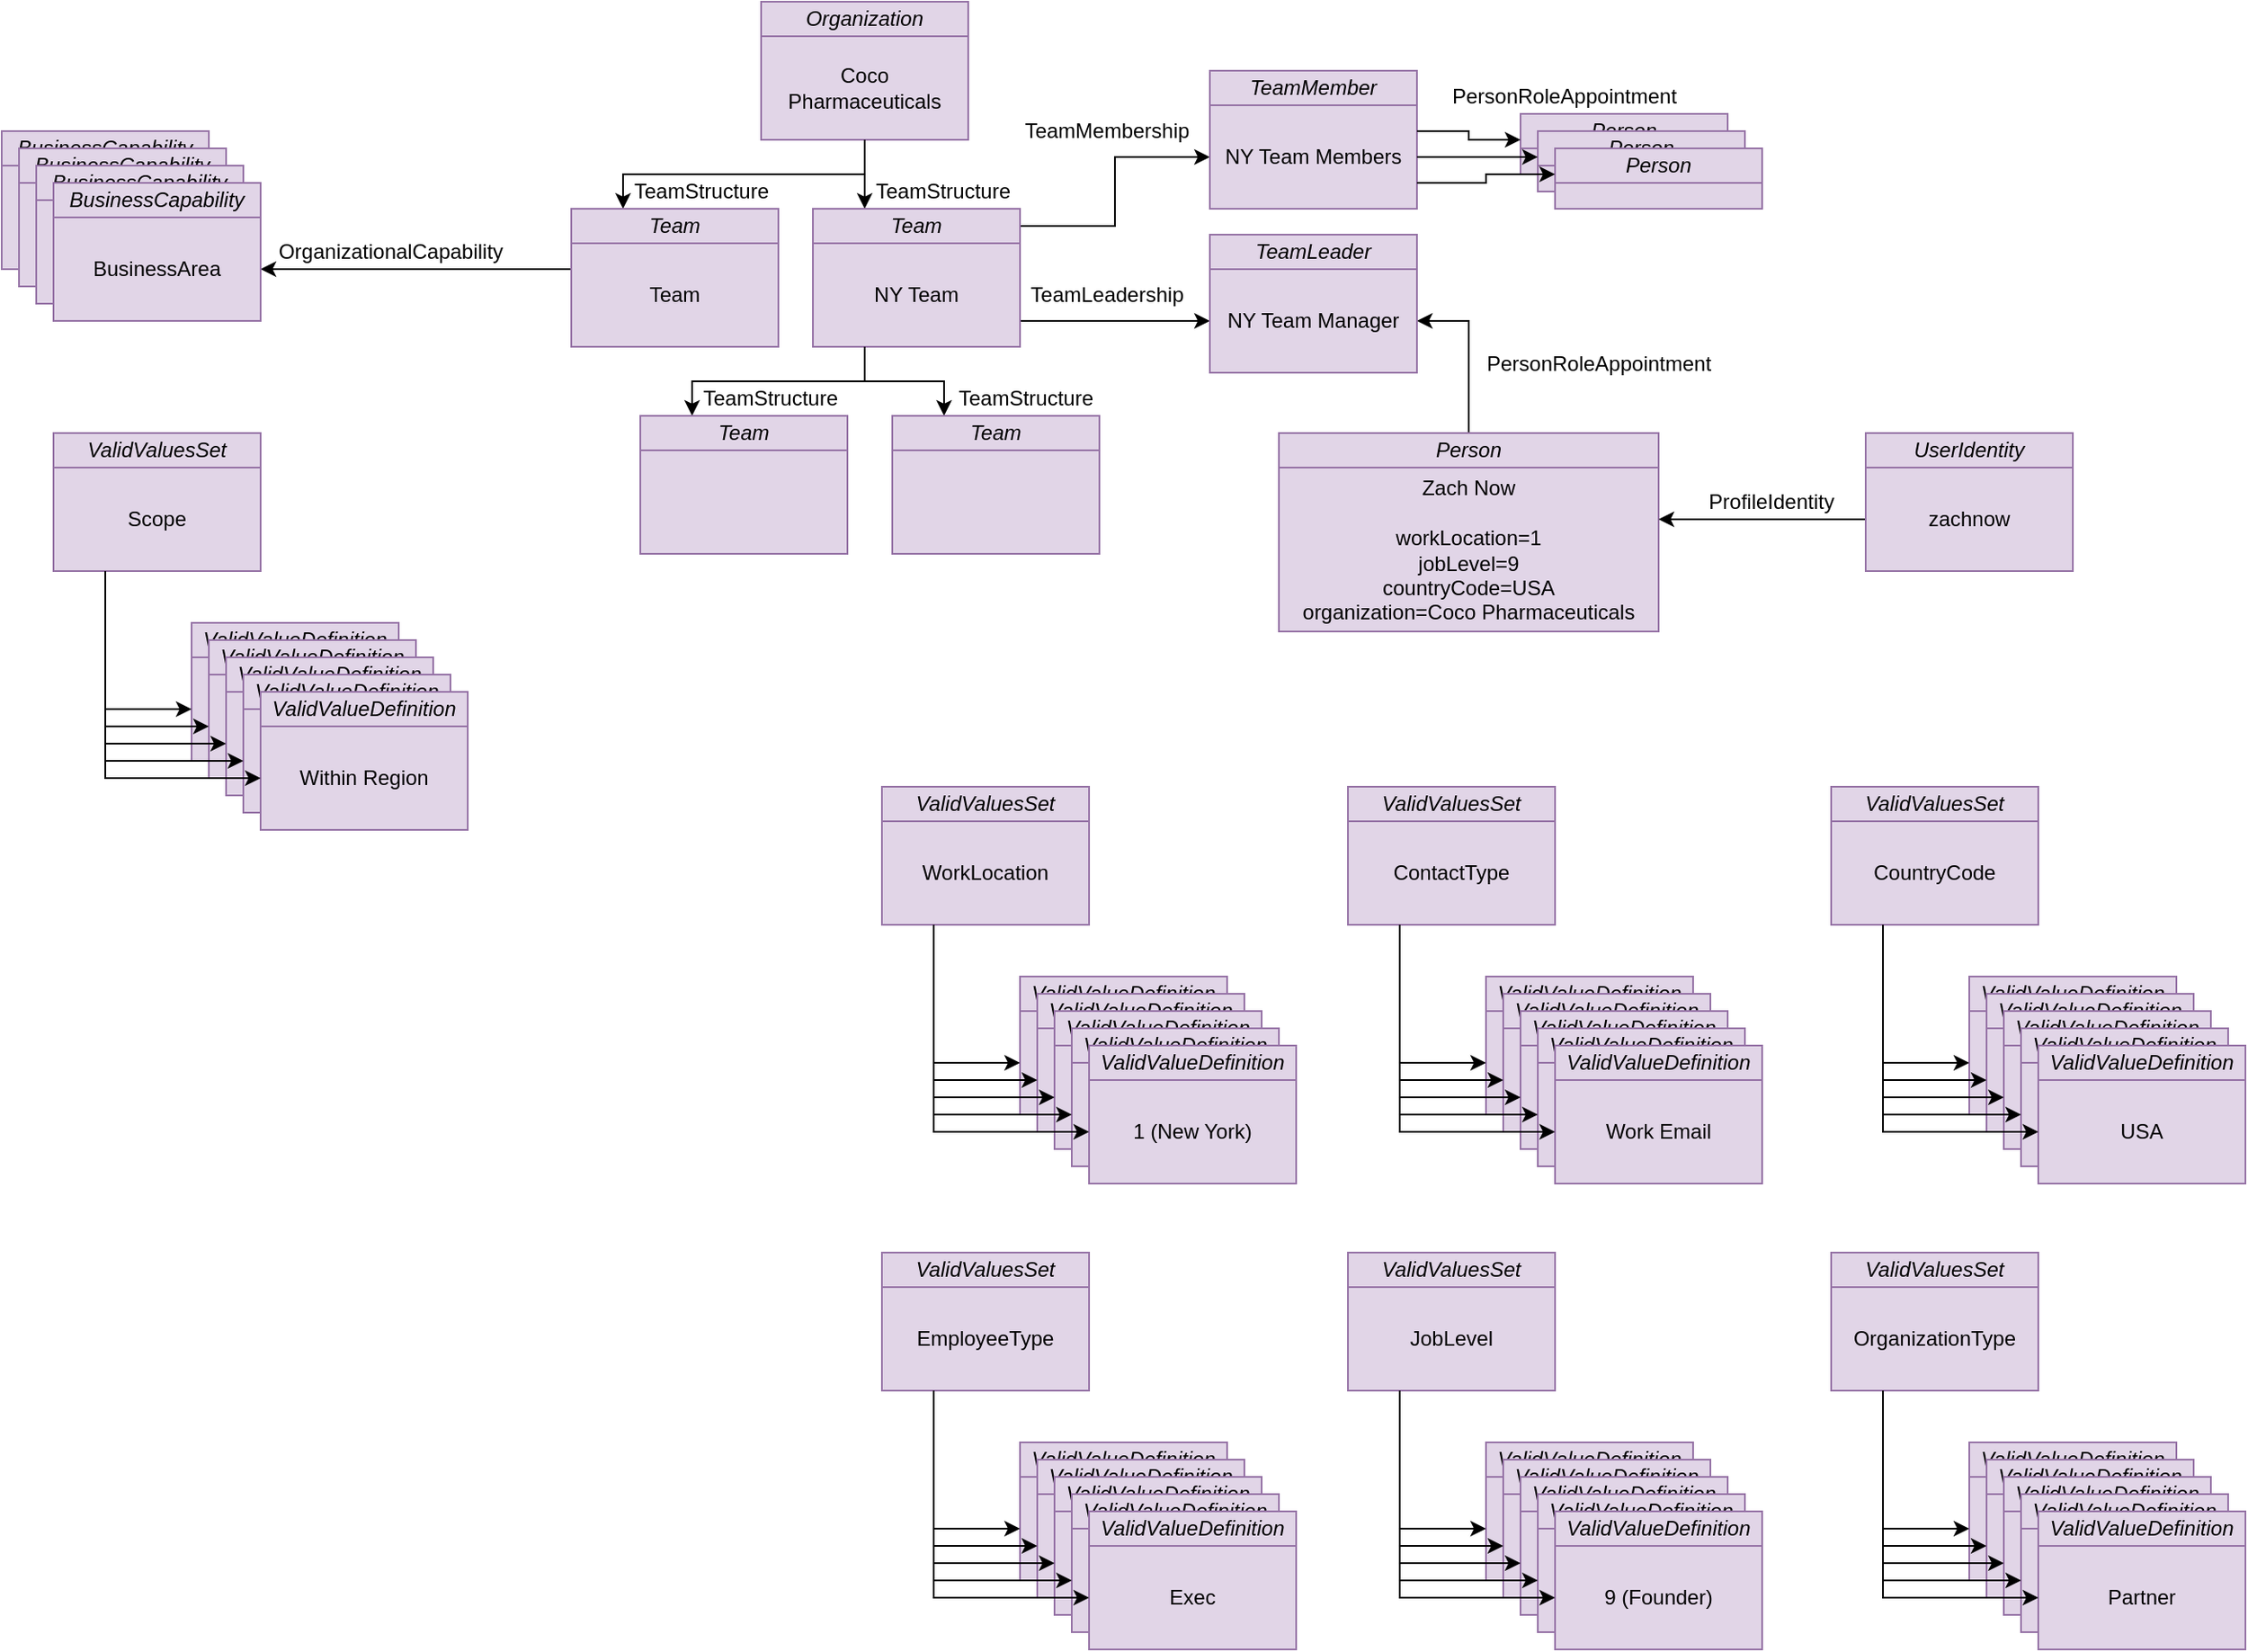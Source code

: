 <mxfile version="28.0.6" pages="9">
  <diagram id="bymaybEV-XofwodFpGOJ" name="organization">
    <mxGraphModel dx="1201" dy="1981" grid="1" gridSize="10" guides="1" tooltips="1" connect="1" arrows="1" fold="1" page="1" pageScale="1" pageWidth="827" pageHeight="1169" math="0" shadow="0">
      <root>
        <mxCell id="0" />
        <mxCell id="1" parent="0" />
        <mxCell id="eNsthqJSximIPFl6SeIq-3" value="BusinessArea" style="rounded=0;whiteSpace=wrap;html=1;fillColor=#e1d5e7;strokeColor=#9673a6;" parent="1" vertex="1">
          <mxGeometry x="20" y="-170" width="120" height="60" as="geometry" />
        </mxCell>
        <mxCell id="eNsthqJSximIPFl6SeIq-4" value="BusinessCapability" style="rounded=0;whiteSpace=wrap;html=1;fontStyle=2;fillColor=#e1d5e7;strokeColor=#9673a6;" parent="1" vertex="1">
          <mxGeometry x="20" y="-190" width="120" height="20" as="geometry" />
        </mxCell>
        <mxCell id="eNsthqJSximIPFl6SeIq-5" value="BusinessArea" style="rounded=0;whiteSpace=wrap;html=1;fillColor=#e1d5e7;strokeColor=#9673a6;" parent="1" vertex="1">
          <mxGeometry x="30" y="-160" width="120" height="60" as="geometry" />
        </mxCell>
        <mxCell id="eNsthqJSximIPFl6SeIq-6" value="BusinessCapability" style="rounded=0;whiteSpace=wrap;html=1;fontStyle=2;fillColor=#e1d5e7;strokeColor=#9673a6;" parent="1" vertex="1">
          <mxGeometry x="30" y="-180" width="120" height="20" as="geometry" />
        </mxCell>
        <mxCell id="eNsthqJSximIPFl6SeIq-1" value="BusinessArea" style="rounded=0;whiteSpace=wrap;html=1;fillColor=#e1d5e7;strokeColor=#9673a6;" parent="1" vertex="1">
          <mxGeometry x="40" y="-150" width="120" height="60" as="geometry" />
        </mxCell>
        <mxCell id="eNsthqJSximIPFl6SeIq-2" value="BusinessCapability" style="rounded=0;whiteSpace=wrap;html=1;fontStyle=2;fillColor=#e1d5e7;strokeColor=#9673a6;" parent="1" vertex="1">
          <mxGeometry x="40" y="-170" width="120" height="20" as="geometry" />
        </mxCell>
        <mxCell id="6_Zsh7KmaPU35BBCQ1gm-24" style="edgeStyle=orthogonalEdgeStyle;rounded=0;orthogonalLoop=1;jettySize=auto;html=1;exitX=0.5;exitY=1;exitDx=0;exitDy=0;entryX=0.25;entryY=0;entryDx=0;entryDy=0;" parent="1" source="6_Zsh7KmaPU35BBCQ1gm-25" target="6_Zsh7KmaPU35BBCQ1gm-47" edge="1">
          <mxGeometry relative="1" as="geometry" />
        </mxCell>
        <mxCell id="6_Zsh7KmaPU35BBCQ1gm-25" value="Coco&lt;br&gt;Pharmaceuticals" style="rounded=0;whiteSpace=wrap;html=1;fillColor=#e1d5e7;strokeColor=#9673a6;" parent="1" vertex="1">
          <mxGeometry x="460" y="-245" width="120" height="60" as="geometry" />
        </mxCell>
        <mxCell id="6_Zsh7KmaPU35BBCQ1gm-28" value="Organization" style="rounded=0;whiteSpace=wrap;html=1;fontStyle=2;fillColor=#e1d5e7;strokeColor=#9673a6;" parent="1" vertex="1">
          <mxGeometry x="460" y="-265" width="120" height="20" as="geometry" />
        </mxCell>
        <mxCell id="6_Zsh7KmaPU35BBCQ1gm-40" value="Zach Now&lt;br&gt;&lt;br&gt;workLocation=1&lt;br&gt;jobLevel=9&lt;br&gt;countryCode=USA&lt;br&gt;organization=Coco Pharmaceuticals&lt;br&gt;" style="rounded=0;whiteSpace=wrap;html=1;fillColor=#e1d5e7;strokeColor=#9673a6;" parent="1" vertex="1">
          <mxGeometry x="760" y="5" width="220" height="95" as="geometry" />
        </mxCell>
        <mxCell id="6_Zsh7KmaPU35BBCQ1gm-41" style="edgeStyle=orthogonalEdgeStyle;rounded=0;orthogonalLoop=1;jettySize=auto;html=1;exitX=0.5;exitY=0;exitDx=0;exitDy=0;entryX=1;entryY=0.5;entryDx=0;entryDy=0;" parent="1" source="6_Zsh7KmaPU35BBCQ1gm-42" target="6_Zsh7KmaPU35BBCQ1gm-53" edge="1">
          <mxGeometry relative="1" as="geometry" />
        </mxCell>
        <mxCell id="6_Zsh7KmaPU35BBCQ1gm-42" value="Person" style="rounded=0;whiteSpace=wrap;html=1;fontStyle=2;fillColor=#e1d5e7;strokeColor=#9673a6;" parent="1" vertex="1">
          <mxGeometry x="760" y="-15" width="220" height="20" as="geometry" />
        </mxCell>
        <mxCell id="6_Zsh7KmaPU35BBCQ1gm-44" style="edgeStyle=orthogonalEdgeStyle;rounded=0;orthogonalLoop=1;jettySize=auto;html=1;exitX=1;exitY=0.75;exitDx=0;exitDy=0;" parent="1" source="6_Zsh7KmaPU35BBCQ1gm-45" target="6_Zsh7KmaPU35BBCQ1gm-53" edge="1">
          <mxGeometry relative="1" as="geometry" />
        </mxCell>
        <mxCell id="6_Zsh7KmaPU35BBCQ1gm-45" value="NY Team" style="rounded=0;whiteSpace=wrap;html=1;fillColor=#e1d5e7;strokeColor=#9673a6;" parent="1" vertex="1">
          <mxGeometry x="490" y="-125" width="120" height="60" as="geometry" />
        </mxCell>
        <mxCell id="6_Zsh7KmaPU35BBCQ1gm-46" style="edgeStyle=orthogonalEdgeStyle;rounded=0;orthogonalLoop=1;jettySize=auto;html=1;exitX=1;exitY=0.5;exitDx=0;exitDy=0;entryX=0;entryY=0.5;entryDx=0;entryDy=0;" parent="1" source="6_Zsh7KmaPU35BBCQ1gm-47" target="6_Zsh7KmaPU35BBCQ1gm-56" edge="1">
          <mxGeometry relative="1" as="geometry" />
        </mxCell>
        <mxCell id="6_Zsh7KmaPU35BBCQ1gm-47" value="Team" style="rounded=0;whiteSpace=wrap;html=1;fontStyle=2;fillColor=#e1d5e7;strokeColor=#9673a6;" parent="1" vertex="1">
          <mxGeometry x="490" y="-145" width="120" height="20" as="geometry" />
        </mxCell>
        <mxCell id="6_Zsh7KmaPU35BBCQ1gm-48" value="TeamStructure" style="text;html=1;align=center;verticalAlign=middle;resizable=0;points=[];autosize=1;strokeColor=none;fillColor=none;" parent="1" vertex="1">
          <mxGeometry x="520" y="-165" width="90" height="20" as="geometry" />
        </mxCell>
        <mxCell id="6_Zsh7KmaPU35BBCQ1gm-49" style="edgeStyle=orthogonalEdgeStyle;rounded=0;orthogonalLoop=1;jettySize=auto;html=1;exitX=0;exitY=0.5;exitDx=0;exitDy=0;" parent="1" source="6_Zsh7KmaPU35BBCQ1gm-50" edge="1">
          <mxGeometry relative="1" as="geometry">
            <mxPoint x="980" y="35" as="targetPoint" />
          </mxGeometry>
        </mxCell>
        <mxCell id="6_Zsh7KmaPU35BBCQ1gm-50" value="zachnow" style="rounded=0;whiteSpace=wrap;html=1;fillColor=#e1d5e7;strokeColor=#9673a6;" parent="1" vertex="1">
          <mxGeometry x="1100" y="5" width="120" height="60" as="geometry" />
        </mxCell>
        <mxCell id="6_Zsh7KmaPU35BBCQ1gm-51" value="UserIdentity" style="rounded=0;whiteSpace=wrap;html=1;fontStyle=2;fillColor=#e1d5e7;strokeColor=#9673a6;" parent="1" vertex="1">
          <mxGeometry x="1100" y="-15" width="120" height="20" as="geometry" />
        </mxCell>
        <mxCell id="6_Zsh7KmaPU35BBCQ1gm-52" value="ProfileIdentity" style="text;html=1;align=center;verticalAlign=middle;resizable=0;points=[];autosize=1;strokeColor=none;fillColor=none;" parent="1" vertex="1">
          <mxGeometry x="1000" y="15" width="90" height="20" as="geometry" />
        </mxCell>
        <mxCell id="6_Zsh7KmaPU35BBCQ1gm-53" value="NY Team Manager" style="rounded=0;whiteSpace=wrap;html=1;fillColor=#e1d5e7;strokeColor=#9673a6;" parent="1" vertex="1">
          <mxGeometry x="720" y="-110" width="120" height="60" as="geometry" />
        </mxCell>
        <mxCell id="6_Zsh7KmaPU35BBCQ1gm-54" value="TeamLeader" style="rounded=0;whiteSpace=wrap;html=1;fontStyle=2;fillColor=#e1d5e7;strokeColor=#9673a6;" parent="1" vertex="1">
          <mxGeometry x="720" y="-130" width="120" height="20" as="geometry" />
        </mxCell>
        <mxCell id="6_Zsh7KmaPU35BBCQ1gm-55" value="TeamLeadership" style="text;html=1;align=center;verticalAlign=middle;resizable=0;points=[];autosize=1;strokeColor=none;fillColor=none;" parent="1" vertex="1">
          <mxGeometry x="610" y="-105" width="100" height="20" as="geometry" />
        </mxCell>
        <mxCell id="6_Zsh7KmaPU35BBCQ1gm-56" value="NY Team Members" style="rounded=0;whiteSpace=wrap;html=1;fillColor=#e1d5e7;strokeColor=#9673a6;" parent="1" vertex="1">
          <mxGeometry x="720" y="-205" width="120" height="60" as="geometry" />
        </mxCell>
        <mxCell id="6_Zsh7KmaPU35BBCQ1gm-57" value="TeamMember" style="rounded=0;whiteSpace=wrap;html=1;fontStyle=2;fillColor=#e1d5e7;strokeColor=#9673a6;" parent="1" vertex="1">
          <mxGeometry x="720" y="-225" width="120" height="20" as="geometry" />
        </mxCell>
        <mxCell id="6_Zsh7KmaPU35BBCQ1gm-58" value="" style="rounded=0;whiteSpace=wrap;html=1;fillColor=#e1d5e7;strokeColor=#9673a6;" parent="1" vertex="1">
          <mxGeometry x="900" y="-180" width="120" height="15" as="geometry" />
        </mxCell>
        <mxCell id="6_Zsh7KmaPU35BBCQ1gm-59" value="Person" style="rounded=0;whiteSpace=wrap;html=1;fontStyle=2;fillColor=#e1d5e7;strokeColor=#9673a6;" parent="1" vertex="1">
          <mxGeometry x="900" y="-200" width="120" height="20" as="geometry" />
        </mxCell>
        <mxCell id="6_Zsh7KmaPU35BBCQ1gm-60" value="" style="rounded=0;whiteSpace=wrap;html=1;fillColor=#e1d5e7;strokeColor=#9673a6;" parent="1" vertex="1">
          <mxGeometry x="910" y="-170" width="120" height="15" as="geometry" />
        </mxCell>
        <mxCell id="6_Zsh7KmaPU35BBCQ1gm-61" value="Person" style="rounded=0;whiteSpace=wrap;html=1;fontStyle=2;fillColor=#e1d5e7;strokeColor=#9673a6;" parent="1" vertex="1">
          <mxGeometry x="910" y="-190" width="120" height="20" as="geometry" />
        </mxCell>
        <mxCell id="6_Zsh7KmaPU35BBCQ1gm-62" value="" style="rounded=0;whiteSpace=wrap;html=1;fillColor=#e1d5e7;strokeColor=#9673a6;" parent="1" vertex="1">
          <mxGeometry x="920" y="-160" width="120" height="15" as="geometry" />
        </mxCell>
        <mxCell id="6_Zsh7KmaPU35BBCQ1gm-63" value="Person" style="rounded=0;whiteSpace=wrap;html=1;fontStyle=2;fillColor=#e1d5e7;strokeColor=#9673a6;" parent="1" vertex="1">
          <mxGeometry x="920" y="-180" width="120" height="20" as="geometry" />
        </mxCell>
        <mxCell id="6_Zsh7KmaPU35BBCQ1gm-64" style="edgeStyle=orthogonalEdgeStyle;rounded=0;orthogonalLoop=1;jettySize=auto;html=1;exitX=1;exitY=0.25;exitDx=0;exitDy=0;entryX=0;entryY=0.75;entryDx=0;entryDy=0;" parent="1" source="6_Zsh7KmaPU35BBCQ1gm-56" target="6_Zsh7KmaPU35BBCQ1gm-59" edge="1">
          <mxGeometry relative="1" as="geometry" />
        </mxCell>
        <mxCell id="6_Zsh7KmaPU35BBCQ1gm-65" style="edgeStyle=orthogonalEdgeStyle;rounded=0;orthogonalLoop=1;jettySize=auto;html=1;exitX=1;exitY=0.5;exitDx=0;exitDy=0;entryX=0;entryY=0.75;entryDx=0;entryDy=0;" parent="1" source="6_Zsh7KmaPU35BBCQ1gm-56" target="6_Zsh7KmaPU35BBCQ1gm-61" edge="1">
          <mxGeometry relative="1" as="geometry" />
        </mxCell>
        <mxCell id="6_Zsh7KmaPU35BBCQ1gm-66" style="edgeStyle=orthogonalEdgeStyle;rounded=0;orthogonalLoop=1;jettySize=auto;html=1;exitX=1;exitY=0.75;exitDx=0;exitDy=0;entryX=0;entryY=0.75;entryDx=0;entryDy=0;" parent="1" source="6_Zsh7KmaPU35BBCQ1gm-56" target="6_Zsh7KmaPU35BBCQ1gm-63" edge="1">
          <mxGeometry relative="1" as="geometry" />
        </mxCell>
        <mxCell id="6_Zsh7KmaPU35BBCQ1gm-67" value="TeamMembership" style="text;html=1;align=center;verticalAlign=middle;resizable=0;points=[];autosize=1;strokeColor=none;fillColor=none;" parent="1" vertex="1">
          <mxGeometry x="605" y="-200" width="110" height="20" as="geometry" />
        </mxCell>
        <mxCell id="6_Zsh7KmaPU35BBCQ1gm-68" value="PersonRoleAppointment" style="text;html=1;align=center;verticalAlign=middle;resizable=0;points=[];autosize=1;strokeColor=none;fillColor=none;" parent="1" vertex="1">
          <mxGeometry x="870" y="-65" width="150" height="20" as="geometry" />
        </mxCell>
        <mxCell id="D1sg0VXFcgOW15n7QXuR-2" value="WorkLocation" style="rounded=0;whiteSpace=wrap;html=1;fillColor=#e1d5e7;strokeColor=#9673a6;" parent="1" vertex="1">
          <mxGeometry x="530" y="210" width="120" height="60" as="geometry" />
        </mxCell>
        <mxCell id="D1sg0VXFcgOW15n7QXuR-3" value="ValidValuesSet" style="rounded=0;whiteSpace=wrap;html=1;fontStyle=2;fillColor=#e1d5e7;strokeColor=#9673a6;" parent="1" vertex="1">
          <mxGeometry x="530" y="190" width="120" height="20" as="geometry" />
        </mxCell>
        <mxCell id="D1sg0VXFcgOW15n7QXuR-4" value="Site" style="rounded=0;whiteSpace=wrap;html=1;fillColor=#e1d5e7;strokeColor=#9673a6;" parent="1" vertex="1">
          <mxGeometry x="610" y="320" width="120" height="60" as="geometry" />
        </mxCell>
        <mxCell id="D1sg0VXFcgOW15n7QXuR-5" value="ValidValueDefinition" style="rounded=0;whiteSpace=wrap;html=1;fontStyle=2;fillColor=#e1d5e7;strokeColor=#9673a6;" parent="1" vertex="1">
          <mxGeometry x="610" y="300" width="120" height="20" as="geometry" />
        </mxCell>
        <mxCell id="D1sg0VXFcgOW15n7QXuR-6" value="Site" style="rounded=0;whiteSpace=wrap;html=1;fillColor=#e1d5e7;strokeColor=#9673a6;" parent="1" vertex="1">
          <mxGeometry x="620" y="330" width="120" height="60" as="geometry" />
        </mxCell>
        <mxCell id="D1sg0VXFcgOW15n7QXuR-7" value="ValidValueDefinition" style="rounded=0;whiteSpace=wrap;html=1;fontStyle=2;fillColor=#e1d5e7;strokeColor=#9673a6;" parent="1" vertex="1">
          <mxGeometry x="620" y="310" width="120" height="20" as="geometry" />
        </mxCell>
        <mxCell id="D1sg0VXFcgOW15n7QXuR-8" value="Lab" style="rounded=0;whiteSpace=wrap;html=1;fillColor=#e1d5e7;strokeColor=#9673a6;" parent="1" vertex="1">
          <mxGeometry x="630" y="340" width="120" height="60" as="geometry" />
        </mxCell>
        <mxCell id="D1sg0VXFcgOW15n7QXuR-9" value="ValidValueDefinition" style="rounded=0;whiteSpace=wrap;html=1;fontStyle=2;fillColor=#e1d5e7;strokeColor=#9673a6;" parent="1" vertex="1">
          <mxGeometry x="630" y="320" width="120" height="20" as="geometry" />
        </mxCell>
        <mxCell id="D1sg0VXFcgOW15n7QXuR-12" value="Lab" style="rounded=0;whiteSpace=wrap;html=1;fillColor=#e1d5e7;strokeColor=#9673a6;" parent="1" vertex="1">
          <mxGeometry x="640" y="350" width="120" height="60" as="geometry" />
        </mxCell>
        <mxCell id="D1sg0VXFcgOW15n7QXuR-13" value="ValidValueDefinition" style="rounded=0;whiteSpace=wrap;html=1;fontStyle=2;fillColor=#e1d5e7;strokeColor=#9673a6;" parent="1" vertex="1">
          <mxGeometry x="640" y="330" width="120" height="20" as="geometry" />
        </mxCell>
        <mxCell id="D1sg0VXFcgOW15n7QXuR-14" value="1 (New York)" style="rounded=0;whiteSpace=wrap;html=1;fillColor=#e1d5e7;strokeColor=#9673a6;" parent="1" vertex="1">
          <mxGeometry x="650" y="360" width="120" height="60" as="geometry" />
        </mxCell>
        <mxCell id="D1sg0VXFcgOW15n7QXuR-15" value="ValidValueDefinition" style="rounded=0;whiteSpace=wrap;html=1;fontStyle=2;fillColor=#e1d5e7;strokeColor=#9673a6;" parent="1" vertex="1">
          <mxGeometry x="650" y="340" width="120" height="20" as="geometry" />
        </mxCell>
        <mxCell id="D1sg0VXFcgOW15n7QXuR-1" style="edgeStyle=orthogonalEdgeStyle;rounded=0;orthogonalLoop=1;jettySize=auto;html=1;exitX=0.25;exitY=1;exitDx=0;exitDy=0;entryX=0;entryY=0.5;entryDx=0;entryDy=0;fillColor=#e1d5e7;strokeColor=#000000;" parent="1" source="D1sg0VXFcgOW15n7QXuR-2" target="D1sg0VXFcgOW15n7QXuR-4" edge="1">
          <mxGeometry relative="1" as="geometry" />
        </mxCell>
        <mxCell id="D1sg0VXFcgOW15n7QXuR-17" style="edgeStyle=orthogonalEdgeStyle;rounded=0;orthogonalLoop=1;jettySize=auto;html=1;exitX=0.25;exitY=1;exitDx=0;exitDy=0;entryX=0;entryY=0.5;entryDx=0;entryDy=0;strokeColor=#000000;" parent="1" source="D1sg0VXFcgOW15n7QXuR-2" target="D1sg0VXFcgOW15n7QXuR-14" edge="1">
          <mxGeometry relative="1" as="geometry" />
        </mxCell>
        <mxCell id="D1sg0VXFcgOW15n7QXuR-10" style="edgeStyle=orthogonalEdgeStyle;rounded=0;orthogonalLoop=1;jettySize=auto;html=1;exitX=0.25;exitY=1;exitDx=0;exitDy=0;entryX=0;entryY=0.5;entryDx=0;entryDy=0;fillColor=#e1d5e7;strokeColor=#000000;" parent="1" source="D1sg0VXFcgOW15n7QXuR-2" target="D1sg0VXFcgOW15n7QXuR-6" edge="1">
          <mxGeometry relative="1" as="geometry" />
        </mxCell>
        <mxCell id="D1sg0VXFcgOW15n7QXuR-11" style="edgeStyle=orthogonalEdgeStyle;rounded=0;orthogonalLoop=1;jettySize=auto;html=1;exitX=0.25;exitY=1;exitDx=0;exitDy=0;entryX=0;entryY=0.5;entryDx=0;entryDy=0;fillColor=#e1d5e7;strokeColor=#000000;" parent="1" source="D1sg0VXFcgOW15n7QXuR-2" target="D1sg0VXFcgOW15n7QXuR-8" edge="1">
          <mxGeometry relative="1" as="geometry" />
        </mxCell>
        <mxCell id="D1sg0VXFcgOW15n7QXuR-16" style="edgeStyle=orthogonalEdgeStyle;rounded=0;orthogonalLoop=1;jettySize=auto;html=1;exitX=0.25;exitY=1;exitDx=0;exitDy=0;entryX=0;entryY=0.5;entryDx=0;entryDy=0;strokeColor=#000000;" parent="1" source="D1sg0VXFcgOW15n7QXuR-2" target="D1sg0VXFcgOW15n7QXuR-12" edge="1">
          <mxGeometry relative="1" as="geometry" />
        </mxCell>
        <mxCell id="D1sg0VXFcgOW15n7QXuR-18" value="ContactType" style="rounded=0;whiteSpace=wrap;html=1;fillColor=#e1d5e7;strokeColor=#9673a6;" parent="1" vertex="1">
          <mxGeometry x="800" y="210" width="120" height="60" as="geometry" />
        </mxCell>
        <mxCell id="D1sg0VXFcgOW15n7QXuR-19" value="ValidValuesSet" style="rounded=0;whiteSpace=wrap;html=1;fontStyle=2;fillColor=#e1d5e7;strokeColor=#9673a6;" parent="1" vertex="1">
          <mxGeometry x="800" y="190" width="120" height="20" as="geometry" />
        </mxCell>
        <mxCell id="D1sg0VXFcgOW15n7QXuR-20" value="Site" style="rounded=0;whiteSpace=wrap;html=1;fillColor=#e1d5e7;strokeColor=#9673a6;" parent="1" vertex="1">
          <mxGeometry x="880" y="320" width="120" height="60" as="geometry" />
        </mxCell>
        <mxCell id="D1sg0VXFcgOW15n7QXuR-21" value="ValidValueDefinition" style="rounded=0;whiteSpace=wrap;html=1;fontStyle=2;fillColor=#e1d5e7;strokeColor=#9673a6;" parent="1" vertex="1">
          <mxGeometry x="880" y="300" width="120" height="20" as="geometry" />
        </mxCell>
        <mxCell id="D1sg0VXFcgOW15n7QXuR-22" value="Site" style="rounded=0;whiteSpace=wrap;html=1;fillColor=#e1d5e7;strokeColor=#9673a6;" parent="1" vertex="1">
          <mxGeometry x="890" y="330" width="120" height="60" as="geometry" />
        </mxCell>
        <mxCell id="D1sg0VXFcgOW15n7QXuR-23" value="ValidValueDefinition" style="rounded=0;whiteSpace=wrap;html=1;fontStyle=2;fillColor=#e1d5e7;strokeColor=#9673a6;" parent="1" vertex="1">
          <mxGeometry x="890" y="310" width="120" height="20" as="geometry" />
        </mxCell>
        <mxCell id="D1sg0VXFcgOW15n7QXuR-24" value="Lab" style="rounded=0;whiteSpace=wrap;html=1;fillColor=#e1d5e7;strokeColor=#9673a6;" parent="1" vertex="1">
          <mxGeometry x="900" y="340" width="120" height="60" as="geometry" />
        </mxCell>
        <mxCell id="D1sg0VXFcgOW15n7QXuR-25" value="ValidValueDefinition" style="rounded=0;whiteSpace=wrap;html=1;fontStyle=2;fillColor=#e1d5e7;strokeColor=#9673a6;" parent="1" vertex="1">
          <mxGeometry x="900" y="320" width="120" height="20" as="geometry" />
        </mxCell>
        <mxCell id="D1sg0VXFcgOW15n7QXuR-26" value="Lab" style="rounded=0;whiteSpace=wrap;html=1;fillColor=#e1d5e7;strokeColor=#9673a6;" parent="1" vertex="1">
          <mxGeometry x="910" y="350" width="120" height="60" as="geometry" />
        </mxCell>
        <mxCell id="D1sg0VXFcgOW15n7QXuR-27" value="ValidValueDefinition" style="rounded=0;whiteSpace=wrap;html=1;fontStyle=2;fillColor=#e1d5e7;strokeColor=#9673a6;" parent="1" vertex="1">
          <mxGeometry x="910" y="330" width="120" height="20" as="geometry" />
        </mxCell>
        <mxCell id="D1sg0VXFcgOW15n7QXuR-28" value="Work Email" style="rounded=0;whiteSpace=wrap;html=1;fillColor=#e1d5e7;strokeColor=#9673a6;" parent="1" vertex="1">
          <mxGeometry x="920" y="360" width="120" height="60" as="geometry" />
        </mxCell>
        <mxCell id="D1sg0VXFcgOW15n7QXuR-29" value="ValidValueDefinition" style="rounded=0;whiteSpace=wrap;html=1;fontStyle=2;fillColor=#e1d5e7;strokeColor=#9673a6;" parent="1" vertex="1">
          <mxGeometry x="920" y="340" width="120" height="20" as="geometry" />
        </mxCell>
        <mxCell id="D1sg0VXFcgOW15n7QXuR-30" style="edgeStyle=orthogonalEdgeStyle;rounded=0;orthogonalLoop=1;jettySize=auto;html=1;exitX=0.25;exitY=1;exitDx=0;exitDy=0;entryX=0;entryY=0.5;entryDx=0;entryDy=0;fillColor=#e1d5e7;strokeColor=#000000;" parent="1" source="D1sg0VXFcgOW15n7QXuR-18" target="D1sg0VXFcgOW15n7QXuR-20" edge="1">
          <mxGeometry relative="1" as="geometry" />
        </mxCell>
        <mxCell id="D1sg0VXFcgOW15n7QXuR-31" style="edgeStyle=orthogonalEdgeStyle;rounded=0;orthogonalLoop=1;jettySize=auto;html=1;exitX=0.25;exitY=1;exitDx=0;exitDy=0;entryX=0;entryY=0.5;entryDx=0;entryDy=0;strokeColor=#000000;" parent="1" source="D1sg0VXFcgOW15n7QXuR-18" target="D1sg0VXFcgOW15n7QXuR-28" edge="1">
          <mxGeometry relative="1" as="geometry" />
        </mxCell>
        <mxCell id="D1sg0VXFcgOW15n7QXuR-32" style="edgeStyle=orthogonalEdgeStyle;rounded=0;orthogonalLoop=1;jettySize=auto;html=1;exitX=0.25;exitY=1;exitDx=0;exitDy=0;entryX=0;entryY=0.5;entryDx=0;entryDy=0;fillColor=#e1d5e7;strokeColor=#000000;" parent="1" source="D1sg0VXFcgOW15n7QXuR-18" target="D1sg0VXFcgOW15n7QXuR-22" edge="1">
          <mxGeometry relative="1" as="geometry" />
        </mxCell>
        <mxCell id="D1sg0VXFcgOW15n7QXuR-33" style="edgeStyle=orthogonalEdgeStyle;rounded=0;orthogonalLoop=1;jettySize=auto;html=1;exitX=0.25;exitY=1;exitDx=0;exitDy=0;entryX=0;entryY=0.5;entryDx=0;entryDy=0;fillColor=#e1d5e7;strokeColor=#000000;" parent="1" source="D1sg0VXFcgOW15n7QXuR-18" target="D1sg0VXFcgOW15n7QXuR-24" edge="1">
          <mxGeometry relative="1" as="geometry" />
        </mxCell>
        <mxCell id="D1sg0VXFcgOW15n7QXuR-34" style="edgeStyle=orthogonalEdgeStyle;rounded=0;orthogonalLoop=1;jettySize=auto;html=1;exitX=0.25;exitY=1;exitDx=0;exitDy=0;entryX=0;entryY=0.5;entryDx=0;entryDy=0;strokeColor=#000000;" parent="1" source="D1sg0VXFcgOW15n7QXuR-18" target="D1sg0VXFcgOW15n7QXuR-26" edge="1">
          <mxGeometry relative="1" as="geometry" />
        </mxCell>
        <mxCell id="D1sg0VXFcgOW15n7QXuR-35" value="CountryCode" style="rounded=0;whiteSpace=wrap;html=1;fillColor=#e1d5e7;strokeColor=#9673a6;" parent="1" vertex="1">
          <mxGeometry x="1080" y="210" width="120" height="60" as="geometry" />
        </mxCell>
        <mxCell id="D1sg0VXFcgOW15n7QXuR-36" value="ValidValuesSet" style="rounded=0;whiteSpace=wrap;html=1;fontStyle=2;fillColor=#e1d5e7;strokeColor=#9673a6;" parent="1" vertex="1">
          <mxGeometry x="1080" y="190" width="120" height="20" as="geometry" />
        </mxCell>
        <mxCell id="D1sg0VXFcgOW15n7QXuR-37" value="Site" style="rounded=0;whiteSpace=wrap;html=1;fillColor=#e1d5e7;strokeColor=#9673a6;" parent="1" vertex="1">
          <mxGeometry x="1160" y="320" width="120" height="60" as="geometry" />
        </mxCell>
        <mxCell id="D1sg0VXFcgOW15n7QXuR-38" value="ValidValueDefinition" style="rounded=0;whiteSpace=wrap;html=1;fontStyle=2;fillColor=#e1d5e7;strokeColor=#9673a6;" parent="1" vertex="1">
          <mxGeometry x="1160" y="300" width="120" height="20" as="geometry" />
        </mxCell>
        <mxCell id="D1sg0VXFcgOW15n7QXuR-39" value="Site" style="rounded=0;whiteSpace=wrap;html=1;fillColor=#e1d5e7;strokeColor=#9673a6;" parent="1" vertex="1">
          <mxGeometry x="1170" y="330" width="120" height="60" as="geometry" />
        </mxCell>
        <mxCell id="D1sg0VXFcgOW15n7QXuR-40" value="ValidValueDefinition" style="rounded=0;whiteSpace=wrap;html=1;fontStyle=2;fillColor=#e1d5e7;strokeColor=#9673a6;" parent="1" vertex="1">
          <mxGeometry x="1170" y="310" width="120" height="20" as="geometry" />
        </mxCell>
        <mxCell id="D1sg0VXFcgOW15n7QXuR-41" value="Lab" style="rounded=0;whiteSpace=wrap;html=1;fillColor=#e1d5e7;strokeColor=#9673a6;" parent="1" vertex="1">
          <mxGeometry x="1180" y="340" width="120" height="60" as="geometry" />
        </mxCell>
        <mxCell id="D1sg0VXFcgOW15n7QXuR-42" value="ValidValueDefinition" style="rounded=0;whiteSpace=wrap;html=1;fontStyle=2;fillColor=#e1d5e7;strokeColor=#9673a6;" parent="1" vertex="1">
          <mxGeometry x="1180" y="320" width="120" height="20" as="geometry" />
        </mxCell>
        <mxCell id="D1sg0VXFcgOW15n7QXuR-43" value="Lab" style="rounded=0;whiteSpace=wrap;html=1;fillColor=#e1d5e7;strokeColor=#9673a6;" parent="1" vertex="1">
          <mxGeometry x="1190" y="350" width="120" height="60" as="geometry" />
        </mxCell>
        <mxCell id="D1sg0VXFcgOW15n7QXuR-44" value="ValidValueDefinition" style="rounded=0;whiteSpace=wrap;html=1;fontStyle=2;fillColor=#e1d5e7;strokeColor=#9673a6;" parent="1" vertex="1">
          <mxGeometry x="1190" y="330" width="120" height="20" as="geometry" />
        </mxCell>
        <mxCell id="D1sg0VXFcgOW15n7QXuR-45" value="USA" style="rounded=0;whiteSpace=wrap;html=1;fillColor=#e1d5e7;strokeColor=#9673a6;" parent="1" vertex="1">
          <mxGeometry x="1200" y="360" width="120" height="60" as="geometry" />
        </mxCell>
        <mxCell id="D1sg0VXFcgOW15n7QXuR-46" value="ValidValueDefinition" style="rounded=0;whiteSpace=wrap;html=1;fontStyle=2;fillColor=#e1d5e7;strokeColor=#9673a6;" parent="1" vertex="1">
          <mxGeometry x="1200" y="340" width="120" height="20" as="geometry" />
        </mxCell>
        <mxCell id="D1sg0VXFcgOW15n7QXuR-47" style="edgeStyle=orthogonalEdgeStyle;rounded=0;orthogonalLoop=1;jettySize=auto;html=1;exitX=0.25;exitY=1;exitDx=0;exitDy=0;entryX=0;entryY=0.5;entryDx=0;entryDy=0;fillColor=#e1d5e7;strokeColor=#000000;" parent="1" source="D1sg0VXFcgOW15n7QXuR-35" target="D1sg0VXFcgOW15n7QXuR-37" edge="1">
          <mxGeometry relative="1" as="geometry" />
        </mxCell>
        <mxCell id="D1sg0VXFcgOW15n7QXuR-48" style="edgeStyle=orthogonalEdgeStyle;rounded=0;orthogonalLoop=1;jettySize=auto;html=1;exitX=0.25;exitY=1;exitDx=0;exitDy=0;entryX=0;entryY=0.5;entryDx=0;entryDy=0;strokeColor=#000000;" parent="1" source="D1sg0VXFcgOW15n7QXuR-35" target="D1sg0VXFcgOW15n7QXuR-45" edge="1">
          <mxGeometry relative="1" as="geometry" />
        </mxCell>
        <mxCell id="D1sg0VXFcgOW15n7QXuR-49" style="edgeStyle=orthogonalEdgeStyle;rounded=0;orthogonalLoop=1;jettySize=auto;html=1;exitX=0.25;exitY=1;exitDx=0;exitDy=0;entryX=0;entryY=0.5;entryDx=0;entryDy=0;fillColor=#e1d5e7;strokeColor=#000000;" parent="1" source="D1sg0VXFcgOW15n7QXuR-35" target="D1sg0VXFcgOW15n7QXuR-39" edge="1">
          <mxGeometry relative="1" as="geometry" />
        </mxCell>
        <mxCell id="D1sg0VXFcgOW15n7QXuR-50" style="edgeStyle=orthogonalEdgeStyle;rounded=0;orthogonalLoop=1;jettySize=auto;html=1;exitX=0.25;exitY=1;exitDx=0;exitDy=0;entryX=0;entryY=0.5;entryDx=0;entryDy=0;fillColor=#e1d5e7;strokeColor=#000000;" parent="1" source="D1sg0VXFcgOW15n7QXuR-35" target="D1sg0VXFcgOW15n7QXuR-41" edge="1">
          <mxGeometry relative="1" as="geometry" />
        </mxCell>
        <mxCell id="D1sg0VXFcgOW15n7QXuR-51" style="edgeStyle=orthogonalEdgeStyle;rounded=0;orthogonalLoop=1;jettySize=auto;html=1;exitX=0.25;exitY=1;exitDx=0;exitDy=0;entryX=0;entryY=0.5;entryDx=0;entryDy=0;strokeColor=#000000;" parent="1" source="D1sg0VXFcgOW15n7QXuR-35" target="D1sg0VXFcgOW15n7QXuR-43" edge="1">
          <mxGeometry relative="1" as="geometry" />
        </mxCell>
        <mxCell id="D1sg0VXFcgOW15n7QXuR-52" value="EmployeeType" style="rounded=0;whiteSpace=wrap;html=1;fillColor=#e1d5e7;strokeColor=#9673a6;" parent="1" vertex="1">
          <mxGeometry x="530" y="480" width="120" height="60" as="geometry" />
        </mxCell>
        <mxCell id="D1sg0VXFcgOW15n7QXuR-53" value="ValidValuesSet" style="rounded=0;whiteSpace=wrap;html=1;fontStyle=2;fillColor=#e1d5e7;strokeColor=#9673a6;" parent="1" vertex="1">
          <mxGeometry x="530" y="460" width="120" height="20" as="geometry" />
        </mxCell>
        <mxCell id="D1sg0VXFcgOW15n7QXuR-54" value="Site" style="rounded=0;whiteSpace=wrap;html=1;fillColor=#e1d5e7;strokeColor=#9673a6;" parent="1" vertex="1">
          <mxGeometry x="610" y="590" width="120" height="60" as="geometry" />
        </mxCell>
        <mxCell id="D1sg0VXFcgOW15n7QXuR-55" value="ValidValueDefinition" style="rounded=0;whiteSpace=wrap;html=1;fontStyle=2;fillColor=#e1d5e7;strokeColor=#9673a6;" parent="1" vertex="1">
          <mxGeometry x="610" y="570" width="120" height="20" as="geometry" />
        </mxCell>
        <mxCell id="D1sg0VXFcgOW15n7QXuR-56" value="Site" style="rounded=0;whiteSpace=wrap;html=1;fillColor=#e1d5e7;strokeColor=#9673a6;" parent="1" vertex="1">
          <mxGeometry x="620" y="600" width="120" height="60" as="geometry" />
        </mxCell>
        <mxCell id="D1sg0VXFcgOW15n7QXuR-57" value="ValidValueDefinition" style="rounded=0;whiteSpace=wrap;html=1;fontStyle=2;fillColor=#e1d5e7;strokeColor=#9673a6;" parent="1" vertex="1">
          <mxGeometry x="620" y="580" width="120" height="20" as="geometry" />
        </mxCell>
        <mxCell id="D1sg0VXFcgOW15n7QXuR-58" value="Lab" style="rounded=0;whiteSpace=wrap;html=1;fillColor=#e1d5e7;strokeColor=#9673a6;" parent="1" vertex="1">
          <mxGeometry x="630" y="610" width="120" height="60" as="geometry" />
        </mxCell>
        <mxCell id="D1sg0VXFcgOW15n7QXuR-59" value="ValidValueDefinition" style="rounded=0;whiteSpace=wrap;html=1;fontStyle=2;fillColor=#e1d5e7;strokeColor=#9673a6;" parent="1" vertex="1">
          <mxGeometry x="630" y="590" width="120" height="20" as="geometry" />
        </mxCell>
        <mxCell id="D1sg0VXFcgOW15n7QXuR-60" value="Lab" style="rounded=0;whiteSpace=wrap;html=1;fillColor=#e1d5e7;strokeColor=#9673a6;" parent="1" vertex="1">
          <mxGeometry x="640" y="620" width="120" height="60" as="geometry" />
        </mxCell>
        <mxCell id="D1sg0VXFcgOW15n7QXuR-61" value="ValidValueDefinition" style="rounded=0;whiteSpace=wrap;html=1;fontStyle=2;fillColor=#e1d5e7;strokeColor=#9673a6;" parent="1" vertex="1">
          <mxGeometry x="640" y="600" width="120" height="20" as="geometry" />
        </mxCell>
        <mxCell id="D1sg0VXFcgOW15n7QXuR-62" value="Exec" style="rounded=0;whiteSpace=wrap;html=1;fillColor=#e1d5e7;strokeColor=#9673a6;" parent="1" vertex="1">
          <mxGeometry x="650" y="630" width="120" height="60" as="geometry" />
        </mxCell>
        <mxCell id="D1sg0VXFcgOW15n7QXuR-63" value="ValidValueDefinition" style="rounded=0;whiteSpace=wrap;html=1;fontStyle=2;fillColor=#e1d5e7;strokeColor=#9673a6;" parent="1" vertex="1">
          <mxGeometry x="650" y="610" width="120" height="20" as="geometry" />
        </mxCell>
        <mxCell id="D1sg0VXFcgOW15n7QXuR-64" style="edgeStyle=orthogonalEdgeStyle;rounded=0;orthogonalLoop=1;jettySize=auto;html=1;exitX=0.25;exitY=1;exitDx=0;exitDy=0;entryX=0;entryY=0.5;entryDx=0;entryDy=0;fillColor=#e1d5e7;strokeColor=#000000;" parent="1" source="D1sg0VXFcgOW15n7QXuR-52" target="D1sg0VXFcgOW15n7QXuR-54" edge="1">
          <mxGeometry relative="1" as="geometry" />
        </mxCell>
        <mxCell id="D1sg0VXFcgOW15n7QXuR-65" style="edgeStyle=orthogonalEdgeStyle;rounded=0;orthogonalLoop=1;jettySize=auto;html=1;exitX=0.25;exitY=1;exitDx=0;exitDy=0;entryX=0;entryY=0.5;entryDx=0;entryDy=0;strokeColor=#000000;" parent="1" source="D1sg0VXFcgOW15n7QXuR-52" target="D1sg0VXFcgOW15n7QXuR-62" edge="1">
          <mxGeometry relative="1" as="geometry" />
        </mxCell>
        <mxCell id="D1sg0VXFcgOW15n7QXuR-66" style="edgeStyle=orthogonalEdgeStyle;rounded=0;orthogonalLoop=1;jettySize=auto;html=1;exitX=0.25;exitY=1;exitDx=0;exitDy=0;entryX=0;entryY=0.5;entryDx=0;entryDy=0;fillColor=#e1d5e7;strokeColor=#000000;" parent="1" source="D1sg0VXFcgOW15n7QXuR-52" target="D1sg0VXFcgOW15n7QXuR-56" edge="1">
          <mxGeometry relative="1" as="geometry" />
        </mxCell>
        <mxCell id="D1sg0VXFcgOW15n7QXuR-67" style="edgeStyle=orthogonalEdgeStyle;rounded=0;orthogonalLoop=1;jettySize=auto;html=1;exitX=0.25;exitY=1;exitDx=0;exitDy=0;entryX=0;entryY=0.5;entryDx=0;entryDy=0;fillColor=#e1d5e7;strokeColor=#000000;" parent="1" source="D1sg0VXFcgOW15n7QXuR-52" target="D1sg0VXFcgOW15n7QXuR-58" edge="1">
          <mxGeometry relative="1" as="geometry" />
        </mxCell>
        <mxCell id="D1sg0VXFcgOW15n7QXuR-68" style="edgeStyle=orthogonalEdgeStyle;rounded=0;orthogonalLoop=1;jettySize=auto;html=1;exitX=0.25;exitY=1;exitDx=0;exitDy=0;entryX=0;entryY=0.5;entryDx=0;entryDy=0;strokeColor=#000000;" parent="1" source="D1sg0VXFcgOW15n7QXuR-52" target="D1sg0VXFcgOW15n7QXuR-60" edge="1">
          <mxGeometry relative="1" as="geometry" />
        </mxCell>
        <mxCell id="D1sg0VXFcgOW15n7QXuR-69" value="JobLevel" style="rounded=0;whiteSpace=wrap;html=1;fillColor=#e1d5e7;strokeColor=#9673a6;" parent="1" vertex="1">
          <mxGeometry x="800" y="480" width="120" height="60" as="geometry" />
        </mxCell>
        <mxCell id="D1sg0VXFcgOW15n7QXuR-70" value="ValidValuesSet" style="rounded=0;whiteSpace=wrap;html=1;fontStyle=2;fillColor=#e1d5e7;strokeColor=#9673a6;" parent="1" vertex="1">
          <mxGeometry x="800" y="460" width="120" height="20" as="geometry" />
        </mxCell>
        <mxCell id="D1sg0VXFcgOW15n7QXuR-71" value="Site" style="rounded=0;whiteSpace=wrap;html=1;fillColor=#e1d5e7;strokeColor=#9673a6;" parent="1" vertex="1">
          <mxGeometry x="880" y="590" width="120" height="60" as="geometry" />
        </mxCell>
        <mxCell id="D1sg0VXFcgOW15n7QXuR-72" value="ValidValueDefinition" style="rounded=0;whiteSpace=wrap;html=1;fontStyle=2;fillColor=#e1d5e7;strokeColor=#9673a6;" parent="1" vertex="1">
          <mxGeometry x="880" y="570" width="120" height="20" as="geometry" />
        </mxCell>
        <mxCell id="D1sg0VXFcgOW15n7QXuR-73" value="Site" style="rounded=0;whiteSpace=wrap;html=1;fillColor=#e1d5e7;strokeColor=#9673a6;" parent="1" vertex="1">
          <mxGeometry x="890" y="600" width="120" height="60" as="geometry" />
        </mxCell>
        <mxCell id="D1sg0VXFcgOW15n7QXuR-74" value="ValidValueDefinition" style="rounded=0;whiteSpace=wrap;html=1;fontStyle=2;fillColor=#e1d5e7;strokeColor=#9673a6;" parent="1" vertex="1">
          <mxGeometry x="890" y="580" width="120" height="20" as="geometry" />
        </mxCell>
        <mxCell id="D1sg0VXFcgOW15n7QXuR-75" value="Lab" style="rounded=0;whiteSpace=wrap;html=1;fillColor=#e1d5e7;strokeColor=#9673a6;" parent="1" vertex="1">
          <mxGeometry x="900" y="610" width="120" height="60" as="geometry" />
        </mxCell>
        <mxCell id="D1sg0VXFcgOW15n7QXuR-76" value="ValidValueDefinition" style="rounded=0;whiteSpace=wrap;html=1;fontStyle=2;fillColor=#e1d5e7;strokeColor=#9673a6;" parent="1" vertex="1">
          <mxGeometry x="900" y="590" width="120" height="20" as="geometry" />
        </mxCell>
        <mxCell id="D1sg0VXFcgOW15n7QXuR-77" value="Lab" style="rounded=0;whiteSpace=wrap;html=1;fillColor=#e1d5e7;strokeColor=#9673a6;" parent="1" vertex="1">
          <mxGeometry x="910" y="620" width="120" height="60" as="geometry" />
        </mxCell>
        <mxCell id="D1sg0VXFcgOW15n7QXuR-78" value="ValidValueDefinition" style="rounded=0;whiteSpace=wrap;html=1;fontStyle=2;fillColor=#e1d5e7;strokeColor=#9673a6;" parent="1" vertex="1">
          <mxGeometry x="910" y="600" width="120" height="20" as="geometry" />
        </mxCell>
        <mxCell id="D1sg0VXFcgOW15n7QXuR-79" value="9 (Founder)" style="rounded=0;whiteSpace=wrap;html=1;fillColor=#e1d5e7;strokeColor=#9673a6;" parent="1" vertex="1">
          <mxGeometry x="920" y="630" width="120" height="60" as="geometry" />
        </mxCell>
        <mxCell id="D1sg0VXFcgOW15n7QXuR-80" value="ValidValueDefinition" style="rounded=0;whiteSpace=wrap;html=1;fontStyle=2;fillColor=#e1d5e7;strokeColor=#9673a6;" parent="1" vertex="1">
          <mxGeometry x="920" y="610" width="120" height="20" as="geometry" />
        </mxCell>
        <mxCell id="D1sg0VXFcgOW15n7QXuR-81" style="edgeStyle=orthogonalEdgeStyle;rounded=0;orthogonalLoop=1;jettySize=auto;html=1;exitX=0.25;exitY=1;exitDx=0;exitDy=0;entryX=0;entryY=0.5;entryDx=0;entryDy=0;fillColor=#e1d5e7;strokeColor=#000000;" parent="1" source="D1sg0VXFcgOW15n7QXuR-69" target="D1sg0VXFcgOW15n7QXuR-71" edge="1">
          <mxGeometry relative="1" as="geometry" />
        </mxCell>
        <mxCell id="D1sg0VXFcgOW15n7QXuR-82" style="edgeStyle=orthogonalEdgeStyle;rounded=0;orthogonalLoop=1;jettySize=auto;html=1;exitX=0.25;exitY=1;exitDx=0;exitDy=0;entryX=0;entryY=0.5;entryDx=0;entryDy=0;strokeColor=#000000;" parent="1" source="D1sg0VXFcgOW15n7QXuR-69" target="D1sg0VXFcgOW15n7QXuR-79" edge="1">
          <mxGeometry relative="1" as="geometry" />
        </mxCell>
        <mxCell id="D1sg0VXFcgOW15n7QXuR-83" style="edgeStyle=orthogonalEdgeStyle;rounded=0;orthogonalLoop=1;jettySize=auto;html=1;exitX=0.25;exitY=1;exitDx=0;exitDy=0;entryX=0;entryY=0.5;entryDx=0;entryDy=0;fillColor=#e1d5e7;strokeColor=#000000;" parent="1" source="D1sg0VXFcgOW15n7QXuR-69" target="D1sg0VXFcgOW15n7QXuR-73" edge="1">
          <mxGeometry relative="1" as="geometry" />
        </mxCell>
        <mxCell id="D1sg0VXFcgOW15n7QXuR-84" style="edgeStyle=orthogonalEdgeStyle;rounded=0;orthogonalLoop=1;jettySize=auto;html=1;exitX=0.25;exitY=1;exitDx=0;exitDy=0;entryX=0;entryY=0.5;entryDx=0;entryDy=0;fillColor=#e1d5e7;strokeColor=#000000;" parent="1" source="D1sg0VXFcgOW15n7QXuR-69" target="D1sg0VXFcgOW15n7QXuR-75" edge="1">
          <mxGeometry relative="1" as="geometry" />
        </mxCell>
        <mxCell id="D1sg0VXFcgOW15n7QXuR-85" style="edgeStyle=orthogonalEdgeStyle;rounded=0;orthogonalLoop=1;jettySize=auto;html=1;exitX=0.25;exitY=1;exitDx=0;exitDy=0;entryX=0;entryY=0.5;entryDx=0;entryDy=0;strokeColor=#000000;" parent="1" source="D1sg0VXFcgOW15n7QXuR-69" target="D1sg0VXFcgOW15n7QXuR-77" edge="1">
          <mxGeometry relative="1" as="geometry" />
        </mxCell>
        <mxCell id="D1sg0VXFcgOW15n7QXuR-86" value="OrganizationType" style="rounded=0;whiteSpace=wrap;html=1;fillColor=#e1d5e7;strokeColor=#9673a6;" parent="1" vertex="1">
          <mxGeometry x="1080" y="480" width="120" height="60" as="geometry" />
        </mxCell>
        <mxCell id="D1sg0VXFcgOW15n7QXuR-87" value="ValidValuesSet" style="rounded=0;whiteSpace=wrap;html=1;fontStyle=2;fillColor=#e1d5e7;strokeColor=#9673a6;" parent="1" vertex="1">
          <mxGeometry x="1080" y="460" width="120" height="20" as="geometry" />
        </mxCell>
        <mxCell id="D1sg0VXFcgOW15n7QXuR-88" value="Site" style="rounded=0;whiteSpace=wrap;html=1;fillColor=#e1d5e7;strokeColor=#9673a6;" parent="1" vertex="1">
          <mxGeometry x="1160" y="590" width="120" height="60" as="geometry" />
        </mxCell>
        <mxCell id="D1sg0VXFcgOW15n7QXuR-89" value="ValidValueDefinition" style="rounded=0;whiteSpace=wrap;html=1;fontStyle=2;fillColor=#e1d5e7;strokeColor=#9673a6;" parent="1" vertex="1">
          <mxGeometry x="1160" y="570" width="120" height="20" as="geometry" />
        </mxCell>
        <mxCell id="D1sg0VXFcgOW15n7QXuR-90" value="Site" style="rounded=0;whiteSpace=wrap;html=1;fillColor=#e1d5e7;strokeColor=#9673a6;" parent="1" vertex="1">
          <mxGeometry x="1170" y="600" width="120" height="60" as="geometry" />
        </mxCell>
        <mxCell id="D1sg0VXFcgOW15n7QXuR-91" value="ValidValueDefinition" style="rounded=0;whiteSpace=wrap;html=1;fontStyle=2;fillColor=#e1d5e7;strokeColor=#9673a6;" parent="1" vertex="1">
          <mxGeometry x="1170" y="580" width="120" height="20" as="geometry" />
        </mxCell>
        <mxCell id="D1sg0VXFcgOW15n7QXuR-92" value="Lab" style="rounded=0;whiteSpace=wrap;html=1;fillColor=#e1d5e7;strokeColor=#9673a6;" parent="1" vertex="1">
          <mxGeometry x="1180" y="610" width="120" height="60" as="geometry" />
        </mxCell>
        <mxCell id="D1sg0VXFcgOW15n7QXuR-93" value="ValidValueDefinition" style="rounded=0;whiteSpace=wrap;html=1;fontStyle=2;fillColor=#e1d5e7;strokeColor=#9673a6;" parent="1" vertex="1">
          <mxGeometry x="1180" y="590" width="120" height="20" as="geometry" />
        </mxCell>
        <mxCell id="D1sg0VXFcgOW15n7QXuR-94" value="Lab" style="rounded=0;whiteSpace=wrap;html=1;fillColor=#e1d5e7;strokeColor=#9673a6;" parent="1" vertex="1">
          <mxGeometry x="1190" y="620" width="120" height="60" as="geometry" />
        </mxCell>
        <mxCell id="D1sg0VXFcgOW15n7QXuR-95" value="ValidValueDefinition" style="rounded=0;whiteSpace=wrap;html=1;fontStyle=2;fillColor=#e1d5e7;strokeColor=#9673a6;" parent="1" vertex="1">
          <mxGeometry x="1190" y="600" width="120" height="20" as="geometry" />
        </mxCell>
        <mxCell id="D1sg0VXFcgOW15n7QXuR-96" value="Partner" style="rounded=0;whiteSpace=wrap;html=1;fillColor=#e1d5e7;strokeColor=#9673a6;" parent="1" vertex="1">
          <mxGeometry x="1200" y="630" width="120" height="60" as="geometry" />
        </mxCell>
        <mxCell id="D1sg0VXFcgOW15n7QXuR-97" value="ValidValueDefinition" style="rounded=0;whiteSpace=wrap;html=1;fontStyle=2;fillColor=#e1d5e7;strokeColor=#9673a6;" parent="1" vertex="1">
          <mxGeometry x="1200" y="610" width="120" height="20" as="geometry" />
        </mxCell>
        <mxCell id="D1sg0VXFcgOW15n7QXuR-98" style="edgeStyle=orthogonalEdgeStyle;rounded=0;orthogonalLoop=1;jettySize=auto;html=1;exitX=0.25;exitY=1;exitDx=0;exitDy=0;entryX=0;entryY=0.5;entryDx=0;entryDy=0;fillColor=#e1d5e7;strokeColor=#000000;" parent="1" source="D1sg0VXFcgOW15n7QXuR-86" target="D1sg0VXFcgOW15n7QXuR-88" edge="1">
          <mxGeometry relative="1" as="geometry" />
        </mxCell>
        <mxCell id="D1sg0VXFcgOW15n7QXuR-99" style="edgeStyle=orthogonalEdgeStyle;rounded=0;orthogonalLoop=1;jettySize=auto;html=1;exitX=0.25;exitY=1;exitDx=0;exitDy=0;entryX=0;entryY=0.5;entryDx=0;entryDy=0;strokeColor=#000000;" parent="1" source="D1sg0VXFcgOW15n7QXuR-86" target="D1sg0VXFcgOW15n7QXuR-96" edge="1">
          <mxGeometry relative="1" as="geometry" />
        </mxCell>
        <mxCell id="D1sg0VXFcgOW15n7QXuR-100" style="edgeStyle=orthogonalEdgeStyle;rounded=0;orthogonalLoop=1;jettySize=auto;html=1;exitX=0.25;exitY=1;exitDx=0;exitDy=0;entryX=0;entryY=0.5;entryDx=0;entryDy=0;fillColor=#e1d5e7;strokeColor=#000000;" parent="1" source="D1sg0VXFcgOW15n7QXuR-86" target="D1sg0VXFcgOW15n7QXuR-90" edge="1">
          <mxGeometry relative="1" as="geometry" />
        </mxCell>
        <mxCell id="D1sg0VXFcgOW15n7QXuR-101" style="edgeStyle=orthogonalEdgeStyle;rounded=0;orthogonalLoop=1;jettySize=auto;html=1;exitX=0.25;exitY=1;exitDx=0;exitDy=0;entryX=0;entryY=0.5;entryDx=0;entryDy=0;fillColor=#e1d5e7;strokeColor=#000000;" parent="1" source="D1sg0VXFcgOW15n7QXuR-86" target="D1sg0VXFcgOW15n7QXuR-92" edge="1">
          <mxGeometry relative="1" as="geometry" />
        </mxCell>
        <mxCell id="D1sg0VXFcgOW15n7QXuR-102" style="edgeStyle=orthogonalEdgeStyle;rounded=0;orthogonalLoop=1;jettySize=auto;html=1;exitX=0.25;exitY=1;exitDx=0;exitDy=0;entryX=0;entryY=0.5;entryDx=0;entryDy=0;strokeColor=#000000;" parent="1" source="D1sg0VXFcgOW15n7QXuR-86" target="D1sg0VXFcgOW15n7QXuR-94" edge="1">
          <mxGeometry relative="1" as="geometry" />
        </mxCell>
        <mxCell id="D1sg0VXFcgOW15n7QXuR-103" value="PersonRoleAppointment" style="text;html=1;align=center;verticalAlign=middle;resizable=0;points=[];autosize=1;strokeColor=none;fillColor=none;" parent="1" vertex="1">
          <mxGeometry x="850" y="-220" width="150" height="20" as="geometry" />
        </mxCell>
        <mxCell id="k1mXZXxA9SaF36HoqujH-1" style="edgeStyle=orthogonalEdgeStyle;rounded=0;orthogonalLoop=1;jettySize=auto;html=1;exitX=0.25;exitY=1;exitDx=0;exitDy=0;entryX=0.25;entryY=0;entryDx=0;entryDy=0;" parent="1" source="6_Zsh7KmaPU35BBCQ1gm-45" target="k1mXZXxA9SaF36HoqujH-3" edge="1">
          <mxGeometry relative="1" as="geometry">
            <mxPoint x="530" y="-65" as="sourcePoint" />
          </mxGeometry>
        </mxCell>
        <mxCell id="k1mXZXxA9SaF36HoqujH-2" value="" style="rounded=0;whiteSpace=wrap;html=1;fillColor=#e1d5e7;strokeColor=#9673a6;" parent="1" vertex="1">
          <mxGeometry x="536" y="-5" width="120" height="60" as="geometry" />
        </mxCell>
        <mxCell id="k1mXZXxA9SaF36HoqujH-3" value="Team" style="rounded=0;whiteSpace=wrap;html=1;fontStyle=2;fillColor=#e1d5e7;strokeColor=#9673a6;" parent="1" vertex="1">
          <mxGeometry x="536" y="-25" width="120" height="20" as="geometry" />
        </mxCell>
        <mxCell id="k1mXZXxA9SaF36HoqujH-4" value="TeamStructure" style="text;html=1;align=center;verticalAlign=middle;resizable=0;points=[];autosize=1;strokeColor=none;fillColor=none;" parent="1" vertex="1">
          <mxGeometry x="568" y="-45" width="90" height="20" as="geometry" />
        </mxCell>
        <mxCell id="k1mXZXxA9SaF36HoqujH-5" style="edgeStyle=orthogonalEdgeStyle;rounded=0;orthogonalLoop=1;jettySize=auto;html=1;exitX=0.25;exitY=1;exitDx=0;exitDy=0;entryX=0.25;entryY=0;entryDx=0;entryDy=0;" parent="1" source="6_Zsh7KmaPU35BBCQ1gm-45" target="k1mXZXxA9SaF36HoqujH-7" edge="1">
          <mxGeometry relative="1" as="geometry">
            <mxPoint x="384" y="-65" as="sourcePoint" />
          </mxGeometry>
        </mxCell>
        <mxCell id="k1mXZXxA9SaF36HoqujH-6" value="" style="rounded=0;whiteSpace=wrap;html=1;fillColor=#e1d5e7;strokeColor=#9673a6;" parent="1" vertex="1">
          <mxGeometry x="390" y="-5" width="120" height="60" as="geometry" />
        </mxCell>
        <mxCell id="k1mXZXxA9SaF36HoqujH-7" value="Team" style="rounded=0;whiteSpace=wrap;html=1;fontStyle=2;fillColor=#e1d5e7;strokeColor=#9673a6;" parent="1" vertex="1">
          <mxGeometry x="390" y="-25" width="120" height="20" as="geometry" />
        </mxCell>
        <mxCell id="k1mXZXxA9SaF36HoqujH-8" value="TeamStructure" style="text;html=1;align=center;verticalAlign=middle;resizable=0;points=[];autosize=1;strokeColor=none;fillColor=none;" parent="1" vertex="1">
          <mxGeometry x="420" y="-45" width="90" height="20" as="geometry" />
        </mxCell>
        <mxCell id="k1mXZXxA9SaF36HoqujH-9" style="edgeStyle=orthogonalEdgeStyle;rounded=0;orthogonalLoop=1;jettySize=auto;html=1;exitX=0.5;exitY=1;exitDx=0;exitDy=0;entryX=0.25;entryY=0;entryDx=0;entryDy=0;" parent="1" source="6_Zsh7KmaPU35BBCQ1gm-25" target="k1mXZXxA9SaF36HoqujH-11" edge="1">
          <mxGeometry relative="1" as="geometry">
            <mxPoint x="380" y="-185" as="sourcePoint" />
          </mxGeometry>
        </mxCell>
        <mxCell id="50WX59Os3XbyNnS1mvcM-3" style="edgeStyle=orthogonalEdgeStyle;rounded=0;orthogonalLoop=1;jettySize=auto;html=1;exitX=0;exitY=0.25;exitDx=0;exitDy=0;strokeColor=#000000;" parent="1" source="k1mXZXxA9SaF36HoqujH-10" target="50WX59Os3XbyNnS1mvcM-1" edge="1">
          <mxGeometry relative="1" as="geometry" />
        </mxCell>
        <mxCell id="k1mXZXxA9SaF36HoqujH-10" value="Team" style="rounded=0;whiteSpace=wrap;html=1;fillColor=#e1d5e7;strokeColor=#9673a6;" parent="1" vertex="1">
          <mxGeometry x="350" y="-125" width="120" height="60" as="geometry" />
        </mxCell>
        <mxCell id="k1mXZXxA9SaF36HoqujH-11" value="Team" style="rounded=0;whiteSpace=wrap;html=1;fontStyle=2;fillColor=#e1d5e7;strokeColor=#9673a6;" parent="1" vertex="1">
          <mxGeometry x="350" y="-145" width="120" height="20" as="geometry" />
        </mxCell>
        <mxCell id="k1mXZXxA9SaF36HoqujH-12" value="TeamStructure" style="text;html=1;align=center;verticalAlign=middle;resizable=0;points=[];autosize=1;strokeColor=none;fillColor=none;" parent="1" vertex="1">
          <mxGeometry x="380" y="-165" width="90" height="20" as="geometry" />
        </mxCell>
        <mxCell id="50WX59Os3XbyNnS1mvcM-1" value="BusinessArea" style="rounded=0;whiteSpace=wrap;html=1;fillColor=#e1d5e7;strokeColor=#9673a6;" parent="1" vertex="1">
          <mxGeometry x="50" y="-140" width="120" height="60" as="geometry" />
        </mxCell>
        <mxCell id="50WX59Os3XbyNnS1mvcM-2" value="BusinessCapability" style="rounded=0;whiteSpace=wrap;html=1;fontStyle=2;fillColor=#e1d5e7;strokeColor=#9673a6;" parent="1" vertex="1">
          <mxGeometry x="50" y="-160" width="120" height="20" as="geometry" />
        </mxCell>
        <mxCell id="50WX59Os3XbyNnS1mvcM-4" value="OrganizationalCapability" style="text;html=1;align=center;verticalAlign=middle;resizable=0;points=[];autosize=1;strokeColor=none;fillColor=none;" parent="1" vertex="1">
          <mxGeometry x="170" y="-130" width="150" height="20" as="geometry" />
        </mxCell>
        <mxCell id="h24LXxKv6eiBeLBO2_Hn-1" value="Scope" style="rounded=0;whiteSpace=wrap;html=1;fillColor=#e1d5e7;strokeColor=#9673a6;" parent="1" vertex="1">
          <mxGeometry x="50" y="5" width="120" height="60" as="geometry" />
        </mxCell>
        <mxCell id="h24LXxKv6eiBeLBO2_Hn-2" value="ValidValuesSet" style="rounded=0;whiteSpace=wrap;html=1;fontStyle=2;fillColor=#e1d5e7;strokeColor=#9673a6;" parent="1" vertex="1">
          <mxGeometry x="50" y="-15" width="120" height="20" as="geometry" />
        </mxCell>
        <mxCell id="h24LXxKv6eiBeLBO2_Hn-3" value="Site" style="rounded=0;whiteSpace=wrap;html=1;fillColor=#e1d5e7;strokeColor=#9673a6;" parent="1" vertex="1">
          <mxGeometry x="130" y="115" width="120" height="60" as="geometry" />
        </mxCell>
        <mxCell id="h24LXxKv6eiBeLBO2_Hn-4" value="ValidValueDefinition" style="rounded=0;whiteSpace=wrap;html=1;fontStyle=2;fillColor=#e1d5e7;strokeColor=#9673a6;" parent="1" vertex="1">
          <mxGeometry x="130" y="95" width="120" height="20" as="geometry" />
        </mxCell>
        <mxCell id="h24LXxKv6eiBeLBO2_Hn-5" value="Site" style="rounded=0;whiteSpace=wrap;html=1;fillColor=#e1d5e7;strokeColor=#9673a6;" parent="1" vertex="1">
          <mxGeometry x="140" y="125" width="120" height="60" as="geometry" />
        </mxCell>
        <mxCell id="h24LXxKv6eiBeLBO2_Hn-6" value="ValidValueDefinition" style="rounded=0;whiteSpace=wrap;html=1;fontStyle=2;fillColor=#e1d5e7;strokeColor=#9673a6;" parent="1" vertex="1">
          <mxGeometry x="140" y="105" width="120" height="20" as="geometry" />
        </mxCell>
        <mxCell id="h24LXxKv6eiBeLBO2_Hn-7" value="Lab" style="rounded=0;whiteSpace=wrap;html=1;fillColor=#e1d5e7;strokeColor=#9673a6;" parent="1" vertex="1">
          <mxGeometry x="150" y="135" width="120" height="60" as="geometry" />
        </mxCell>
        <mxCell id="h24LXxKv6eiBeLBO2_Hn-8" value="ValidValueDefinition" style="rounded=0;whiteSpace=wrap;html=1;fontStyle=2;fillColor=#e1d5e7;strokeColor=#9673a6;" parent="1" vertex="1">
          <mxGeometry x="150" y="115" width="120" height="20" as="geometry" />
        </mxCell>
        <mxCell id="h24LXxKv6eiBeLBO2_Hn-9" value="Lab" style="rounded=0;whiteSpace=wrap;html=1;fillColor=#e1d5e7;strokeColor=#9673a6;" parent="1" vertex="1">
          <mxGeometry x="160" y="145" width="120" height="60" as="geometry" />
        </mxCell>
        <mxCell id="h24LXxKv6eiBeLBO2_Hn-10" value="ValidValueDefinition" style="rounded=0;whiteSpace=wrap;html=1;fontStyle=2;fillColor=#e1d5e7;strokeColor=#9673a6;" parent="1" vertex="1">
          <mxGeometry x="160" y="125" width="120" height="20" as="geometry" />
        </mxCell>
        <mxCell id="h24LXxKv6eiBeLBO2_Hn-11" value="Within Region" style="rounded=0;whiteSpace=wrap;html=1;fillColor=#e1d5e7;strokeColor=#9673a6;" parent="1" vertex="1">
          <mxGeometry x="170" y="155" width="120" height="60" as="geometry" />
        </mxCell>
        <mxCell id="h24LXxKv6eiBeLBO2_Hn-12" value="ValidValueDefinition" style="rounded=0;whiteSpace=wrap;html=1;fontStyle=2;fillColor=#e1d5e7;strokeColor=#9673a6;" parent="1" vertex="1">
          <mxGeometry x="170" y="135" width="120" height="20" as="geometry" />
        </mxCell>
        <mxCell id="h24LXxKv6eiBeLBO2_Hn-13" style="edgeStyle=orthogonalEdgeStyle;rounded=0;orthogonalLoop=1;jettySize=auto;html=1;exitX=0.25;exitY=1;exitDx=0;exitDy=0;entryX=0;entryY=0.5;entryDx=0;entryDy=0;fillColor=#e1d5e7;strokeColor=#000000;" parent="1" source="h24LXxKv6eiBeLBO2_Hn-1" target="h24LXxKv6eiBeLBO2_Hn-3" edge="1">
          <mxGeometry relative="1" as="geometry" />
        </mxCell>
        <mxCell id="h24LXxKv6eiBeLBO2_Hn-14" style="edgeStyle=orthogonalEdgeStyle;rounded=0;orthogonalLoop=1;jettySize=auto;html=1;exitX=0.25;exitY=1;exitDx=0;exitDy=0;entryX=0;entryY=0.5;entryDx=0;entryDy=0;strokeColor=#000000;" parent="1" source="h24LXxKv6eiBeLBO2_Hn-1" target="h24LXxKv6eiBeLBO2_Hn-11" edge="1">
          <mxGeometry relative="1" as="geometry" />
        </mxCell>
        <mxCell id="h24LXxKv6eiBeLBO2_Hn-15" style="edgeStyle=orthogonalEdgeStyle;rounded=0;orthogonalLoop=1;jettySize=auto;html=1;exitX=0.25;exitY=1;exitDx=0;exitDy=0;entryX=0;entryY=0.5;entryDx=0;entryDy=0;fillColor=#e1d5e7;strokeColor=#000000;" parent="1" source="h24LXxKv6eiBeLBO2_Hn-1" target="h24LXxKv6eiBeLBO2_Hn-5" edge="1">
          <mxGeometry relative="1" as="geometry" />
        </mxCell>
        <mxCell id="h24LXxKv6eiBeLBO2_Hn-16" style="edgeStyle=orthogonalEdgeStyle;rounded=0;orthogonalLoop=1;jettySize=auto;html=1;exitX=0.25;exitY=1;exitDx=0;exitDy=0;entryX=0;entryY=0.5;entryDx=0;entryDy=0;fillColor=#e1d5e7;strokeColor=#000000;" parent="1" source="h24LXxKv6eiBeLBO2_Hn-1" target="h24LXxKv6eiBeLBO2_Hn-7" edge="1">
          <mxGeometry relative="1" as="geometry" />
        </mxCell>
        <mxCell id="h24LXxKv6eiBeLBO2_Hn-17" style="edgeStyle=orthogonalEdgeStyle;rounded=0;orthogonalLoop=1;jettySize=auto;html=1;exitX=0.25;exitY=1;exitDx=0;exitDy=0;entryX=0;entryY=0.5;entryDx=0;entryDy=0;strokeColor=#000000;" parent="1" source="h24LXxKv6eiBeLBO2_Hn-1" target="h24LXxKv6eiBeLBO2_Hn-9" edge="1">
          <mxGeometry relative="1" as="geometry" />
        </mxCell>
      </root>
    </mxGraphModel>
  </diagram>
  <diagram id="8ZwVPSeoz71TrKKyHyYc" name="governance-program">
    <mxGraphModel dx="2028" dy="1981" grid="1" gridSize="10" guides="1" tooltips="1" connect="1" arrows="1" fold="1" page="1" pageScale="1" pageWidth="827" pageHeight="1169" math="0" shadow="0">
      <root>
        <mxCell id="0" />
        <mxCell id="1" parent="0" />
        <mxCell id="P5TIBsWD98VCR3BQi5iv-1" value="Sustainability&lt;br&gt;Domain&lt;br&gt;Description" style="rounded=0;whiteSpace=wrap;html=1;fillColor=#d5e8d4;strokeColor=#82b366;" parent="1" vertex="1">
          <mxGeometry x="-550" y="-91" width="120" height="60" as="geometry" />
        </mxCell>
        <mxCell id="P5TIBsWD98VCR3BQi5iv-2" value="Sustainability&lt;br&gt;Domain&lt;br&gt;Description" style="rounded=0;whiteSpace=wrap;html=1;fillColor=#d5e8d4;strokeColor=#82b366;" parent="1" vertex="1">
          <mxGeometry x="-540" y="-81" width="120" height="60" as="geometry" />
        </mxCell>
        <mxCell id="P5TIBsWD98VCR3BQi5iv-3" value="Sustainability&lt;br&gt;Domain&lt;br&gt;Description" style="rounded=0;whiteSpace=wrap;html=1;fillColor=#d5e8d4;strokeColor=#82b366;" parent="1" vertex="1">
          <mxGeometry x="-530" y="-71" width="120" height="60" as="geometry" />
        </mxCell>
        <mxCell id="P5TIBsWD98VCR3BQi5iv-4" value="Governance&lt;br&gt;Domain&lt;br&gt;Community" style="rounded=0;whiteSpace=wrap;html=1;fillColor=#d5e8d4;strokeColor=#82b366;" parent="1" vertex="1">
          <mxGeometry x="-520" y="59" width="120" height="60" as="geometry" />
        </mxCell>
        <mxCell id="P5TIBsWD98VCR3BQi5iv-5" style="edgeStyle=orthogonalEdgeStyle;rounded=0;orthogonalLoop=1;jettySize=auto;html=1;exitX=0.5;exitY=1;exitDx=0;exitDy=0;fontColor=#000000;" parent="1" source="P5TIBsWD98VCR3BQi5iv-6" target="P5TIBsWD98VCR3BQi5iv-4" edge="1">
          <mxGeometry relative="1" as="geometry" />
        </mxCell>
        <mxCell id="P5TIBsWD98VCR3BQi5iv-6" value="Governance&lt;br&gt;Domain&lt;br&gt;Definition" style="rounded=0;whiteSpace=wrap;html=1;fillColor=#d5e8d4;strokeColor=#82b366;" parent="1" vertex="1">
          <mxGeometry x="-520" y="-61" width="120" height="60" as="geometry" />
        </mxCell>
        <mxCell id="P5TIBsWD98VCR3BQi5iv-7" value="ResourceList" style="text;html=1;align=center;verticalAlign=middle;resizable=0;points=[];autosize=1;strokeColor=none;fillColor=none;fontColor=#000000;" parent="1" vertex="1">
          <mxGeometry x="-450" y="19" width="90" height="20" as="geometry" />
        </mxCell>
        <mxCell id="P5TIBsWD98VCR3BQi5iv-22" value="Community" style="rounded=0;whiteSpace=wrap;html=1;fontStyle=2;fillColor=#d5e8d4;strokeColor=#82b366;" parent="1" vertex="1">
          <mxGeometry x="-520" y="39" width="120" height="20" as="geometry" />
        </mxCell>
        <mxCell id="P5TIBsWD98VCR3BQi5iv-58" value="Sustainability&lt;br&gt;Domain&lt;br&gt;Description" style="rounded=0;whiteSpace=wrap;html=1;fillColor=#d5e8d4;strokeColor=#82b366;" parent="1" vertex="1">
          <mxGeometry x="-280" y="-141" width="120" height="60" as="geometry" />
        </mxCell>
        <mxCell id="P5TIBsWD98VCR3BQi5iv-59" value="Sustainability&lt;br&gt;Domain&lt;br&gt;Description" style="rounded=0;whiteSpace=wrap;html=1;fillColor=#d5e8d4;strokeColor=#82b366;" parent="1" vertex="1">
          <mxGeometry x="-270" y="-131" width="120" height="60" as="geometry" />
        </mxCell>
        <mxCell id="P5TIBsWD98VCR3BQi5iv-60" value="Sustainability&lt;br&gt;Domain&lt;br&gt;Description" style="rounded=0;whiteSpace=wrap;html=1;fillColor=#d5e8d4;strokeColor=#82b366;" parent="1" vertex="1">
          <mxGeometry x="-260" y="-121" width="120" height="60" as="geometry" />
        </mxCell>
        <mxCell id="P5TIBsWD98VCR3BQi5iv-61" value="Subject Area&lt;br&gt;Definition" style="rounded=0;whiteSpace=wrap;html=1;fillColor=#d5e8d4;strokeColor=#82b366;" parent="1" vertex="1">
          <mxGeometry x="-250" y="-111" width="120" height="60" as="geometry" />
        </mxCell>
        <mxCell id="P5TIBsWD98VCR3BQi5iv-62" value="Sustainability&lt;br&gt;Domain&lt;br&gt;Description" style="rounded=0;whiteSpace=wrap;html=1;fillColor=#d5e8d4;strokeColor=#82b366;" parent="1" vertex="1">
          <mxGeometry x="-10" y="-140" width="120" height="60" as="geometry" />
        </mxCell>
        <mxCell id="P5TIBsWD98VCR3BQi5iv-63" value="Sustainability&lt;br&gt;Domain&lt;br&gt;Description" style="rounded=0;whiteSpace=wrap;html=1;fillColor=#d5e8d4;strokeColor=#82b366;" parent="1" vertex="1">
          <mxGeometry y="-130" width="120" height="60" as="geometry" />
        </mxCell>
        <mxCell id="P5TIBsWD98VCR3BQi5iv-64" value="Sustainability&lt;br&gt;Domain&lt;br&gt;Description" style="rounded=0;whiteSpace=wrap;html=1;fillColor=#d5e8d4;strokeColor=#82b366;" parent="1" vertex="1">
          <mxGeometry x="10" y="-120" width="120" height="60" as="geometry" />
        </mxCell>
        <mxCell id="P5TIBsWD98VCR3BQi5iv-65" value="Governance&lt;br&gt;Zone Definition" style="rounded=0;whiteSpace=wrap;html=1;fillColor=#d5e8d4;strokeColor=#82b366;" parent="1" vertex="1">
          <mxGeometry x="20" y="-110" width="120" height="60" as="geometry" />
        </mxCell>
        <mxCell id="P5TIBsWD98VCR3BQi5iv-67" style="edgeStyle=orthogonalEdgeStyle;rounded=0;orthogonalLoop=1;jettySize=auto;html=1;exitX=0.25;exitY=1;exitDx=0;exitDy=0;entryX=0;entryY=0.5;entryDx=0;entryDy=0;strokeColor=#000000;" parent="1" source="P5TIBsWD98VCR3BQi5iv-66" target="P5TIBsWD98VCR3BQi5iv-1" edge="1">
          <mxGeometry relative="1" as="geometry" />
        </mxCell>
        <mxCell id="P5TIBsWD98VCR3BQi5iv-68" style="edgeStyle=orthogonalEdgeStyle;rounded=0;orthogonalLoop=1;jettySize=auto;html=1;exitX=0.25;exitY=1;exitDx=0;exitDy=0;entryX=0;entryY=0.5;entryDx=0;entryDy=0;strokeColor=#000000;" parent="1" source="P5TIBsWD98VCR3BQi5iv-66" target="P5TIBsWD98VCR3BQi5iv-2" edge="1">
          <mxGeometry relative="1" as="geometry" />
        </mxCell>
        <mxCell id="P5TIBsWD98VCR3BQi5iv-69" style="edgeStyle=orthogonalEdgeStyle;rounded=0;orthogonalLoop=1;jettySize=auto;html=1;exitX=0.25;exitY=1;exitDx=0;exitDy=0;entryX=0;entryY=0.5;entryDx=0;entryDy=0;strokeColor=#000000;" parent="1" source="P5TIBsWD98VCR3BQi5iv-66" target="P5TIBsWD98VCR3BQi5iv-3" edge="1">
          <mxGeometry relative="1" as="geometry" />
        </mxCell>
        <mxCell id="P5TIBsWD98VCR3BQi5iv-70" style="edgeStyle=orthogonalEdgeStyle;rounded=0;orthogonalLoop=1;jettySize=auto;html=1;exitX=0.25;exitY=1;exitDx=0;exitDy=0;entryX=0;entryY=0.5;entryDx=0;entryDy=0;strokeColor=#000000;" parent="1" source="P5TIBsWD98VCR3BQi5iv-66" target="P5TIBsWD98VCR3BQi5iv-6" edge="1">
          <mxGeometry relative="1" as="geometry" />
        </mxCell>
        <mxCell id="P5TIBsWD98VCR3BQi5iv-66" value="Governance&lt;br&gt;Domain&lt;br&gt;Set" style="rounded=0;whiteSpace=wrap;html=1;fillColor=#d5e8d4;strokeColor=#82b366;" parent="1" vertex="1">
          <mxGeometry x="-610" y="-176" width="120" height="60" as="geometry" />
        </mxCell>
        <mxCell id="P5TIBsWD98VCR3BQi5iv-71" value="Special Interest Group" style="rounded=0;whiteSpace=wrap;html=1;fillColor=#d5e8d4;strokeColor=#82b366;" parent="1" vertex="1">
          <mxGeometry x="-160" y="59" width="120" height="60" as="geometry" />
        </mxCell>
        <mxCell id="P5TIBsWD98VCR3BQi5iv-72" value="Community" style="rounded=0;whiteSpace=wrap;html=1;fontStyle=2;fillColor=#d5e8d4;strokeColor=#82b366;" parent="1" vertex="1">
          <mxGeometry x="-160" y="39" width="120" height="20" as="geometry" />
        </mxCell>
        <mxCell id="P5TIBsWD98VCR3BQi5iv-73" value="Transformation&lt;br&gt;Project" style="rounded=0;whiteSpace=wrap;html=1;fillColor=#d5e8d4;strokeColor=#82b366;" parent="1" vertex="1">
          <mxGeometry x="251.5" y="109" width="120" height="60" as="geometry" />
        </mxCell>
        <mxCell id="P5TIBsWD98VCR3BQi5iv-74" value="Project" style="rounded=0;whiteSpace=wrap;html=1;fontStyle=2;fillColor=#d5e8d4;strokeColor=#82b366;" parent="1" vertex="1">
          <mxGeometry x="251.5" y="89" width="120" height="20" as="geometry" />
        </mxCell>
        <mxCell id="vLdsKb_TqRtf0MNUGaSc-1" value="ProjectStatus" style="rounded=0;whiteSpace=wrap;html=1;fillColor=#d5e8d4;strokeColor=#82b366;" parent="1" vertex="1">
          <mxGeometry x="228.5" y="-181" width="120" height="60" as="geometry" />
        </mxCell>
        <mxCell id="vLdsKb_TqRtf0MNUGaSc-2" value="ValidValuesSet" style="rounded=0;whiteSpace=wrap;html=1;fontStyle=2;fillColor=#d5e8d4;strokeColor=#82b366;" parent="1" vertex="1">
          <mxGeometry x="228.5" y="-201" width="120" height="20" as="geometry" />
        </mxCell>
        <mxCell id="vLdsKb_TqRtf0MNUGaSc-3" value="Site" style="rounded=0;whiteSpace=wrap;html=1;fillColor=#d5e8d4;strokeColor=#82b366;" parent="1" vertex="1">
          <mxGeometry x="308.5" y="-71" width="120" height="60" as="geometry" />
        </mxCell>
        <mxCell id="vLdsKb_TqRtf0MNUGaSc-4" value="ValidValueDefinition" style="rounded=0;whiteSpace=wrap;html=1;fontStyle=2;fillColor=#d5e8d4;strokeColor=#82b366;" parent="1" vertex="1">
          <mxGeometry x="308.5" y="-91" width="120" height="20" as="geometry" />
        </mxCell>
        <mxCell id="vLdsKb_TqRtf0MNUGaSc-5" value="Site" style="rounded=0;whiteSpace=wrap;html=1;fillColor=#d5e8d4;strokeColor=#82b366;" parent="1" vertex="1">
          <mxGeometry x="318.5" y="-61" width="120" height="60" as="geometry" />
        </mxCell>
        <mxCell id="vLdsKb_TqRtf0MNUGaSc-6" value="ValidValueDefinition" style="rounded=0;whiteSpace=wrap;html=1;fontStyle=2;fillColor=#d5e8d4;strokeColor=#82b366;" parent="1" vertex="1">
          <mxGeometry x="318.5" y="-81" width="120" height="20" as="geometry" />
        </mxCell>
        <mxCell id="vLdsKb_TqRtf0MNUGaSc-7" value="Lab" style="rounded=0;whiteSpace=wrap;html=1;fillColor=#d5e8d4;strokeColor=#82b366;" parent="1" vertex="1">
          <mxGeometry x="328.5" y="-51" width="120" height="60" as="geometry" />
        </mxCell>
        <mxCell id="vLdsKb_TqRtf0MNUGaSc-8" value="ValidValueDefinition" style="rounded=0;whiteSpace=wrap;html=1;fontStyle=2;fillColor=#d5e8d4;strokeColor=#82b366;" parent="1" vertex="1">
          <mxGeometry x="328.5" y="-71" width="120" height="20" as="geometry" />
        </mxCell>
        <mxCell id="vLdsKb_TqRtf0MNUGaSc-9" value="Lab" style="rounded=0;whiteSpace=wrap;html=1;fillColor=#d5e8d4;strokeColor=#82b366;" parent="1" vertex="1">
          <mxGeometry x="338.5" y="-41" width="120" height="60" as="geometry" />
        </mxCell>
        <mxCell id="vLdsKb_TqRtf0MNUGaSc-10" value="ValidValueDefinition" style="rounded=0;whiteSpace=wrap;html=1;fontStyle=2;fillColor=#d5e8d4;strokeColor=#82b366;" parent="1" vertex="1">
          <mxGeometry x="338.5" y="-61" width="120" height="20" as="geometry" />
        </mxCell>
        <mxCell id="vLdsKb_TqRtf0MNUGaSc-11" value="6 (Complete)" style="rounded=0;whiteSpace=wrap;html=1;fillColor=#d5e8d4;strokeColor=#82b366;" parent="1" vertex="1">
          <mxGeometry x="348.5" y="-31" width="120" height="60" as="geometry" />
        </mxCell>
        <mxCell id="vLdsKb_TqRtf0MNUGaSc-12" value="ValidValueDefinition" style="rounded=0;whiteSpace=wrap;html=1;fontStyle=2;fillColor=#d5e8d4;strokeColor=#82b366;" parent="1" vertex="1">
          <mxGeometry x="348.5" y="-51" width="120" height="20" as="geometry" />
        </mxCell>
        <mxCell id="vLdsKb_TqRtf0MNUGaSc-13" style="edgeStyle=orthogonalEdgeStyle;rounded=0;orthogonalLoop=1;jettySize=auto;html=1;exitX=0.25;exitY=1;exitDx=0;exitDy=0;entryX=0;entryY=0.5;entryDx=0;entryDy=0;fillColor=#d5e8d4;strokeColor=#82b366;" parent="1" source="vLdsKb_TqRtf0MNUGaSc-1" target="vLdsKb_TqRtf0MNUGaSc-3" edge="1">
          <mxGeometry relative="1" as="geometry" />
        </mxCell>
        <mxCell id="vLdsKb_TqRtf0MNUGaSc-14" style="edgeStyle=orthogonalEdgeStyle;rounded=0;orthogonalLoop=1;jettySize=auto;html=1;exitX=0.25;exitY=1;exitDx=0;exitDy=0;entryX=0;entryY=0.5;entryDx=0;entryDy=0;strokeColor=#82b366;fillColor=#d5e8d4;" parent="1" source="vLdsKb_TqRtf0MNUGaSc-1" target="vLdsKb_TqRtf0MNUGaSc-11" edge="1">
          <mxGeometry relative="1" as="geometry" />
        </mxCell>
        <mxCell id="vLdsKb_TqRtf0MNUGaSc-15" style="edgeStyle=orthogonalEdgeStyle;rounded=0;orthogonalLoop=1;jettySize=auto;html=1;exitX=0.25;exitY=1;exitDx=0;exitDy=0;entryX=0;entryY=0.5;entryDx=0;entryDy=0;fillColor=#d5e8d4;strokeColor=#82b366;" parent="1" source="vLdsKb_TqRtf0MNUGaSc-1" target="vLdsKb_TqRtf0MNUGaSc-5" edge="1">
          <mxGeometry relative="1" as="geometry" />
        </mxCell>
        <mxCell id="vLdsKb_TqRtf0MNUGaSc-16" style="edgeStyle=orthogonalEdgeStyle;rounded=0;orthogonalLoop=1;jettySize=auto;html=1;exitX=0.25;exitY=1;exitDx=0;exitDy=0;entryX=0;entryY=0.5;entryDx=0;entryDy=0;fillColor=#d5e8d4;strokeColor=#82b366;" parent="1" source="vLdsKb_TqRtf0MNUGaSc-1" target="vLdsKb_TqRtf0MNUGaSc-7" edge="1">
          <mxGeometry relative="1" as="geometry" />
        </mxCell>
        <mxCell id="vLdsKb_TqRtf0MNUGaSc-17" style="edgeStyle=orthogonalEdgeStyle;rounded=0;orthogonalLoop=1;jettySize=auto;html=1;exitX=0.25;exitY=1;exitDx=0;exitDy=0;entryX=0;entryY=0.5;entryDx=0;entryDy=0;strokeColor=#82b366;fillColor=#d5e8d4;" parent="1" source="vLdsKb_TqRtf0MNUGaSc-1" target="vLdsKb_TqRtf0MNUGaSc-9" edge="1">
          <mxGeometry relative="1" as="geometry" />
        </mxCell>
        <mxCell id="vLdsKb_TqRtf0MNUGaSc-18" value="Person" style="rounded=0;whiteSpace=wrap;html=1;fillColor=#e1d5e7;strokeColor=#9673a6;" parent="1" vertex="1">
          <mxGeometry x="-170" y="340" width="120" height="60" as="geometry" />
        </mxCell>
        <mxCell id="vLdsKb_TqRtf0MNUGaSc-19" value="" style="rounded=0;whiteSpace=wrap;html=1;fillColor=#e1d5e7;strokeColor=#9673a6;" parent="1" vertex="1">
          <mxGeometry x="-160" y="344" width="120" height="60" as="geometry" />
        </mxCell>
        <mxCell id="vLdsKb_TqRtf0MNUGaSc-20" value="" style="rounded=0;whiteSpace=wrap;html=1;fillColor=#e1d5e7;strokeColor=#9673a6;" parent="1" vertex="1">
          <mxGeometry x="-150" y="354" width="120" height="60" as="geometry" />
        </mxCell>
        <mxCell id="vLdsKb_TqRtf0MNUGaSc-21" value="" style="rounded=0;whiteSpace=wrap;html=1;fillColor=#e1d5e7;strokeColor=#9673a6;" parent="1" vertex="1">
          <mxGeometry x="-10" y="340" width="120" height="60" as="geometry" />
        </mxCell>
        <mxCell id="vLdsKb_TqRtf0MNUGaSc-22" value="SIG Leader" style="rounded=0;whiteSpace=wrap;html=1;fillColor=#d5e8d4;strokeColor=#82b366;verticalAlign=middle;align=center;" parent="1" vertex="1">
          <mxGeometry x="-10" y="200" width="120" height="70" as="geometry" />
        </mxCell>
        <mxCell id="vLdsKb_TqRtf0MNUGaSc-23" value="PersonRoleAppointment" style="text;html=1;align=center;verticalAlign=middle;resizable=0;points=[];autosize=1;strokeColor=none;fillColor=none;" parent="1" vertex="1">
          <mxGeometry x="-100" y="280" width="150" height="20" as="geometry" />
        </mxCell>
        <mxCell id="vLdsKb_TqRtf0MNUGaSc-24" value="PersonRole" style="rounded=0;whiteSpace=wrap;html=1;fontStyle=2;fillColor=#d5e8d4;strokeColor=#82b366;" parent="1" vertex="1">
          <mxGeometry x="-10" y="180" width="120" height="20" as="geometry" />
        </mxCell>
        <mxCell id="vLdsKb_TqRtf0MNUGaSc-25" value="PersonRole" style="rounded=0;whiteSpace=wrap;html=1;fontStyle=2;fillColor=#d5e8d4;strokeColor=#82b366;" parent="1" vertex="1">
          <mxGeometry x="-160" y="180" width="120" height="20" as="geometry" />
        </mxCell>
        <mxCell id="vLdsKb_TqRtf0MNUGaSc-26" style="edgeStyle=orthogonalEdgeStyle;rounded=0;orthogonalLoop=1;jettySize=auto;html=1;exitX=0.5;exitY=1;exitDx=0;exitDy=0;entryX=0.5;entryY=0;entryDx=0;entryDy=0;endArrow=classic;endFill=1;" parent="1" source="P5TIBsWD98VCR3BQi5iv-71" target="vLdsKb_TqRtf0MNUGaSc-24" edge="1">
          <mxGeometry relative="1" as="geometry">
            <mxPoint x="-100" y="119" as="sourcePoint" />
          </mxGeometry>
        </mxCell>
        <mxCell id="vLdsKb_TqRtf0MNUGaSc-27" style="edgeStyle=orthogonalEdgeStyle;rounded=0;orthogonalLoop=1;jettySize=auto;html=1;exitX=0.5;exitY=1;exitDx=0;exitDy=0;endArrow=classic;endFill=1;" parent="1" source="P5TIBsWD98VCR3BQi5iv-71" target="vLdsKb_TqRtf0MNUGaSc-25" edge="1">
          <mxGeometry relative="1" as="geometry">
            <Array as="points">
              <mxPoint x="-100" y="119" />
            </Array>
            <mxPoint x="-100" y="119" as="sourcePoint" />
          </mxGeometry>
        </mxCell>
        <mxCell id="vLdsKb_TqRtf0MNUGaSc-28" value="Person" style="rounded=0;whiteSpace=wrap;html=1;fontStyle=2;fillColor=#e1d5e7;strokeColor=#9673a6;" parent="1" vertex="1">
          <mxGeometry x="-10" y="320" width="120" height="20" as="geometry" />
        </mxCell>
        <mxCell id="vLdsKb_TqRtf0MNUGaSc-29" style="edgeStyle=none;rounded=0;orthogonalLoop=1;jettySize=auto;html=1;exitX=0.5;exitY=1;exitDx=0;exitDy=0;entryX=0.5;entryY=0;entryDx=0;entryDy=0;endArrow=classic;endFill=1;" parent="1" source="vLdsKb_TqRtf0MNUGaSc-22" target="vLdsKb_TqRtf0MNUGaSc-28" edge="1">
          <mxGeometry relative="1" as="geometry" />
        </mxCell>
        <mxCell id="vLdsKb_TqRtf0MNUGaSc-30" value="Person" style="rounded=0;whiteSpace=wrap;html=1;fontStyle=2;fillColor=#e1d5e7;strokeColor=#9673a6;" parent="1" vertex="1">
          <mxGeometry x="-170" y="320" width="120" height="20" as="geometry" />
        </mxCell>
        <mxCell id="vLdsKb_TqRtf0MNUGaSc-31" value="Person" style="rounded=0;whiteSpace=wrap;html=1;fontStyle=2;fillColor=#e1d5e7;strokeColor=#9673a6;" parent="1" vertex="1">
          <mxGeometry x="-160" y="327" width="120" height="20" as="geometry" />
        </mxCell>
        <mxCell id="vLdsKb_TqRtf0MNUGaSc-32" value="Person" style="rounded=0;whiteSpace=wrap;html=1;fontStyle=2;fillColor=#e1d5e7;strokeColor=#9673a6;" parent="1" vertex="1">
          <mxGeometry x="-150" y="334" width="120" height="20" as="geometry" />
        </mxCell>
        <mxCell id="vLdsKb_TqRtf0MNUGaSc-33" style="edgeStyle=orthogonalEdgeStyle;rounded=0;orthogonalLoop=1;jettySize=auto;html=1;exitX=0.5;exitY=1;exitDx=0;exitDy=0;endArrow=classic;endFill=1;" parent="1" source="vLdsKb_TqRtf0MNUGaSc-36" target="vLdsKb_TqRtf0MNUGaSc-30" edge="1">
          <mxGeometry relative="1" as="geometry" />
        </mxCell>
        <mxCell id="vLdsKb_TqRtf0MNUGaSc-34" style="edgeStyle=orthogonalEdgeStyle;rounded=0;orthogonalLoop=1;jettySize=auto;html=1;exitX=0.5;exitY=1;exitDx=0;exitDy=0;endArrow=classic;endFill=1;" parent="1" source="vLdsKb_TqRtf0MNUGaSc-36" target="vLdsKb_TqRtf0MNUGaSc-31" edge="1">
          <mxGeometry relative="1" as="geometry" />
        </mxCell>
        <mxCell id="vLdsKb_TqRtf0MNUGaSc-35" style="edgeStyle=orthogonalEdgeStyle;rounded=0;orthogonalLoop=1;jettySize=auto;html=1;exitX=0.5;exitY=1;exitDx=0;exitDy=0;endArrow=classic;endFill=1;" parent="1" source="vLdsKb_TqRtf0MNUGaSc-36" target="vLdsKb_TqRtf0MNUGaSc-32" edge="1">
          <mxGeometry relative="1" as="geometry" />
        </mxCell>
        <mxCell id="vLdsKb_TqRtf0MNUGaSc-36" value="SIG member" style="rounded=0;whiteSpace=wrap;html=1;fillColor=#d5e8d4;strokeColor=#82b366;verticalAlign=middle;align=center;" parent="1" vertex="1">
          <mxGeometry x="-160" y="200" width="120" height="70" as="geometry" />
        </mxCell>
        <mxCell id="vLdsKb_TqRtf0MNUGaSc-37" value="CommunityMember" style="text;html=1;align=center;verticalAlign=middle;resizable=0;points=[];autosize=1;strokeColor=none;fillColor=none;" parent="1" vertex="1">
          <mxGeometry x="-100" y="130" width="120" height="20" as="geometry" />
        </mxCell>
        <mxCell id="vLdsKb_TqRtf0MNUGaSc-40" value="Person" style="rounded=0;whiteSpace=wrap;html=1;fillColor=#e1d5e7;strokeColor=#9673a6;" parent="1" vertex="1">
          <mxGeometry x="358.5" y="239" width="120" height="60" as="geometry" />
        </mxCell>
        <mxCell id="vLdsKb_TqRtf0MNUGaSc-41" value="" style="rounded=0;whiteSpace=wrap;html=1;fillColor=#e1d5e7;strokeColor=#9673a6;" parent="1" vertex="1">
          <mxGeometry x="368.5" y="243" width="120" height="60" as="geometry" />
        </mxCell>
        <mxCell id="vLdsKb_TqRtf0MNUGaSc-42" value="" style="rounded=0;whiteSpace=wrap;html=1;fillColor=#e1d5e7;strokeColor=#9673a6;" parent="1" vertex="1">
          <mxGeometry x="378.5" y="253" width="120" height="60" as="geometry" />
        </mxCell>
        <mxCell id="vLdsKb_TqRtf0MNUGaSc-43" value="" style="rounded=0;whiteSpace=wrap;html=1;fillColor=#e1d5e7;strokeColor=#9673a6;" parent="1" vertex="1">
          <mxGeometry x="190" y="370" width="120" height="60" as="geometry" />
        </mxCell>
        <mxCell id="vLdsKb_TqRtf0MNUGaSc-44" value="Project&lt;br&gt;Manager" style="rounded=0;whiteSpace=wrap;html=1;fillColor=#d5e8d4;strokeColor=#82b366;verticalAlign=middle;align=center;" parent="1" vertex="1">
          <mxGeometry x="190" y="230" width="120" height="70" as="geometry" />
        </mxCell>
        <mxCell id="vLdsKb_TqRtf0MNUGaSc-45" value="PersonRoleAppointment" style="text;html=1;align=center;verticalAlign=middle;resizable=0;points=[];autosize=1;strokeColor=none;fillColor=none;" parent="1" vertex="1">
          <mxGeometry x="257" y="330" width="150" height="20" as="geometry" />
        </mxCell>
        <mxCell id="vLdsKb_TqRtf0MNUGaSc-46" value="PersonRole" style="rounded=0;whiteSpace=wrap;html=1;fontStyle=2;fillColor=#d5e8d4;strokeColor=#82b366;" parent="1" vertex="1">
          <mxGeometry x="190" y="210" width="120" height="20" as="geometry" />
        </mxCell>
        <mxCell id="vLdsKb_TqRtf0MNUGaSc-48" style="edgeStyle=orthogonalEdgeStyle;rounded=0;orthogonalLoop=1;jettySize=auto;html=1;exitX=0.25;exitY=1;exitDx=0;exitDy=0;entryX=0.5;entryY=0;entryDx=0;entryDy=0;endArrow=classic;endFill=1;" parent="1" source="P5TIBsWD98VCR3BQi5iv-73" target="vLdsKb_TqRtf0MNUGaSc-46" edge="1">
          <mxGeometry relative="1" as="geometry">
            <mxPoint x="321.5" y="169" as="sourcePoint" />
          </mxGeometry>
        </mxCell>
        <mxCell id="vLdsKb_TqRtf0MNUGaSc-50" value="Person" style="rounded=0;whiteSpace=wrap;html=1;fontStyle=2;fillColor=#e1d5e7;strokeColor=#9673a6;" parent="1" vertex="1">
          <mxGeometry x="190" y="350" width="120" height="20" as="geometry" />
        </mxCell>
        <mxCell id="vLdsKb_TqRtf0MNUGaSc-51" style="edgeStyle=none;rounded=0;orthogonalLoop=1;jettySize=auto;html=1;exitX=0.5;exitY=1;exitDx=0;exitDy=0;entryX=0.5;entryY=0;entryDx=0;entryDy=0;endArrow=classic;endFill=1;" parent="1" source="vLdsKb_TqRtf0MNUGaSc-44" target="vLdsKb_TqRtf0MNUGaSc-50" edge="1">
          <mxGeometry relative="1" as="geometry" />
        </mxCell>
        <mxCell id="vLdsKb_TqRtf0MNUGaSc-52" value="Person" style="rounded=0;whiteSpace=wrap;html=1;fontStyle=2;fillColor=#e1d5e7;strokeColor=#9673a6;" parent="1" vertex="1">
          <mxGeometry x="358.5" y="219" width="120" height="20" as="geometry" />
        </mxCell>
        <mxCell id="vLdsKb_TqRtf0MNUGaSc-53" value="Person" style="rounded=0;whiteSpace=wrap;html=1;fontStyle=2;fillColor=#e1d5e7;strokeColor=#9673a6;" parent="1" vertex="1">
          <mxGeometry x="368.5" y="226" width="120" height="20" as="geometry" />
        </mxCell>
        <mxCell id="vLdsKb_TqRtf0MNUGaSc-54" value="Person" style="rounded=0;whiteSpace=wrap;html=1;fontStyle=2;fillColor=#e1d5e7;strokeColor=#9673a6;" parent="1" vertex="1">
          <mxGeometry x="378.5" y="233" width="120" height="20" as="geometry" />
        </mxCell>
        <mxCell id="vLdsKb_TqRtf0MNUGaSc-55" style="edgeStyle=orthogonalEdgeStyle;rounded=0;orthogonalLoop=1;jettySize=auto;html=1;exitX=0.75;exitY=1;exitDx=0;exitDy=0;endArrow=classic;endFill=1;" parent="1" source="P5TIBsWD98VCR3BQi5iv-73" target="vLdsKb_TqRtf0MNUGaSc-52" edge="1">
          <mxGeometry relative="1" as="geometry">
            <mxPoint x="415.5" y="169" as="sourcePoint" />
          </mxGeometry>
        </mxCell>
        <mxCell id="vLdsKb_TqRtf0MNUGaSc-56" style="edgeStyle=orthogonalEdgeStyle;rounded=0;orthogonalLoop=1;jettySize=auto;html=1;exitX=0.75;exitY=1;exitDx=0;exitDy=0;endArrow=classic;endFill=1;" parent="1" source="P5TIBsWD98VCR3BQi5iv-73" target="vLdsKb_TqRtf0MNUGaSc-53" edge="1">
          <mxGeometry relative="1" as="geometry">
            <mxPoint x="415.5" y="169" as="sourcePoint" />
          </mxGeometry>
        </mxCell>
        <mxCell id="vLdsKb_TqRtf0MNUGaSc-57" style="edgeStyle=orthogonalEdgeStyle;rounded=0;orthogonalLoop=1;jettySize=auto;html=1;exitX=0.75;exitY=1;exitDx=0;exitDy=0;endArrow=classic;endFill=1;" parent="1" source="P5TIBsWD98VCR3BQi5iv-73" target="vLdsKb_TqRtf0MNUGaSc-54" edge="1">
          <mxGeometry relative="1" as="geometry">
            <mxPoint x="321.5" y="320" as="sourcePoint" />
          </mxGeometry>
        </mxCell>
        <mxCell id="vLdsKb_TqRtf0MNUGaSc-59" value="ProjectManagement" style="text;html=1;align=center;verticalAlign=middle;resizable=0;points=[];autosize=1;strokeColor=none;fillColor=none;" parent="1" vertex="1">
          <mxGeometry x="160" y="169" width="120" height="20" as="geometry" />
        </mxCell>
        <mxCell id="vLdsKb_TqRtf0MNUGaSc-60" value="ProjectTeam" style="text;html=1;align=center;verticalAlign=middle;resizable=0;points=[];autosize=1;strokeColor=none;fillColor=none;" parent="1" vertex="1">
          <mxGeometry x="388.5" y="169" width="80" height="20" as="geometry" />
        </mxCell>
        <mxCell id="I_P5VTDOXsJmS-6nzGNR-1" value="" style="rounded=0;whiteSpace=wrap;html=1;fillColor=#e1d5e7;strokeColor=#9673a6;" parent="1" vertex="1">
          <mxGeometry x="-520" y="319" width="120" height="60" as="geometry" />
        </mxCell>
        <mxCell id="I_P5VTDOXsJmS-6nzGNR-2" value="Governance&lt;br&gt;Domain Leader" style="rounded=0;whiteSpace=wrap;html=1;fillColor=#d5e8d4;strokeColor=#82b366;verticalAlign=middle;align=center;" parent="1" vertex="1">
          <mxGeometry x="-520" y="179" width="120" height="70" as="geometry" />
        </mxCell>
        <mxCell id="I_P5VTDOXsJmS-6nzGNR-3" value="GovernanceRole" style="rounded=0;whiteSpace=wrap;html=1;fontStyle=2;fillColor=#d5e8d4;strokeColor=#82b366;" parent="1" vertex="1">
          <mxGeometry x="-520" y="159" width="120" height="20" as="geometry" />
        </mxCell>
        <mxCell id="I_P5VTDOXsJmS-6nzGNR-4" style="edgeStyle=orthogonalEdgeStyle;rounded=0;orthogonalLoop=1;jettySize=auto;html=1;exitX=0.5;exitY=1;exitDx=0;exitDy=0;entryX=0.5;entryY=0;entryDx=0;entryDy=0;endArrow=classic;endFill=1;" parent="1" source="P5TIBsWD98VCR3BQi5iv-4" target="I_P5VTDOXsJmS-6nzGNR-3" edge="1">
          <mxGeometry relative="1" as="geometry">
            <mxPoint x="-770" y="119" as="sourcePoint" />
          </mxGeometry>
        </mxCell>
        <mxCell id="I_P5VTDOXsJmS-6nzGNR-5" value="Person" style="rounded=0;whiteSpace=wrap;html=1;fontStyle=2;fillColor=#e1d5e7;strokeColor=#9673a6;" parent="1" vertex="1">
          <mxGeometry x="-520" y="299" width="120" height="20" as="geometry" />
        </mxCell>
        <mxCell id="I_P5VTDOXsJmS-6nzGNR-6" style="edgeStyle=none;rounded=0;orthogonalLoop=1;jettySize=auto;html=1;exitX=0.5;exitY=1;exitDx=0;exitDy=0;entryX=0.5;entryY=0;entryDx=0;entryDy=0;endArrow=classic;endFill=1;" parent="1" source="I_P5VTDOXsJmS-6nzGNR-2" target="I_P5VTDOXsJmS-6nzGNR-5" edge="1">
          <mxGeometry relative="1" as="geometry" />
        </mxCell>
        <mxCell id="I_P5VTDOXsJmS-6nzGNR-7" value="CommunityMember" style="text;html=1;align=center;verticalAlign=middle;resizable=0;points=[];autosize=1;strokeColor=none;fillColor=none;" parent="1" vertex="1">
          <mxGeometry x="-600" y="129" width="120" height="20" as="geometry" />
        </mxCell>
        <mxCell id="I_P5VTDOXsJmS-6nzGNR-8" value="PersonRoleAppointment" style="text;html=1;align=center;verticalAlign=middle;resizable=0;points=[];autosize=1;strokeColor=none;fillColor=none;" parent="1" vertex="1">
          <mxGeometry x="-465" y="259" width="150" height="20" as="geometry" />
        </mxCell>
      </root>
    </mxGraphModel>
  </diagram>
  <diagram name="sustainability" id="NHkpheRC23g3hF7Z7nHF">
    <mxGraphModel dx="1201" dy="1981" grid="1" gridSize="10" guides="1" tooltips="1" connect="1" arrows="1" fold="1" page="1" pageScale="1" pageWidth="827" pageHeight="1169" math="0" shadow="0">
      <root>
        <mxCell id="_1XDXPeCsNaQKAjM9Sxr-0" />
        <mxCell id="_1XDXPeCsNaQKAjM9Sxr-1" parent="_1XDXPeCsNaQKAjM9Sxr-0" />
        <mxCell id="_1XDXPeCsNaQKAjM9Sxr-2" value="WorkLocation:1" style="rounded=0;whiteSpace=wrap;html=1;fillColor=#e1d5e7;strokeColor=#9673a6;" parent="_1XDXPeCsNaQKAjM9Sxr-1" vertex="1">
          <mxGeometry x="505" width="120" height="60" as="geometry" />
        </mxCell>
        <mxCell id="_1XDXPeCsNaQKAjM9Sxr-3" value="ValidValueDefinition" style="rounded=0;whiteSpace=wrap;html=1;fontStyle=2;fillColor=#e1d5e7;strokeColor=#9673a6;" parent="_1XDXPeCsNaQKAjM9Sxr-1" vertex="1">
          <mxGeometry x="505" y="-20" width="120" height="20" as="geometry" />
        </mxCell>
        <mxCell id="_1XDXPeCsNaQKAjM9Sxr-4" value="WorkLocation:1" style="rounded=0;whiteSpace=wrap;html=1;fillColor=#e1d5e7;strokeColor=#9673a6;" parent="_1XDXPeCsNaQKAjM9Sxr-1" vertex="1">
          <mxGeometry x="497" y="6" width="120" height="60" as="geometry" />
        </mxCell>
        <mxCell id="_1XDXPeCsNaQKAjM9Sxr-5" value="ValidValueDefinition" style="rounded=0;whiteSpace=wrap;html=1;fontStyle=2;fillColor=#e1d5e7;strokeColor=#9673a6;" parent="_1XDXPeCsNaQKAjM9Sxr-1" vertex="1">
          <mxGeometry x="497" y="-14" width="120" height="20" as="geometry" />
        </mxCell>
        <mxCell id="_1XDXPeCsNaQKAjM9Sxr-6" style="edgeStyle=orthogonalEdgeStyle;rounded=0;orthogonalLoop=1;jettySize=auto;html=1;exitX=0;exitY=0.5;exitDx=0;exitDy=0;entryX=1;entryY=0.5;entryDx=0;entryDy=0;fillColor=#ffe6cc;strokeColor=#d79b00;" parent="_1XDXPeCsNaQKAjM9Sxr-1" source="_1XDXPeCsNaQKAjM9Sxr-7" target="_1XDXPeCsNaQKAjM9Sxr-21" edge="1">
          <mxGeometry relative="1" as="geometry" />
        </mxCell>
        <mxCell id="_1XDXPeCsNaQKAjM9Sxr-7" value="New York Lab" style="rounded=0;whiteSpace=wrap;html=1;fillColor=#ffe6cc;strokeColor=#d79b00;" parent="_1XDXPeCsNaQKAjM9Sxr-1" vertex="1">
          <mxGeometry x="510" y="290" width="120" height="60" as="geometry" />
        </mxCell>
        <mxCell id="_1XDXPeCsNaQKAjM9Sxr-8" style="edgeStyle=orthogonalEdgeStyle;rounded=0;orthogonalLoop=1;jettySize=auto;html=1;exitX=0.5;exitY=1;exitDx=0;exitDy=0;entryX=0.5;entryY=0;entryDx=0;entryDy=0;fillColor=#ffe6cc;strokeColor=#d79b00;" parent="_1XDXPeCsNaQKAjM9Sxr-1" source="_1XDXPeCsNaQKAjM9Sxr-9" target="_1XDXPeCsNaQKAjM9Sxr-14" edge="1">
          <mxGeometry relative="1" as="geometry">
            <mxPoint x="600" y="210" as="sourcePoint" />
          </mxGeometry>
        </mxCell>
        <mxCell id="_1XDXPeCsNaQKAjM9Sxr-9" value="New York Site" style="rounded=0;whiteSpace=wrap;html=1;fillColor=#ffe6cc;strokeColor=#d79b00;" parent="_1XDXPeCsNaQKAjM9Sxr-1" vertex="1">
          <mxGeometry x="490" y="150" width="120" height="60" as="geometry" />
        </mxCell>
        <mxCell id="_1XDXPeCsNaQKAjM9Sxr-10" value="NestedLocation" style="text;html=1;align=center;verticalAlign=middle;resizable=0;points=[];autosize=1;strokeColor=none;fillColor=none;" parent="_1XDXPeCsNaQKAjM9Sxr-1" vertex="1">
          <mxGeometry x="580" y="220" width="100" height="20" as="geometry" />
        </mxCell>
        <mxCell id="_1XDXPeCsNaQKAjM9Sxr-12" value="FacilityType" style="rounded=0;whiteSpace=wrap;html=1;fillColor=#ffe6cc;strokeColor=#d79b00;" parent="_1XDXPeCsNaQKAjM9Sxr-1" vertex="1">
          <mxGeometry x="160" y="160" width="120" height="60" as="geometry" />
        </mxCell>
        <mxCell id="_1XDXPeCsNaQKAjM9Sxr-13" value="Location" style="rounded=0;whiteSpace=wrap;html=1;fontStyle=2;fillColor=#ffe6cc;strokeColor=#d79b00;" parent="_1XDXPeCsNaQKAjM9Sxr-1" vertex="1">
          <mxGeometry x="490" y="130" width="120" height="20" as="geometry" />
        </mxCell>
        <mxCell id="_1XDXPeCsNaQKAjM9Sxr-14" value="Location" style="rounded=0;whiteSpace=wrap;html=1;fontStyle=2;fillColor=#ffe6cc;strokeColor=#d79b00;" parent="_1XDXPeCsNaQKAjM9Sxr-1" vertex="1">
          <mxGeometry x="510" y="270" width="120" height="20" as="geometry" />
        </mxCell>
        <mxCell id="_1XDXPeCsNaQKAjM9Sxr-15" value="ValidValuesSet" style="rounded=0;whiteSpace=wrap;html=1;fontStyle=2;fillColor=#ffe6cc;strokeColor=#d79b00;" parent="_1XDXPeCsNaQKAjM9Sxr-1" vertex="1">
          <mxGeometry x="160" y="140" width="120" height="20" as="geometry" />
        </mxCell>
        <mxCell id="_1XDXPeCsNaQKAjM9Sxr-16" value="Site" style="rounded=0;whiteSpace=wrap;html=1;fillColor=#ffe6cc;strokeColor=#d79b00;" parent="_1XDXPeCsNaQKAjM9Sxr-1" vertex="1">
          <mxGeometry x="240" y="270" width="120" height="60" as="geometry" />
        </mxCell>
        <mxCell id="_1XDXPeCsNaQKAjM9Sxr-17" value="ValidValueDefinition" style="rounded=0;whiteSpace=wrap;html=1;fontStyle=2;fillColor=#ffe6cc;strokeColor=#d79b00;" parent="_1XDXPeCsNaQKAjM9Sxr-1" vertex="1">
          <mxGeometry x="240" y="250" width="120" height="20" as="geometry" />
        </mxCell>
        <mxCell id="_1XDXPeCsNaQKAjM9Sxr-18" value="Site" style="rounded=0;whiteSpace=wrap;html=1;fillColor=#ffe6cc;strokeColor=#d79b00;" parent="_1XDXPeCsNaQKAjM9Sxr-1" vertex="1">
          <mxGeometry x="250" y="280" width="120" height="60" as="geometry" />
        </mxCell>
        <mxCell id="_1XDXPeCsNaQKAjM9Sxr-19" value="ValidValueDefinition" style="rounded=0;whiteSpace=wrap;html=1;fontStyle=2;fillColor=#ffe6cc;strokeColor=#d79b00;" parent="_1XDXPeCsNaQKAjM9Sxr-1" vertex="1">
          <mxGeometry x="250" y="260" width="120" height="20" as="geometry" />
        </mxCell>
        <mxCell id="_1XDXPeCsNaQKAjM9Sxr-21" value="Lab" style="rounded=0;whiteSpace=wrap;html=1;fillColor=#ffe6cc;strokeColor=#d79b00;" parent="_1XDXPeCsNaQKAjM9Sxr-1" vertex="1">
          <mxGeometry x="260" y="290" width="120" height="60" as="geometry" />
        </mxCell>
        <mxCell id="_1XDXPeCsNaQKAjM9Sxr-22" value="ValidValueDefinition" style="rounded=0;whiteSpace=wrap;html=1;fontStyle=2;fillColor=#ffe6cc;strokeColor=#d79b00;" parent="_1XDXPeCsNaQKAjM9Sxr-1" vertex="1">
          <mxGeometry x="260" y="270" width="120" height="20" as="geometry" />
        </mxCell>
        <mxCell id="_1XDXPeCsNaQKAjM9Sxr-70" style="edgeStyle=orthogonalEdgeStyle;rounded=0;orthogonalLoop=1;jettySize=auto;html=1;fillColor=#ffe6cc;strokeColor=#d79b00;entryX=0.5;entryY=0;entryDx=0;entryDy=0;" parent="_1XDXPeCsNaQKAjM9Sxr-1" source="_1XDXPeCsNaQKAjM9Sxr-71" target="_1XDXPeCsNaQKAjM9Sxr-13" edge="1">
          <mxGeometry relative="1" as="geometry">
            <mxPoint x="250" y="120" as="targetPoint" />
          </mxGeometry>
        </mxCell>
        <mxCell id="_1XDXPeCsNaQKAjM9Sxr-71" value="1 (New York)" style="rounded=0;whiteSpace=wrap;html=1;fillColor=#e1d5e7;strokeColor=#9673a6;" parent="_1XDXPeCsNaQKAjM9Sxr-1" vertex="1">
          <mxGeometry x="490" y="11" width="120" height="60" as="geometry" />
        </mxCell>
        <mxCell id="_1XDXPeCsNaQKAjM9Sxr-72" value="ValidValueDefinition" style="rounded=0;whiteSpace=wrap;html=1;fontStyle=2;fillColor=#e1d5e7;strokeColor=#9673a6;" parent="_1XDXPeCsNaQKAjM9Sxr-1" vertex="1">
          <mxGeometry x="490" y="-9" width="120" height="20" as="geometry" />
        </mxCell>
        <mxCell id="_1XDXPeCsNaQKAjM9Sxr-74" style="edgeStyle=orthogonalEdgeStyle;rounded=0;orthogonalLoop=1;jettySize=auto;html=1;exitX=0;exitY=0.5;exitDx=0;exitDy=0;entryX=1;entryY=0.5;entryDx=0;entryDy=0;endArrow=classic;endFill=1;" parent="_1XDXPeCsNaQKAjM9Sxr-1" source="_1XDXPeCsNaQKAjM9Sxr-77" target="_1XDXPeCsNaQKAjM9Sxr-2" edge="1">
          <mxGeometry relative="1" as="geometry" />
        </mxCell>
        <mxCell id="_1XDXPeCsNaQKAjM9Sxr-75" style="edgeStyle=orthogonalEdgeStyle;rounded=0;orthogonalLoop=1;jettySize=auto;html=1;exitX=0;exitY=0.5;exitDx=0;exitDy=0;entryX=1;entryY=0.5;entryDx=0;entryDy=0;endArrow=classic;endFill=1;" parent="_1XDXPeCsNaQKAjM9Sxr-1" source="_1XDXPeCsNaQKAjM9Sxr-77" target="_1XDXPeCsNaQKAjM9Sxr-4" edge="1">
          <mxGeometry relative="1" as="geometry" />
        </mxCell>
        <mxCell id="_1XDXPeCsNaQKAjM9Sxr-76" style="edgeStyle=orthogonalEdgeStyle;rounded=0;orthogonalLoop=1;jettySize=auto;html=1;exitX=0;exitY=0.5;exitDx=0;exitDy=0;endArrow=classic;endFill=1;" parent="_1XDXPeCsNaQKAjM9Sxr-1" source="_1XDXPeCsNaQKAjM9Sxr-77" target="_1XDXPeCsNaQKAjM9Sxr-71" edge="1">
          <mxGeometry relative="1" as="geometry" />
        </mxCell>
        <mxCell id="_1XDXPeCsNaQKAjM9Sxr-77" value="WorkLocation" style="rounded=0;whiteSpace=wrap;html=1;fillColor=#e1d5e7;strokeColor=#9673a6;" parent="_1XDXPeCsNaQKAjM9Sxr-1" vertex="1">
          <mxGeometry x="680" width="120" height="60" as="geometry" />
        </mxCell>
        <mxCell id="_1XDXPeCsNaQKAjM9Sxr-78" value="ValidValuesSet" style="rounded=0;whiteSpace=wrap;html=1;fontStyle=2;fillColor=#e1d5e7;strokeColor=#9673a6;" parent="_1XDXPeCsNaQKAjM9Sxr-1" vertex="1">
          <mxGeometry x="680" y="-20" width="120" height="20" as="geometry" />
        </mxCell>
        <mxCell id="_1XDXPeCsNaQKAjM9Sxr-79" style="edgeStyle=orthogonalEdgeStyle;rounded=0;orthogonalLoop=1;jettySize=auto;html=1;exitX=0;exitY=0.5;exitDx=0;exitDy=0;entryX=1;entryY=0.5;entryDx=0;entryDy=0;fillColor=#ffe6cc;strokeColor=#d79b00;" parent="_1XDXPeCsNaQKAjM9Sxr-1" source="_1XDXPeCsNaQKAjM9Sxr-80" target="_1XDXPeCsNaQKAjM9Sxr-82" edge="1">
          <mxGeometry relative="1" as="geometry" />
        </mxCell>
        <mxCell id="_1XDXPeCsNaQKAjM9Sxr-80" value="New York Lab" style="rounded=0;whiteSpace=wrap;html=1;fillColor=#ffe6cc;strokeColor=#d79b00;" parent="_1XDXPeCsNaQKAjM9Sxr-1" vertex="1">
          <mxGeometry x="520" y="300" width="120" height="60" as="geometry" />
        </mxCell>
        <mxCell id="_1XDXPeCsNaQKAjM9Sxr-81" value="Location" style="rounded=0;whiteSpace=wrap;html=1;fontStyle=2;fillColor=#ffe6cc;strokeColor=#d79b00;" parent="_1XDXPeCsNaQKAjM9Sxr-1" vertex="1">
          <mxGeometry x="520" y="280" width="120" height="20" as="geometry" />
        </mxCell>
        <mxCell id="_1XDXPeCsNaQKAjM9Sxr-82" value="Lab" style="rounded=0;whiteSpace=wrap;html=1;fillColor=#ffe6cc;strokeColor=#d79b00;" parent="_1XDXPeCsNaQKAjM9Sxr-1" vertex="1">
          <mxGeometry x="270" y="300" width="120" height="60" as="geometry" />
        </mxCell>
        <mxCell id="_1XDXPeCsNaQKAjM9Sxr-83" value="ValidValueDefinition" style="rounded=0;whiteSpace=wrap;html=1;fontStyle=2;fillColor=#ffe6cc;strokeColor=#d79b00;" parent="_1XDXPeCsNaQKAjM9Sxr-1" vertex="1">
          <mxGeometry x="270" y="280" width="120" height="20" as="geometry" />
        </mxCell>
        <mxCell id="_1XDXPeCsNaQKAjM9Sxr-84" style="edgeStyle=orthogonalEdgeStyle;rounded=0;orthogonalLoop=1;jettySize=auto;html=1;exitX=0;exitY=0.5;exitDx=0;exitDy=0;entryX=1;entryY=0.5;entryDx=0;entryDy=0;fillColor=#ffe6cc;strokeColor=#d79b00;" parent="_1XDXPeCsNaQKAjM9Sxr-1" source="_1XDXPeCsNaQKAjM9Sxr-85" target="_1XDXPeCsNaQKAjM9Sxr-87" edge="1">
          <mxGeometry relative="1" as="geometry" />
        </mxCell>
        <mxCell id="_1XDXPeCsNaQKAjM9Sxr-85" value="New York Lab" style="rounded=0;whiteSpace=wrap;html=1;fillColor=#ffe6cc;strokeColor=#d79b00;" parent="_1XDXPeCsNaQKAjM9Sxr-1" vertex="1">
          <mxGeometry x="530" y="310" width="120" height="60" as="geometry" />
        </mxCell>
        <mxCell id="_1XDXPeCsNaQKAjM9Sxr-86" value="Location" style="rounded=0;whiteSpace=wrap;html=1;fontStyle=2;fillColor=#ffe6cc;strokeColor=#d79b00;" parent="_1XDXPeCsNaQKAjM9Sxr-1" vertex="1">
          <mxGeometry x="530" y="290" width="120" height="20" as="geometry" />
        </mxCell>
        <mxCell id="_1XDXPeCsNaQKAjM9Sxr-87" value="Lab" style="rounded=0;whiteSpace=wrap;html=1;fillColor=#ffe6cc;strokeColor=#d79b00;" parent="_1XDXPeCsNaQKAjM9Sxr-1" vertex="1">
          <mxGeometry x="280" y="310" width="120" height="60" as="geometry" />
        </mxCell>
        <mxCell id="_1XDXPeCsNaQKAjM9Sxr-88" value="ValidValueDefinition" style="rounded=0;whiteSpace=wrap;html=1;fontStyle=2;fillColor=#ffe6cc;strokeColor=#d79b00;" parent="_1XDXPeCsNaQKAjM9Sxr-1" vertex="1">
          <mxGeometry x="280" y="290" width="120" height="20" as="geometry" />
        </mxCell>
        <mxCell id="_1XDXPeCsNaQKAjM9Sxr-89" value="ReferenceValue&lt;br&gt;Assignment" style="text;html=1;align=center;verticalAlign=middle;resizable=0;points=[];autosize=1;strokeColor=none;fillColor=none;" parent="_1XDXPeCsNaQKAjM9Sxr-1" vertex="1">
          <mxGeometry x="405" y="285" width="100" height="30" as="geometry" />
        </mxCell>
        <mxCell id="_1XDXPeCsNaQKAjM9Sxr-90" style="edgeStyle=orthogonalEdgeStyle;rounded=0;orthogonalLoop=1;jettySize=auto;html=1;exitX=0.5;exitY=1;exitDx=0;exitDy=0;entryX=0.5;entryY=0;entryDx=0;entryDy=0;endArrow=classic;endFill=1;fillColor=#ffe6cc;strokeColor=#d79b00;" parent="_1XDXPeCsNaQKAjM9Sxr-1" source="_1XDXPeCsNaQKAjM9Sxr-9" target="_1XDXPeCsNaQKAjM9Sxr-81" edge="1">
          <mxGeometry relative="1" as="geometry">
            <mxPoint x="600" y="210" as="sourcePoint" />
          </mxGeometry>
        </mxCell>
        <mxCell id="_1XDXPeCsNaQKAjM9Sxr-91" style="edgeStyle=orthogonalEdgeStyle;rounded=0;orthogonalLoop=1;jettySize=auto;html=1;exitX=0.5;exitY=1;exitDx=0;exitDy=0;entryX=0.5;entryY=0;entryDx=0;entryDy=0;endArrow=classic;endFill=1;fillColor=#ffe6cc;strokeColor=#d79b00;" parent="_1XDXPeCsNaQKAjM9Sxr-1" source="_1XDXPeCsNaQKAjM9Sxr-9" target="_1XDXPeCsNaQKAjM9Sxr-86" edge="1">
          <mxGeometry relative="1" as="geometry">
            <mxPoint x="600" y="210" as="sourcePoint" />
          </mxGeometry>
        </mxCell>
        <mxCell id="BllWRG0oeQLTL_boWWY--1" style="edgeStyle=orthogonalEdgeStyle;rounded=0;orthogonalLoop=1;jettySize=auto;html=1;fillColor=#ffe6cc;strokeColor=#d79b00;entryX=1;entryY=0.5;entryDx=0;entryDy=0;" parent="_1XDXPeCsNaQKAjM9Sxr-1" source="BllWRG0oeQLTL_boWWY--2" edge="1">
          <mxGeometry relative="1" as="geometry">
            <mxPoint x="610" y="180" as="targetPoint" />
          </mxGeometry>
        </mxCell>
        <mxCell id="BllWRG0oeQLTL_boWWY--2" value="NY Site Manager" style="rounded=0;whiteSpace=wrap;html=1;fillColor=#ffe6cc;strokeColor=#d79b00;" parent="_1XDXPeCsNaQKAjM9Sxr-1" vertex="1">
          <mxGeometry x="730" y="150" width="120" height="60" as="geometry" />
        </mxCell>
        <mxCell id="BllWRG0oeQLTL_boWWY--3" value="LocationOwner" style="rounded=0;whiteSpace=wrap;html=1;fontStyle=2;fillColor=#ffe6cc;strokeColor=#d79b00;" parent="_1XDXPeCsNaQKAjM9Sxr-1" vertex="1">
          <mxGeometry x="730" y="130" width="120" height="20" as="geometry" />
        </mxCell>
        <mxCell id="BllWRG0oeQLTL_boWWY--4" value="Assignment&lt;br&gt;Scope" style="text;html=1;align=center;verticalAlign=middle;resizable=0;points=[];autosize=1;strokeColor=none;fillColor=none;" parent="_1XDXPeCsNaQKAjM9Sxr-1" vertex="1">
          <mxGeometry x="610" y="144" width="80" height="30" as="geometry" />
        </mxCell>
        <mxCell id="BllWRG0oeQLTL_boWWY--5" style="edgeStyle=orthogonalEdgeStyle;rounded=0;orthogonalLoop=1;jettySize=auto;html=1;exitX=0;exitY=0.25;exitDx=0;exitDy=0;entryX=1;entryY=0.25;entryDx=0;entryDy=0;fillColor=#ffe6cc;strokeColor=#d79b00;" parent="_1XDXPeCsNaQKAjM9Sxr-1" source="BllWRG0oeQLTL_boWWY--6" target="BllWRG0oeQLTL_boWWY--2" edge="1">
          <mxGeometry relative="1" as="geometry" />
        </mxCell>
        <mxCell id="BllWRG0oeQLTL_boWWY--6" value="Zach Now" style="rounded=0;whiteSpace=wrap;html=1;fillColor=#e1d5e7;strokeColor=#9673a6;" parent="_1XDXPeCsNaQKAjM9Sxr-1" vertex="1">
          <mxGeometry x="972" y="150" width="120" height="60" as="geometry" />
        </mxCell>
        <mxCell id="BllWRG0oeQLTL_boWWY--7" value="Person" style="rounded=0;whiteSpace=wrap;html=1;fontStyle=2;fillColor=#e1d5e7;strokeColor=#9673a6;" parent="_1XDXPeCsNaQKAjM9Sxr-1" vertex="1">
          <mxGeometry x="972" y="130" width="120" height="20" as="geometry" />
        </mxCell>
        <mxCell id="BllWRG0oeQLTL_boWWY--8" value="PersonRole&lt;br&gt;Appointment" style="text;html=1;align=center;verticalAlign=middle;resizable=0;points=[];autosize=1;strokeColor=none;fillColor=none;" parent="_1XDXPeCsNaQKAjM9Sxr-1" vertex="1">
          <mxGeometry x="870" y="130" width="80" height="30" as="geometry" />
        </mxCell>
        <mxCell id="BllWRG0oeQLTL_boWWY--9" style="edgeStyle=orthogonalEdgeStyle;rounded=0;orthogonalLoop=1;jettySize=auto;html=1;fillColor=#ffe6cc;strokeColor=#d79b00;entryX=1;entryY=0.5;entryDx=0;entryDy=0;" parent="_1XDXPeCsNaQKAjM9Sxr-1" source="BllWRG0oeQLTL_boWWY--10" edge="1">
          <mxGeometry relative="1" as="geometry">
            <mxPoint x="650" y="340" as="targetPoint" />
          </mxGeometry>
        </mxCell>
        <mxCell id="BllWRG0oeQLTL_boWWY--10" value="NY Lab Manager" style="rounded=0;whiteSpace=wrap;html=1;fillColor=#ffe6cc;strokeColor=#d79b00;" parent="_1XDXPeCsNaQKAjM9Sxr-1" vertex="1">
          <mxGeometry x="770" y="310" width="120" height="60" as="geometry" />
        </mxCell>
        <mxCell id="BllWRG0oeQLTL_boWWY--11" value="LocationOwner" style="rounded=0;whiteSpace=wrap;html=1;fontStyle=2;fillColor=#ffe6cc;strokeColor=#d79b00;" parent="_1XDXPeCsNaQKAjM9Sxr-1" vertex="1">
          <mxGeometry x="770" y="290" width="120" height="20" as="geometry" />
        </mxCell>
        <mxCell id="BllWRG0oeQLTL_boWWY--12" value="Assignment&lt;br&gt;Scope" style="text;html=1;align=center;verticalAlign=middle;resizable=0;points=[];autosize=1;strokeColor=none;fillColor=none;" parent="_1XDXPeCsNaQKAjM9Sxr-1" vertex="1">
          <mxGeometry x="650" y="305" width="80" height="30" as="geometry" />
        </mxCell>
        <mxCell id="BllWRG0oeQLTL_boWWY--13" style="edgeStyle=orthogonalEdgeStyle;rounded=0;orthogonalLoop=1;jettySize=auto;html=1;exitX=0;exitY=0.25;exitDx=0;exitDy=0;entryX=1;entryY=0.25;entryDx=0;entryDy=0;fillColor=#ffe6cc;strokeColor=#d79b00;" parent="_1XDXPeCsNaQKAjM9Sxr-1" source="BllWRG0oeQLTL_boWWY--14" target="BllWRG0oeQLTL_boWWY--10" edge="1">
          <mxGeometry relative="1" as="geometry" />
        </mxCell>
        <mxCell id="BllWRG0oeQLTL_boWWY--14" value="Tessa Tube" style="rounded=0;whiteSpace=wrap;html=1;fillColor=#e1d5e7;strokeColor=#9673a6;" parent="_1XDXPeCsNaQKAjM9Sxr-1" vertex="1">
          <mxGeometry x="1012" y="310" width="120" height="60" as="geometry" />
        </mxCell>
        <mxCell id="BllWRG0oeQLTL_boWWY--15" value="Person" style="rounded=0;whiteSpace=wrap;html=1;fontStyle=2;fillColor=#e1d5e7;strokeColor=#9673a6;" parent="_1XDXPeCsNaQKAjM9Sxr-1" vertex="1">
          <mxGeometry x="1012" y="290" width="120" height="20" as="geometry" />
        </mxCell>
        <mxCell id="BllWRG0oeQLTL_boWWY--16" value="PersonRole&lt;br&gt;Appointment" style="text;html=1;align=center;verticalAlign=middle;resizable=0;points=[];autosize=1;strokeColor=none;fillColor=none;" parent="_1XDXPeCsNaQKAjM9Sxr-1" vertex="1">
          <mxGeometry x="900" y="290" width="80" height="30" as="geometry" />
        </mxCell>
        <mxCell id="BllWRG0oeQLTL_boWWY--17" value="MoreInformation" style="text;html=1;align=center;verticalAlign=middle;resizable=0;points=[];autosize=1;strokeColor=none;fillColor=none;" parent="_1XDXPeCsNaQKAjM9Sxr-1" vertex="1">
          <mxGeometry x="440" y="100" width="100" height="20" as="geometry" />
        </mxCell>
        <mxCell id="_1XDXPeCsNaQKAjM9Sxr-11" style="edgeStyle=orthogonalEdgeStyle;rounded=0;orthogonalLoop=1;jettySize=auto;html=1;exitX=0.25;exitY=1;exitDx=0;exitDy=0;entryX=0;entryY=0.5;entryDx=0;entryDy=0;fillColor=#ffe6cc;strokeColor=#d79b00;" parent="_1XDXPeCsNaQKAjM9Sxr-1" source="_1XDXPeCsNaQKAjM9Sxr-12" target="_1XDXPeCsNaQKAjM9Sxr-16" edge="1">
          <mxGeometry relative="1" as="geometry" />
        </mxCell>
        <mxCell id="P3zHy0AyDRAXdAawlk2P-0" style="edgeStyle=orthogonalEdgeStyle;rounded=0;orthogonalLoop=1;jettySize=auto;html=1;exitX=0.25;exitY=1;exitDx=0;exitDy=0;entryX=0;entryY=0.5;entryDx=0;entryDy=0;strokeColor=#d79b00;fillColor=#ffe6cc;" parent="_1XDXPeCsNaQKAjM9Sxr-1" source="_1XDXPeCsNaQKAjM9Sxr-12" target="_1XDXPeCsNaQKAjM9Sxr-82" edge="1">
          <mxGeometry relative="1" as="geometry" />
        </mxCell>
        <mxCell id="P3zHy0AyDRAXdAawlk2P-1" style="edgeStyle=orthogonalEdgeStyle;rounded=0;orthogonalLoop=1;jettySize=auto;html=1;exitX=0.25;exitY=1;exitDx=0;exitDy=0;entryX=0;entryY=0.5;entryDx=0;entryDy=0;strokeColor=#d79b00;fillColor=#ffe6cc;" parent="_1XDXPeCsNaQKAjM9Sxr-1" source="_1XDXPeCsNaQKAjM9Sxr-12" target="_1XDXPeCsNaQKAjM9Sxr-87" edge="1">
          <mxGeometry relative="1" as="geometry" />
        </mxCell>
        <mxCell id="_1XDXPeCsNaQKAjM9Sxr-23" style="edgeStyle=orthogonalEdgeStyle;rounded=0;orthogonalLoop=1;jettySize=auto;html=1;exitX=0.25;exitY=1;exitDx=0;exitDy=0;entryX=0;entryY=0.5;entryDx=0;entryDy=0;fillColor=#ffe6cc;strokeColor=#d79b00;" parent="_1XDXPeCsNaQKAjM9Sxr-1" source="_1XDXPeCsNaQKAjM9Sxr-12" target="_1XDXPeCsNaQKAjM9Sxr-18" edge="1">
          <mxGeometry relative="1" as="geometry" />
        </mxCell>
        <mxCell id="_1XDXPeCsNaQKAjM9Sxr-24" style="edgeStyle=orthogonalEdgeStyle;rounded=0;orthogonalLoop=1;jettySize=auto;html=1;exitX=0.25;exitY=1;exitDx=0;exitDy=0;entryX=0;entryY=0.5;entryDx=0;entryDy=0;fillColor=#ffe6cc;strokeColor=#d79b00;" parent="_1XDXPeCsNaQKAjM9Sxr-1" source="_1XDXPeCsNaQKAjM9Sxr-12" target="_1XDXPeCsNaQKAjM9Sxr-21" edge="1">
          <mxGeometry relative="1" as="geometry" />
        </mxCell>
        <mxCell id="nPXKj0QePAKPrAYMSexR-0" value="Sustainability Lead" style="rounded=0;whiteSpace=wrap;html=1;fillColor=#ffe6cc;strokeColor=#d79b00;" parent="_1XDXPeCsNaQKAjM9Sxr-1" vertex="1">
          <mxGeometry x="770" y="450" width="120" height="60" as="geometry" />
        </mxCell>
        <mxCell id="nPXKj0QePAKPrAYMSexR-1" value="GovernanceOfficer" style="rounded=0;whiteSpace=wrap;html=1;fontStyle=2;fillColor=#ffe6cc;strokeColor=#d79b00;" parent="_1XDXPeCsNaQKAjM9Sxr-1" vertex="1">
          <mxGeometry x="770" y="430" width="120" height="20" as="geometry" />
        </mxCell>
        <mxCell id="6L4As2O-86bCV0cjuvwv-8" style="edgeStyle=orthogonalEdgeStyle;rounded=0;orthogonalLoop=1;jettySize=auto;html=1;exitX=1;exitY=0.5;exitDx=0;exitDy=0;entryX=0;entryY=0.5;entryDx=0;entryDy=0;strokeColor=#000000;" parent="_1XDXPeCsNaQKAjM9Sxr-1" source="nPXKj0QePAKPrAYMSexR-2" target="6L4As2O-86bCV0cjuvwv-0" edge="1">
          <mxGeometry relative="1" as="geometry" />
        </mxCell>
        <mxCell id="nPXKj0QePAKPrAYMSexR-2" value="Sustainability Champion" style="rounded=0;whiteSpace=wrap;html=1;fillColor=#ffe6cc;strokeColor=#d79b00;" parent="_1XDXPeCsNaQKAjM9Sxr-1" vertex="1">
          <mxGeometry x="920" y="450" width="150" height="60" as="geometry" />
        </mxCell>
        <mxCell id="nPXKj0QePAKPrAYMSexR-3" value="GovernanceRepresentative" style="rounded=0;whiteSpace=wrap;html=1;fontStyle=2;fillColor=#ffe6cc;strokeColor=#d79b00;" parent="_1XDXPeCsNaQKAjM9Sxr-1" vertex="1">
          <mxGeometry x="920" y="430" width="150" height="20" as="geometry" />
        </mxCell>
        <mxCell id="zoSng-sCiKR6An6fEFPv-4" style="edgeStyle=orthogonalEdgeStyle;rounded=0;orthogonalLoop=1;jettySize=auto;html=1;exitX=0.5;exitY=1;exitDx=0;exitDy=0;entryX=0;entryY=0.5;entryDx=0;entryDy=0;strokeColor=#d79b00;fillColor=#ffe6cc;" parent="_1XDXPeCsNaQKAjM9Sxr-1" source="zoSng-sCiKR6An6fEFPv-0" target="zoSng-sCiKR6An6fEFPv-2" edge="1">
          <mxGeometry relative="1" as="geometry" />
        </mxCell>
        <mxCell id="zoSng-sCiKR6An6fEFPv-12" style="edgeStyle=orthogonalEdgeStyle;rounded=0;orthogonalLoop=1;jettySize=auto;html=1;exitX=0.5;exitY=1;exitDx=0;exitDy=0;entryX=0;entryY=0.5;entryDx=0;entryDy=0;strokeColor=#d79b00;fillColor=#ffe6cc;" parent="_1XDXPeCsNaQKAjM9Sxr-1" source="zoSng-sCiKR6An6fEFPv-0" target="zoSng-sCiKR6An6fEFPv-10" edge="1">
          <mxGeometry relative="1" as="geometry" />
        </mxCell>
        <mxCell id="zoSng-sCiKR6An6fEFPv-19" style="edgeStyle=orthogonalEdgeStyle;rounded=0;orthogonalLoop=1;jettySize=auto;html=1;exitX=0.5;exitY=1;exitDx=0;exitDy=0;entryX=0;entryY=0.5;entryDx=0;entryDy=0;strokeColor=#d79b00;fillColor=#ffe6cc;" parent="_1XDXPeCsNaQKAjM9Sxr-1" source="zoSng-sCiKR6An6fEFPv-0" target="zoSng-sCiKR6An6fEFPv-17" edge="1">
          <mxGeometry relative="1" as="geometry" />
        </mxCell>
        <mxCell id="zoSng-sCiKR6An6fEFPv-0" value="Sustainability Glossary" style="rounded=0;whiteSpace=wrap;html=1;fillColor=#ffe6cc;strokeColor=#d79b00;" parent="_1XDXPeCsNaQKAjM9Sxr-1" vertex="1">
          <mxGeometry x="190" y="480" width="120" height="60" as="geometry" />
        </mxCell>
        <mxCell id="zoSng-sCiKR6An6fEFPv-1" value="Glossary" style="rounded=0;whiteSpace=wrap;html=1;fontStyle=2;fillColor=#ffe6cc;strokeColor=#d79b00;" parent="_1XDXPeCsNaQKAjM9Sxr-1" vertex="1">
          <mxGeometry x="190" y="460" width="120" height="20" as="geometry" />
        </mxCell>
        <mxCell id="zoSng-sCiKR6An6fEFPv-6" style="edgeStyle=orthogonalEdgeStyle;rounded=0;orthogonalLoop=1;jettySize=auto;html=1;exitX=1;exitY=0.5;exitDx=0;exitDy=0;entryX=1;entryY=0.5;entryDx=0;entryDy=0;strokeColor=#d79b00;fillColor=#ffe6cc;" parent="_1XDXPeCsNaQKAjM9Sxr-1" source="zoSng-sCiKR6An6fEFPv-2" target="zoSng-sCiKR6An6fEFPv-0" edge="1">
          <mxGeometry relative="1" as="geometry" />
        </mxCell>
        <mxCell id="zoSng-sCiKR6An6fEFPv-2" value="Sustainability" style="rounded=0;whiteSpace=wrap;html=1;fillColor=#ffe6cc;strokeColor=#d79b00;" parent="_1XDXPeCsNaQKAjM9Sxr-1" vertex="1">
          <mxGeometry x="320" y="600" width="120" height="60" as="geometry" />
        </mxCell>
        <mxCell id="zoSng-sCiKR6An6fEFPv-3" value="GlossaryTerm" style="rounded=0;whiteSpace=wrap;html=1;fontStyle=2;fillColor=#ffe6cc;strokeColor=#d79b00;" parent="_1XDXPeCsNaQKAjM9Sxr-1" vertex="1">
          <mxGeometry x="320" y="580" width="120" height="20" as="geometry" />
        </mxCell>
        <mxCell id="zoSng-sCiKR6An6fEFPv-7" value="MoreInformation" style="text;html=1;align=center;verticalAlign=middle;resizable=0;points=[];autosize=1;strokeColor=none;fillColor=none;" parent="_1XDXPeCsNaQKAjM9Sxr-1" vertex="1">
          <mxGeometry x="320" y="490" width="100" height="20" as="geometry" />
        </mxCell>
        <mxCell id="zoSng-sCiKR6An6fEFPv-8" value="Sustainability" style="rounded=0;whiteSpace=wrap;html=1;align=center;fillColor=#ffe6cc;strokeColor=#d79b00;" parent="_1XDXPeCsNaQKAjM9Sxr-1" vertex="1">
          <mxGeometry x="120" y="450" width="90" height="40" as="geometry" />
        </mxCell>
        <mxCell id="zoSng-sCiKR6An6fEFPv-9" value="SubjectArea" style="rounded=0;whiteSpace=wrap;html=1;fontStyle=2;fillColor=#ffe6cc;strokeColor=#d79b00;" parent="_1XDXPeCsNaQKAjM9Sxr-1" vertex="1">
          <mxGeometry x="120" y="430" width="90" height="20" as="geometry" />
        </mxCell>
        <mxCell id="zoSng-sCiKR6An6fEFPv-10" value="Greenhouse Gas&lt;br&gt;(GHG) Protocol" style="rounded=0;whiteSpace=wrap;html=1;fillColor=#ffe6cc;strokeColor=#d79b00;" parent="_1XDXPeCsNaQKAjM9Sxr-1" vertex="1">
          <mxGeometry x="320" y="700" width="120" height="60" as="geometry" />
        </mxCell>
        <mxCell id="zoSng-sCiKR6An6fEFPv-11" value="GlossaryTerm" style="rounded=0;whiteSpace=wrap;html=1;fontStyle=2;fillColor=#ffe6cc;strokeColor=#d79b00;" parent="_1XDXPeCsNaQKAjM9Sxr-1" vertex="1">
          <mxGeometry x="320" y="680" width="120" height="20" as="geometry" />
        </mxCell>
        <mxCell id="zoSng-sCiKR6An6fEFPv-13" value="Sustainability" style="rounded=0;whiteSpace=wrap;html=1;align=center;fillColor=#ffe6cc;strokeColor=#d79b00;" parent="_1XDXPeCsNaQKAjM9Sxr-1" vertex="1">
          <mxGeometry x="90" y="120" width="90" height="40" as="geometry" />
        </mxCell>
        <mxCell id="zoSng-sCiKR6An6fEFPv-14" value="SubjectArea" style="rounded=0;whiteSpace=wrap;html=1;fontStyle=2;fillColor=#ffe6cc;strokeColor=#d79b00;" parent="_1XDXPeCsNaQKAjM9Sxr-1" vertex="1">
          <mxGeometry x="90" y="100" width="90" height="20" as="geometry" />
        </mxCell>
        <mxCell id="zoSng-sCiKR6An6fEFPv-15" value="All Roles have domainIdentifier set to 9 for sustainability&amp;nbsp;" style="text;html=1;align=center;verticalAlign=middle;resizable=0;points=[];autosize=1;strokeColor=none;fillColor=none;" parent="_1XDXPeCsNaQKAjM9Sxr-1" vertex="1">
          <mxGeometry x="570" y="560" width="320" height="20" as="geometry" />
        </mxCell>
        <mxCell id="zoSng-sCiKR6An6fEFPv-16" value="plus glossary terms for the sustainability dashboard:&lt;br&gt;Emission, CO2 Emission Scope, Site, Facility, Sustainability Dashboard" style="text;html=1;align=center;verticalAlign=middle;resizable=0;points=[];autosize=1;strokeColor=none;fillColor=none;" parent="_1XDXPeCsNaQKAjM9Sxr-1" vertex="1">
          <mxGeometry x="170" y="900" width="390" height="30" as="geometry" />
        </mxCell>
        <mxCell id="zoSng-sCiKR6An6fEFPv-17" value="Chemicals" style="rounded=0;whiteSpace=wrap;html=1;fillColor=#ffe6cc;strokeColor=#d79b00;" parent="_1XDXPeCsNaQKAjM9Sxr-1" vertex="1">
          <mxGeometry x="320" y="810" width="120" height="60" as="geometry" />
        </mxCell>
        <mxCell id="zoSng-sCiKR6An6fEFPv-18" value="GlossaryCategory" style="rounded=0;whiteSpace=wrap;html=1;fontStyle=2;fillColor=#ffe6cc;strokeColor=#d79b00;" parent="_1XDXPeCsNaQKAjM9Sxr-1" vertex="1">
          <mxGeometry x="320" y="790" width="120" height="20" as="geometry" />
        </mxCell>
        <mxCell id="H3KaYQqp9vRNCFzMlJEL-0" value="Sustainability Technology Lead" style="rounded=0;whiteSpace=wrap;html=1;fillColor=#ffe6cc;strokeColor=#d79b00;" parent="_1XDXPeCsNaQKAjM9Sxr-1" vertex="1">
          <mxGeometry x="617" y="450" width="120" height="60" as="geometry" />
        </mxCell>
        <mxCell id="H3KaYQqp9vRNCFzMlJEL-1" value="SolutionOwner" style="rounded=0;whiteSpace=wrap;html=1;fontStyle=2;fillColor=#ffe6cc;strokeColor=#d79b00;" parent="_1XDXPeCsNaQKAjM9Sxr-1" vertex="1">
          <mxGeometry x="617" y="430" width="120" height="20" as="geometry" />
        </mxCell>
        <mxCell id="6L4As2O-86bCV0cjuvwv-0" value="BusinessArea" style="rounded=0;whiteSpace=wrap;html=1;fillColor=#e1d5e7;strokeColor=#9673a6;" parent="_1XDXPeCsNaQKAjM9Sxr-1" vertex="1">
          <mxGeometry x="1166" y="450" width="120" height="60" as="geometry" />
        </mxCell>
        <mxCell id="6L4As2O-86bCV0cjuvwv-1" value="BusinessCapability" style="rounded=0;whiteSpace=wrap;html=1;fontStyle=2;fillColor=#e1d5e7;strokeColor=#9673a6;" parent="_1XDXPeCsNaQKAjM9Sxr-1" vertex="1">
          <mxGeometry x="1166" y="430" width="120" height="20" as="geometry" />
        </mxCell>
        <mxCell id="6L4As2O-86bCV0cjuvwv-2" value="BusinessArea" style="rounded=0;whiteSpace=wrap;html=1;fillColor=#e1d5e7;strokeColor=#9673a6;" parent="_1XDXPeCsNaQKAjM9Sxr-1" vertex="1">
          <mxGeometry x="1176" y="460" width="120" height="60" as="geometry" />
        </mxCell>
        <mxCell id="6L4As2O-86bCV0cjuvwv-3" value="BusinessCapability" style="rounded=0;whiteSpace=wrap;html=1;fontStyle=2;fillColor=#e1d5e7;strokeColor=#9673a6;" parent="_1XDXPeCsNaQKAjM9Sxr-1" vertex="1">
          <mxGeometry x="1176" y="440" width="120" height="20" as="geometry" />
        </mxCell>
        <mxCell id="6L4As2O-86bCV0cjuvwv-4" value="BusinessArea" style="rounded=0;whiteSpace=wrap;html=1;fillColor=#e1d5e7;strokeColor=#9673a6;" parent="_1XDXPeCsNaQKAjM9Sxr-1" vertex="1">
          <mxGeometry x="1186" y="470" width="120" height="60" as="geometry" />
        </mxCell>
        <mxCell id="6L4As2O-86bCV0cjuvwv-5" value="BusinessCapability" style="rounded=0;whiteSpace=wrap;html=1;fontStyle=2;fillColor=#e1d5e7;strokeColor=#9673a6;" parent="_1XDXPeCsNaQKAjM9Sxr-1" vertex="1">
          <mxGeometry x="1186" y="450" width="120" height="20" as="geometry" />
        </mxCell>
        <mxCell id="6L4As2O-86bCV0cjuvwv-6" value="BusinessArea" style="rounded=0;whiteSpace=wrap;html=1;fillColor=#e1d5e7;strokeColor=#9673a6;" parent="_1XDXPeCsNaQKAjM9Sxr-1" vertex="1">
          <mxGeometry x="1196" y="480" width="120" height="60" as="geometry" />
        </mxCell>
        <mxCell id="6L4As2O-86bCV0cjuvwv-7" value="BusinessCapability" style="rounded=0;whiteSpace=wrap;html=1;fontStyle=2;fillColor=#e1d5e7;strokeColor=#9673a6;" parent="_1XDXPeCsNaQKAjM9Sxr-1" vertex="1">
          <mxGeometry x="1196" y="460" width="120" height="20" as="geometry" />
        </mxCell>
        <mxCell id="6L4As2O-86bCV0cjuvwv-9" style="edgeStyle=orthogonalEdgeStyle;rounded=0;orthogonalLoop=1;jettySize=auto;html=1;exitX=1;exitY=0.5;exitDx=0;exitDy=0;entryX=0;entryY=0.5;entryDx=0;entryDy=0;strokeColor=#000000;" parent="_1XDXPeCsNaQKAjM9Sxr-1" source="6L4As2O-86bCV0cjuvwv-10" edge="1">
          <mxGeometry relative="1" as="geometry">
            <mxPoint x="1176" y="490" as="targetPoint" />
          </mxGeometry>
        </mxCell>
        <mxCell id="6L4As2O-86bCV0cjuvwv-10" value="Sustainability Champion" style="rounded=0;whiteSpace=wrap;html=1;fillColor=#ffe6cc;strokeColor=#d79b00;" parent="_1XDXPeCsNaQKAjM9Sxr-1" vertex="1">
          <mxGeometry x="930" y="460" width="150" height="60" as="geometry" />
        </mxCell>
        <mxCell id="6L4As2O-86bCV0cjuvwv-11" value="GovernanceRepresentative" style="rounded=0;whiteSpace=wrap;html=1;fontStyle=2;fillColor=#ffe6cc;strokeColor=#d79b00;" parent="_1XDXPeCsNaQKAjM9Sxr-1" vertex="1">
          <mxGeometry x="930" y="440" width="150" height="20" as="geometry" />
        </mxCell>
        <mxCell id="6L4As2O-86bCV0cjuvwv-12" style="edgeStyle=orthogonalEdgeStyle;rounded=0;orthogonalLoop=1;jettySize=auto;html=1;exitX=1;exitY=0.5;exitDx=0;exitDy=0;entryX=0;entryY=0.5;entryDx=0;entryDy=0;strokeColor=#000000;" parent="_1XDXPeCsNaQKAjM9Sxr-1" source="6L4As2O-86bCV0cjuvwv-13" edge="1">
          <mxGeometry relative="1" as="geometry">
            <mxPoint x="1186" y="500" as="targetPoint" />
          </mxGeometry>
        </mxCell>
        <mxCell id="6L4As2O-86bCV0cjuvwv-13" value="Sustainability Champion" style="rounded=0;whiteSpace=wrap;html=1;fillColor=#ffe6cc;strokeColor=#d79b00;" parent="_1XDXPeCsNaQKAjM9Sxr-1" vertex="1">
          <mxGeometry x="940" y="470" width="150" height="60" as="geometry" />
        </mxCell>
        <mxCell id="6L4As2O-86bCV0cjuvwv-14" value="GovernanceRepresentative" style="rounded=0;whiteSpace=wrap;html=1;fontStyle=2;fillColor=#ffe6cc;strokeColor=#d79b00;" parent="_1XDXPeCsNaQKAjM9Sxr-1" vertex="1">
          <mxGeometry x="940" y="450" width="150" height="20" as="geometry" />
        </mxCell>
        <mxCell id="6L4As2O-86bCV0cjuvwv-15" style="edgeStyle=orthogonalEdgeStyle;rounded=0;orthogonalLoop=1;jettySize=auto;html=1;exitX=1;exitY=0.5;exitDx=0;exitDy=0;entryX=0;entryY=0.5;entryDx=0;entryDy=0;strokeColor=#000000;" parent="_1XDXPeCsNaQKAjM9Sxr-1" source="6L4As2O-86bCV0cjuvwv-16" edge="1">
          <mxGeometry relative="1" as="geometry">
            <mxPoint x="1196" y="510" as="targetPoint" />
          </mxGeometry>
        </mxCell>
        <mxCell id="6L4As2O-86bCV0cjuvwv-16" value="Sustainability Champion" style="rounded=0;whiteSpace=wrap;html=1;fillColor=#ffe6cc;strokeColor=#d79b00;" parent="_1XDXPeCsNaQKAjM9Sxr-1" vertex="1">
          <mxGeometry x="950" y="480" width="150" height="60" as="geometry" />
        </mxCell>
        <mxCell id="6L4As2O-86bCV0cjuvwv-17" value="GovernanceRepresentative" style="rounded=0;whiteSpace=wrap;html=1;fontStyle=2;fillColor=#ffe6cc;strokeColor=#d79b00;" parent="_1XDXPeCsNaQKAjM9Sxr-1" vertex="1">
          <mxGeometry x="950" y="460" width="150" height="20" as="geometry" />
        </mxCell>
        <mxCell id="6L4As2O-86bCV0cjuvwv-18" value="Assignment&lt;br&gt;Scope" style="text;html=1;align=center;verticalAlign=middle;resizable=0;points=[];autosize=1;strokeColor=none;fillColor=none;" parent="_1XDXPeCsNaQKAjM9Sxr-1" vertex="1">
          <mxGeometry x="1100" y="510" width="80" height="30" as="geometry" />
        </mxCell>
        <mxCell id="6L4As2O-86bCV0cjuvwv-19" style="edgeStyle=orthogonalEdgeStyle;rounded=0;orthogonalLoop=1;jettySize=auto;html=1;exitX=0.5;exitY=0;exitDx=0;exitDy=0;fillColor=#ffe6cc;strokeColor=#d79b00;" parent="_1XDXPeCsNaQKAjM9Sxr-1" source="6L4As2O-86bCV0cjuvwv-21" target="6L4As2O-86bCV0cjuvwv-16" edge="1">
          <mxGeometry relative="1" as="geometry">
            <mxPoint x="838" y="655" as="targetPoint" />
          </mxGeometry>
        </mxCell>
        <mxCell id="6L4As2O-86bCV0cjuvwv-20" value="&amp;nbsp;" style="rounded=0;whiteSpace=wrap;html=1;fillColor=#e1d5e7;strokeColor=#9673a6;" parent="_1XDXPeCsNaQKAjM9Sxr-1" vertex="1">
          <mxGeometry x="965" y="630" width="120" height="60" as="geometry" />
        </mxCell>
        <mxCell id="6L4As2O-86bCV0cjuvwv-21" value="Person" style="rounded=0;whiteSpace=wrap;html=1;fontStyle=2;fillColor=#e1d5e7;strokeColor=#9673a6;" parent="_1XDXPeCsNaQKAjM9Sxr-1" vertex="1">
          <mxGeometry x="965" y="610" width="120" height="20" as="geometry" />
        </mxCell>
        <mxCell id="6L4As2O-86bCV0cjuvwv-22" value="PersonRole&lt;br&gt;Appointment" style="text;html=1;align=center;verticalAlign=middle;resizable=0;points=[];autosize=1;strokeColor=none;fillColor=none;" parent="_1XDXPeCsNaQKAjM9Sxr-1" vertex="1">
          <mxGeometry x="1030" y="560" width="80" height="30" as="geometry" />
        </mxCell>
      </root>
    </mxGraphModel>
  </diagram>
  <diagram id="fJDXTGiPWzNe7bQ7AHq6" name="business-systems">
    <mxGraphModel dx="1201" dy="812" grid="1" gridSize="10" guides="1" tooltips="1" connect="1" arrows="1" fold="1" page="1" pageScale="1" pageWidth="827" pageHeight="1169" math="0" shadow="0">
      <root>
        <mxCell id="0" />
        <mxCell id="1" parent="0" />
      </root>
    </mxGraphModel>
  </diagram>
  <diagram id="-ELIsMJvPHZYk9rVywXF" name="clinical-trials-templates">
    <mxGraphModel dx="2028" dy="1981" grid="1" gridSize="10" guides="1" tooltips="1" connect="1" arrows="1" fold="1" page="1" pageScale="1" pageWidth="827" pageHeight="1169" math="0" shadow="0">
      <root>
        <mxCell id="0" />
        <mxCell id="1" parent="0" />
        <mxCell id="SsqIV2EVZU1pNxFDm-sy-1" value="CSVFile" style="rounded=0;whiteSpace=wrap;html=1;fillColor=#dae8fc;strokeColor=#6c8ebf;" parent="1" vertex="1">
          <mxGeometry x="90" y="260" width="120" height="40" as="geometry" />
        </mxCell>
        <mxCell id="SsqIV2EVZU1pNxFDm-sy-33" style="edgeStyle=orthogonalEdgeStyle;rounded=0;orthogonalLoop=1;jettySize=auto;html=1;exitX=0.75;exitY=0;exitDx=0;exitDy=0;entryX=0;entryY=0.5;entryDx=0;entryDy=0;" parent="1" source="SsqIV2EVZU1pNxFDm-sy-31" target="SsqIV2EVZU1pNxFDm-sy-2" edge="1">
          <mxGeometry relative="1" as="geometry">
            <mxPoint x="-150" y="390" as="targetPoint" />
          </mxGeometry>
        </mxCell>
        <mxCell id="SsqIV2EVZU1pNxFDm-sy-44" style="edgeStyle=orthogonalEdgeStyle;rounded=0;orthogonalLoop=1;jettySize=auto;html=1;exitX=0.5;exitY=1;exitDx=0;exitDy=0;entryX=0.5;entryY=0;entryDx=0;entryDy=0;" parent="1" source="SsqIV2EVZU1pNxFDm-sy-2" target="SsqIV2EVZU1pNxFDm-sy-8" edge="1">
          <mxGeometry relative="1" as="geometry" />
        </mxCell>
        <mxCell id="SsqIV2EVZU1pNxFDm-sy-2" value="" style="rounded=0;whiteSpace=wrap;html=1;fillColor=#dae8fc;strokeColor=#6c8ebf;" parent="1" vertex="1">
          <mxGeometry x="90" y="300" width="697" height="190" as="geometry" />
        </mxCell>
        <mxCell id="SsqIV2EVZU1pNxFDm-sy-3" value="Template" style="rounded=1;whiteSpace=wrap;html=1;verticalAlign=top;fillColor=#fff2cc;strokeColor=#d6b656;" parent="1" vertex="1">
          <mxGeometry x="-420" y="-60" width="120" height="60" as="geometry" />
        </mxCell>
        <mxCell id="SsqIV2EVZU1pNxFDm-sy-13" style="edgeStyle=orthogonalEdgeStyle;rounded=0;orthogonalLoop=1;jettySize=auto;html=1;entryX=0.25;entryY=0;entryDx=0;entryDy=0;endArrow=none;endFill=0;exitX=1;exitY=0.5;exitDx=0;exitDy=0;" parent="1" source="SsqIV2EVZU1pNxFDm-sy-4" target="SsqIV2EVZU1pNxFDm-sy-2" edge="1">
          <mxGeometry relative="1" as="geometry">
            <mxPoint x="240" y="110" as="sourcePoint" />
          </mxGeometry>
        </mxCell>
        <mxCell id="SsqIV2EVZU1pNxFDm-sy-4" value="" style="rounded=1;whiteSpace=wrap;html=1;arcSize=6;fillColor=#fff2cc;strokeColor=#d6b656;" parent="1" vertex="1">
          <mxGeometry x="-420" y="-30" width="623" height="260" as="geometry" />
        </mxCell>
        <mxCell id="SsqIV2EVZU1pNxFDm-sy-5" value="AssetZoneMembership" style="rounded=1;whiteSpace=wrap;html=1;verticalAlign=top;fillColor=#dae8fc;strokeColor=#6c8ebf;" parent="1" vertex="1">
          <mxGeometry x="313" y="-70" width="170" height="60" as="geometry" />
        </mxCell>
        <mxCell id="SsqIV2EVZU1pNxFDm-sy-6" value="AssetOrigin" style="rounded=1;whiteSpace=wrap;html=1;verticalAlign=top;fillColor=#dae8fc;strokeColor=#6c8ebf;" parent="1" vertex="1">
          <mxGeometry x="473.5" y="90" width="120" height="60" as="geometry" />
        </mxCell>
        <mxCell id="SsqIV2EVZU1pNxFDm-sy-8" value="LicenseType" style="rounded=0;whiteSpace=wrap;html=1;fillColor=#d5e8d4;strokeColor=#82b366;" parent="1" vertex="1">
          <mxGeometry x="379" y="827" width="120" height="30" as="geometry" />
        </mxCell>
        <mxCell id="SsqIV2EVZU1pNxFDm-sy-9" value="Standard Clinical Trial License" style="rounded=0;whiteSpace=wrap;html=1;fillColor=#d5e8d4;strokeColor=#82b366;" parent="1" vertex="1">
          <mxGeometry x="379" y="857" width="280" height="50" as="geometry" />
        </mxCell>
        <mxCell id="SsqIV2EVZU1pNxFDm-sy-49" style="edgeStyle=orthogonalEdgeStyle;rounded=0;orthogonalLoop=1;jettySize=auto;html=1;exitX=1;exitY=0.5;exitDx=0;exitDy=0;entryX=0;entryY=0.5;entryDx=0;entryDy=0;" parent="1" source="SsqIV2EVZU1pNxFDm-sy-2" target="SsqIV2EVZU1pNxFDm-sy-48" edge="1">
          <mxGeometry relative="1" as="geometry">
            <mxPoint x="880" y="330" as="targetPoint" />
          </mxGeometry>
        </mxCell>
        <mxCell id="SsqIV2EVZU1pNxFDm-sy-10" value="qualifiedName&amp;nbsp; : CSVFile:ClinicalTrial:{{clinicalTrialId}}:WeeklyMeasurement:{{hospitalName}}:{{dateReceived}}:{{pathName}}&lt;br&gt;name.&amp;nbsp; &amp;nbsp; &amp;nbsp; &amp;nbsp; &amp;nbsp; &amp;nbsp; &amp;nbsp; &amp;nbsp;: {{hospitalName}}&amp;nbsp;teddy bear measurements received on {{dateReceived}} for {{clinicalTrialName}}&lt;br&gt;description&amp;nbsp; &amp;nbsp; &amp;nbsp; &amp;nbsp; : Dated measurements of patient&#39;s progression presented in a tabular format &lt;br&gt;&amp;nbsp; &amp;nbsp; &amp;nbsp; &amp;nbsp; &amp;nbsp; &amp;nbsp; &amp;nbsp; &amp;nbsp; &amp;nbsp; &amp;nbsp; &amp;nbsp; &amp;nbsp; &amp;nbsp; &amp;nbsp; with columns of&amp;nbsp;PatientId, Date, AngleLeft and AngleRight.&amp;nbsp;&lt;br&gt;versionIdentifier: V1.0&lt;br&gt;pathName&amp;nbsp; &amp;nbsp; &amp;nbsp; &amp;nbsp; &amp;nbsp;: {{pathName}}&lt;br&gt;deployedImplementationType :&amp;nbsp; Data File&lt;br&gt;fileName&amp;nbsp; &amp;nbsp; &amp;nbsp; &amp;nbsp; &amp;nbsp; &amp;nbsp;: {{fileName}}&lt;br&gt;fileType&amp;nbsp; &amp;nbsp; &amp;nbsp; &amp;nbsp; &amp;nbsp; &amp;nbsp; &amp;nbsp;:&amp;nbsp;CSV File&lt;br&gt;&lt;span style=&quot;background-color: initial;&quot;&gt;fileExtension.&amp;nbsp; &amp;nbsp; : csv&lt;br&gt;delimiterCharacter : ,&lt;br&gt;quoteCharacter : &quot;&lt;br&gt;&lt;/span&gt;" style="text;html=1;align=left;verticalAlign=middle;resizable=0;points=[];autosize=1;strokeColor=none;fillColor=none;" parent="1" vertex="1">
          <mxGeometry x="97" y="300" width="690" height="190" as="geometry" />
        </mxCell>
        <mxCell id="SsqIV2EVZU1pNxFDm-sy-11" value="{&lt;br&gt;&amp;nbsp; &amp;nbsp; clinicalTrialId&amp;nbsp; &amp;nbsp; &amp;nbsp; &amp;nbsp; : Add the identifier of the clinical trial.&lt;br&gt;&amp;nbsp; &amp;nbsp; clinicalTrialName : Add the display name of the clinical trial.&lt;br&gt;&amp;nbsp; &amp;nbsp; hospitalName&amp;nbsp; &amp;nbsp; &amp;nbsp; : Add the name of the hospital that sent the measurements.&lt;br&gt;&amp;nbsp; &amp;nbsp; contactName&amp;nbsp; &amp;nbsp; &amp;nbsp; &amp;nbsp;: Add the name of the person at the hospital who is responsible&lt;br&gt;&amp;nbsp; &amp;nbsp; &amp;nbsp; &amp;nbsp; &amp;nbsp; &amp;nbsp; &amp;nbsp; &amp;nbsp; &amp;nbsp; &amp;nbsp; &amp;nbsp; &amp;nbsp; &amp;nbsp; &amp;nbsp; &amp;nbsp; &amp;nbsp; &amp;nbsp; &amp;nbsp;for supplying the measurements.&lt;br&gt;&amp;nbsp; &amp;nbsp; contactDept&amp;nbsp; &amp;nbsp; &amp;nbsp; &amp;nbsp; &amp;nbsp;: Add the hospital department where the contact name works.&lt;br&gt;&amp;nbsp; &amp;nbsp; receivedDate&amp;nbsp; &amp;nbsp; &amp;nbsp; &amp;nbsp;: Add the date that the measurements were received.&lt;br&gt;&amp;nbsp; &amp;nbsp; pathName&amp;nbsp; &amp;nbsp; &amp;nbsp; &amp;nbsp; &amp;nbsp; &amp;nbsp;: Add the full name (absolute file name) of the file and its&lt;br&gt;&amp;nbsp; &amp;nbsp; &amp;nbsp; &amp;nbsp; &amp;nbsp; &amp;nbsp; &amp;nbsp; &amp;nbsp; &amp;nbsp; &amp;nbsp; &amp;nbsp; &amp;nbsp; &amp;nbsp; &amp;nbsp; &amp;nbsp; &amp;nbsp; &amp;nbsp; enclosing directory structure.&lt;br&gt;&amp;nbsp; &amp;nbsp; fileName&amp;nbsp; &amp;nbsp; &amp;nbsp; &amp;nbsp; &amp;nbsp; &amp;nbsp; &amp;nbsp; : Add the name of the file without directory information.&lt;br&gt;}" style="text;html=1;align=left;verticalAlign=middle;resizable=0;points=[];autosize=1;strokeColor=none;fillColor=none;" parent="1" vertex="1">
          <mxGeometry x="-263" y="40" width="470" height="190" as="geometry" />
        </mxCell>
        <mxCell id="SsqIV2EVZU1pNxFDm-sy-12" value="name&amp;nbsp; &amp;nbsp; &amp;nbsp; &amp;nbsp; &amp;nbsp; &amp;nbsp; &amp;nbsp; &amp;nbsp; &amp;nbsp; &amp;nbsp; &amp;nbsp; &amp;nbsp; &amp;nbsp; &amp;nbsp; : Weekly teddy bear measurements for drop foot clinical trial&lt;br&gt;description&amp;nbsp; &amp;nbsp; &amp;nbsp; &amp;nbsp; &amp;nbsp; &amp;nbsp; &amp;nbsp; &amp;nbsp; &amp;nbsp; &amp;nbsp; : This template supports the cataloguing of weekly measurement files.&amp;nbsp; &lt;br&gt;&amp;nbsp; &amp;nbsp; &amp;nbsp; &amp;nbsp; &amp;nbsp; &amp;nbsp; &amp;nbsp; &amp;nbsp; &amp;nbsp; &amp;nbsp; &amp;nbsp; &amp;nbsp; &amp;nbsp; &amp;nbsp; &amp;nbsp; &amp;nbsp; &amp;nbsp; &amp;nbsp; &amp;nbsp; &amp;nbsp; Use it to catalog the files as they come into the landing area.&lt;br&gt;versionIdentifier&amp;nbsp; &amp;nbsp; &amp;nbsp; &amp;nbsp; &amp;nbsp; &amp;nbsp; : 2.4&lt;br&gt;placeholderProperties&amp;nbsp; :" style="text;html=1;align=left;verticalAlign=middle;resizable=0;points=[];autosize=1;strokeColor=none;fillColor=none;" parent="1" vertex="1">
          <mxGeometry x="-397" y="-20" width="520" height="90" as="geometry" />
        </mxCell>
        <mxCell id="SsqIV2EVZU1pNxFDm-sy-20" style="edgeStyle=orthogonalEdgeStyle;rounded=0;orthogonalLoop=1;jettySize=auto;html=1;exitX=0.5;exitY=1;exitDx=0;exitDy=0;entryX=0.75;entryY=0;entryDx=0;entryDy=0;endArrow=none;endFill=0;" parent="1" source="SsqIV2EVZU1pNxFDm-sy-14" target="SsqIV2EVZU1pNxFDm-sy-2" edge="1">
          <mxGeometry relative="1" as="geometry" />
        </mxCell>
        <mxCell id="SsqIV2EVZU1pNxFDm-sy-14" value="" style="rounded=1;whiteSpace=wrap;html=1;fillColor=#dae8fc;strokeColor=#6c8ebf;" parent="1" vertex="1">
          <mxGeometry x="473.5" y="120" width="277.5" height="120" as="geometry" />
        </mxCell>
        <mxCell id="SsqIV2EVZU1pNxFDm-sy-19" style="edgeStyle=orthogonalEdgeStyle;rounded=0;orthogonalLoop=1;jettySize=auto;html=1;exitX=0.5;exitY=1;exitDx=0;exitDy=0;entryX=0.5;entryY=0;entryDx=0;entryDy=0;endArrow=none;endFill=0;" parent="1" source="SsqIV2EVZU1pNxFDm-sy-15" target="SsqIV2EVZU1pNxFDm-sy-2" edge="1">
          <mxGeometry relative="1" as="geometry" />
        </mxCell>
        <mxCell id="SsqIV2EVZU1pNxFDm-sy-15" value="" style="rounded=1;whiteSpace=wrap;html=1;fillColor=#dae8fc;strokeColor=#6c8ebf;" parent="1" vertex="1">
          <mxGeometry x="313" y="-40" width="250" height="90" as="geometry" />
        </mxCell>
        <mxCell id="SsqIV2EVZU1pNxFDm-sy-16" value="organization : {{hospitalName}}&lt;br&gt;organizationPropertyName : name&lt;br&gt;otherOriginValues :&amp;nbsp;" style="text;html=1;align=left;verticalAlign=middle;resizable=0;points=[];autosize=1;strokeColor=none;fillColor=none;" parent="1" vertex="1">
          <mxGeometry x="480.5" y="130" width="210" height="60" as="geometry" />
        </mxCell>
        <mxCell id="SsqIV2EVZU1pNxFDm-sy-17" value="{&lt;br&gt;&amp;nbsp; &amp;nbsp; contact : {{contactName}}&lt;br&gt;&amp;nbsp; &amp;nbsp; dept : {{contactDept}}&lt;br&gt;}" style="text;html=1;align=left;verticalAlign=middle;resizable=0;points=[];autosize=1;strokeColor=none;fillColor=none;" parent="1" vertex="1">
          <mxGeometry x="588.5" y="161" width="170" height="70" as="geometry" />
        </mxCell>
        <mxCell id="SsqIV2EVZU1pNxFDm-sy-18" value="zoneMembership : { landing-area, &lt;br&gt;&amp;nbsp; &amp;nbsp; &amp;nbsp; &amp;nbsp; &amp;nbsp; &amp;nbsp; &amp;nbsp; &amp;nbsp; &amp;nbsp; &amp;nbsp; &amp;nbsp; &amp;nbsp; &amp;nbsp; &amp;nbsp; &amp;nbsp; &amp;nbsp; &amp;nbsp;quarantine,&lt;br&gt;&amp;nbsp; &amp;nbsp; &amp;nbsp; &amp;nbsp; &amp;nbsp; &amp;nbsp; &amp;nbsp; &amp;nbsp; &amp;nbsp; &amp;nbsp; &amp;nbsp; &amp;nbsp; &amp;nbsp; &amp;nbsp; &amp;nbsp; &amp;nbsp; &amp;nbsp;{{clinicalTrialId}} }" style="text;html=1;align=left;verticalAlign=middle;resizable=0;points=[];autosize=1;strokeColor=none;fillColor=none;" parent="1" vertex="1">
          <mxGeometry x="323" y="-30" width="230" height="60" as="geometry" />
        </mxCell>
        <mxCell id="SsqIV2EVZU1pNxFDm-sy-29" style="edgeStyle=orthogonalEdgeStyle;rounded=0;orthogonalLoop=1;jettySize=auto;html=1;exitX=0.75;exitY=1;exitDx=0;exitDy=0;entryX=0;entryY=0.25;entryDx=0;entryDy=0;" parent="1" source="SsqIV2EVZU1pNxFDm-sy-31" target="SsqIV2EVZU1pNxFDm-sy-22" edge="1">
          <mxGeometry relative="1" as="geometry" />
        </mxCell>
        <mxCell id="SsqIV2EVZU1pNxFDm-sy-21" value="Connection" style="rounded=0;whiteSpace=wrap;html=1;fillColor=#dae8fc;strokeColor=#6c8ebf;" parent="1" vertex="1">
          <mxGeometry x="-610" y="550" width="120" height="40" as="geometry" />
        </mxCell>
        <mxCell id="SsqIV2EVZU1pNxFDm-sy-22" value="ConnectorType" style="rounded=0;whiteSpace=wrap;html=1;verticalAlign=top;fillColor=#dae8fc;strokeColor=#6c8ebf;" parent="1" vertex="1">
          <mxGeometry x="-3" y="727" width="120" height="60" as="geometry" />
        </mxCell>
        <mxCell id="SsqIV2EVZU1pNxFDm-sy-24" value="" style="rounded=0;whiteSpace=wrap;html=1;align=left;fillColor=#dae8fc;strokeColor=#6c8ebf;" parent="1" vertex="1">
          <mxGeometry x="-3" y="757" width="300" height="60" as="geometry" />
        </mxCell>
        <mxCell id="SsqIV2EVZU1pNxFDm-sy-25" value="TabularSchemaType" style="rounded=0;whiteSpace=wrap;html=1;fillColor=#dae8fc;strokeColor=#6c8ebf;" parent="1" vertex="1">
          <mxGeometry x="1002" y="330" width="138" height="35" as="geometry" />
        </mxCell>
        <mxCell id="SsqIV2EVZU1pNxFDm-sy-26" value="GlossaryTerm" style="rounded=0;whiteSpace=wrap;html=1;fillColor=#cdeb8b;strokeColor=#36393d;" parent="1" vertex="1">
          <mxGeometry x="2319.5" y="493" width="120" height="32" as="geometry" />
        </mxCell>
        <mxCell id="SsqIV2EVZU1pNxFDm-sy-27" value="Glossary" style="rounded=0;whiteSpace=wrap;html=1;fillColor=#d5e8d4;strokeColor=#82b366;" parent="1" vertex="1">
          <mxGeometry x="2130" y="117.5" width="120" height="40" as="geometry" />
        </mxCell>
        <mxCell id="SsqIV2EVZU1pNxFDm-sy-30" value="Endpoint" style="rounded=0;whiteSpace=wrap;html=1;fillColor=#dae8fc;strokeColor=#6c8ebf;" parent="1" vertex="1">
          <mxGeometry x="-383" y="807" width="120" height="40" as="geometry" />
        </mxCell>
        <mxCell id="SsqIV2EVZU1pNxFDm-sy-40" style="edgeStyle=orthogonalEdgeStyle;rounded=0;orthogonalLoop=1;jettySize=auto;html=1;exitX=0.25;exitY=1;exitDx=0;exitDy=0;entryX=0;entryY=0.5;entryDx=0;entryDy=0;" parent="1" source="SsqIV2EVZU1pNxFDm-sy-31" target="SsqIV2EVZU1pNxFDm-sy-35" edge="1">
          <mxGeometry relative="1" as="geometry">
            <mxPoint x="-420.333" y="810" as="targetPoint" />
          </mxGeometry>
        </mxCell>
        <mxCell id="SsqIV2EVZU1pNxFDm-sy-31" value="" style="rounded=0;whiteSpace=wrap;html=1;fillColor=#dae8fc;strokeColor=#6c8ebf;" parent="1" vertex="1">
          <mxGeometry x="-610" y="590" width="750" height="60" as="geometry" />
        </mxCell>
        <mxCell id="SsqIV2EVZU1pNxFDm-sy-34" value="ConnectionToAsset" style="text;html=1;align=center;verticalAlign=middle;resizable=0;points=[];autosize=1;strokeColor=none;fillColor=none;" parent="1" vertex="1">
          <mxGeometry x="-40" y="364" width="130" height="30" as="geometry" />
        </mxCell>
        <mxCell id="SsqIV2EVZU1pNxFDm-sy-35" value="" style="rounded=0;whiteSpace=wrap;html=1;fillColor=#dae8fc;strokeColor=#6c8ebf;" parent="1" vertex="1">
          <mxGeometry x="-383" y="847" width="743" height="60" as="geometry" />
        </mxCell>
        <mxCell id="SsqIV2EVZU1pNxFDm-sy-36" value="qualifiedName :&amp;nbsp;CSVFile:ClinicalTrial:{{clinicalTrialId}}:WeeklyMeasurement:{{hospitalName}}:{{dateReceived}}:{{pathName}}_connection" style="text;html=1;align=left;verticalAlign=middle;resizable=0;points=[];autosize=1;strokeColor=none;fillColor=none;" parent="1" vertex="1">
          <mxGeometry x="-610" y="605" width="750" height="30" as="geometry" />
        </mxCell>
        <mxCell id="SsqIV2EVZU1pNxFDm-sy-37" value="qualifiedName :&amp;nbsp;CSVFile:ClinicalTrial:{{clinicalTrialId}}:WeeklyMeasurement:{{hospitalName}}:{{dateReceived}}:{{pathName}}_endpoint&lt;br&gt;networkAddress : {{pathName}}" style="text;html=1;align=left;verticalAlign=middle;resizable=0;points=[];autosize=1;strokeColor=none;fillColor=none;" parent="1" vertex="1">
          <mxGeometry x="-373" y="857" width="740" height="40" as="geometry" />
        </mxCell>
        <mxCell id="SsqIV2EVZU1pNxFDm-sy-38" value="ConnectionEndpoint" style="text;html=1;align=center;verticalAlign=middle;resizable=0;points=[];autosize=1;strokeColor=none;fillColor=none;" parent="1" vertex="1">
          <mxGeometry x="-420" y="657" width="130" height="30" as="geometry" />
        </mxCell>
        <mxCell id="SsqIV2EVZU1pNxFDm-sy-39" value="ConnectionConnectorType" style="text;html=1;align=center;verticalAlign=middle;resizable=0;points=[];autosize=1;strokeColor=none;fillColor=none;" parent="1" vertex="1">
          <mxGeometry x="-47" y="650" width="170" height="30" as="geometry" />
        </mxCell>
        <mxCell id="SsqIV2EVZU1pNxFDm-sy-46" style="rounded=0;orthogonalLoop=1;jettySize=auto;html=1;exitX=0;exitY=0.5;exitDx=0;exitDy=0;dashed=1;endArrow=none;endFill=0;" parent="1" source="SsqIV2EVZU1pNxFDm-sy-41" edge="1">
          <mxGeometry relative="1" as="geometry">
            <mxPoint x="440" y="667.833" as="targetPoint" />
          </mxGeometry>
        </mxCell>
        <mxCell id="SsqIV2EVZU1pNxFDm-sy-41" value="" style="rounded=0;whiteSpace=wrap;html=1;fillColor=#dae8fc;strokeColor=#6c8ebf;" parent="1" vertex="1">
          <mxGeometry x="490" y="550" width="466" height="233" as="geometry" />
        </mxCell>
        <mxCell id="SsqIV2EVZU1pNxFDm-sy-42" value="licenseGUID :&amp;nbsp;ClinicalTrial:{{clinicalTrialId}}:WeeklyMeasurement:{{hospitalName}}&lt;br&gt;licensedBy : {{hospitalName}}&lt;br&gt;licensedByTypeName : Organization&lt;br&gt;licensedByPropertyName : name&lt;br&gt;custodian : tanyatidie&lt;br&gt;custodianTypeName : UserIdentity&lt;br&gt;custodianPropertyName : userId&lt;br&gt;licensee : tessatube&lt;br&gt;licenseeTypeName : UserIdentity&lt;br&gt;licenseePropertyName : userId&lt;br&gt;entitlements : { research : true, marketing : false }&lt;br&gt;restrictions : { copying :&amp;nbsp; in-house-only }&lt;br&gt;obligations : { retention : 20 years }" style="text;html=1;align=left;verticalAlign=middle;resizable=0;points=[];autosize=1;strokeColor=none;fillColor=none;" parent="1" vertex="1">
          <mxGeometry x="501" y="566.5" width="460" height="200" as="geometry" />
        </mxCell>
        <mxCell id="SsqIV2EVZU1pNxFDm-sy-47" value="License" style="text;html=1;align=center;verticalAlign=middle;resizable=0;points=[];autosize=1;strokeColor=none;fillColor=none;" parent="1" vertex="1">
          <mxGeometry x="441" y="493" width="60" height="30" as="geometry" />
        </mxCell>
        <mxCell id="SsqIV2EVZU1pNxFDm-sy-56" style="edgeStyle=orthogonalEdgeStyle;rounded=0;orthogonalLoop=1;jettySize=auto;html=1;exitX=0.25;exitY=1;exitDx=0;exitDy=0;entryX=0;entryY=0.5;entryDx=0;entryDy=0;" parent="1" source="SsqIV2EVZU1pNxFDm-sy-48" target="SsqIV2EVZU1pNxFDm-sy-52" edge="1">
          <mxGeometry relative="1" as="geometry" />
        </mxCell>
        <mxCell id="SsqIV2EVZU1pNxFDm-sy-48" value="" style="rounded=0;whiteSpace=wrap;html=1;fillColor=#dae8fc;strokeColor=#6c8ebf;" parent="1" vertex="1">
          <mxGeometry x="1002" y="365" width="748" height="60" as="geometry" />
        </mxCell>
        <mxCell id="SsqIV2EVZU1pNxFDm-sy-50" value="qualifiedName :&amp;nbsp;CSVFile:ClinicalTrial:{{clinicalTrialId}}:WeeklyMeasurement:{{hospitalName}}:{{dateReceived}}:{{pathName}}_schemaType" style="text;html=1;align=left;verticalAlign=middle;resizable=0;points=[];autosize=1;strokeColor=none;fillColor=none;" parent="1" vertex="1">
          <mxGeometry x="1010" y="380" width="760" height="30" as="geometry" />
        </mxCell>
        <mxCell id="SsqIV2EVZU1pNxFDm-sy-51" value="TabularFileColumn" style="rounded=0;whiteSpace=wrap;html=1;fillColor=#dae8fc;strokeColor=#6c8ebf;" parent="1" vertex="1">
          <mxGeometry x="1233" y="520" width="120" height="40" as="geometry" />
        </mxCell>
        <mxCell id="SsqIV2EVZU1pNxFDm-sy-52" value="" style="rounded=0;whiteSpace=wrap;html=1;fillColor=#dae8fc;strokeColor=#6c8ebf;" parent="1" vertex="1">
          <mxGeometry x="1233" y="560" width="777" height="80" as="geometry" />
        </mxCell>
        <mxCell id="SsqIV2EVZU1pNxFDm-sy-53" value="TypeEmbeddedAttribute" style="rounded=1;whiteSpace=wrap;html=1;verticalAlign=top;fillColor=#dae8fc;strokeColor=#6c8ebf;" parent="1" vertex="1">
          <mxGeometry x="1563" y="459" width="150" height="60" as="geometry" />
        </mxCell>
        <mxCell id="SsqIV2EVZU1pNxFDm-sy-66" style="rounded=0;orthogonalLoop=1;jettySize=auto;html=1;exitX=0.5;exitY=1;exitDx=0;exitDy=0;entryX=0.75;entryY=0;entryDx=0;entryDy=0;endArrow=none;endFill=0;" parent="1" target="SsqIV2EVZU1pNxFDm-sy-52" edge="1">
          <mxGeometry relative="1" as="geometry">
            <mxPoint x="1693" y="550" as="sourcePoint" />
          </mxGeometry>
        </mxCell>
        <mxCell id="SsqIV2EVZU1pNxFDm-sy-54" value="" style="rounded=1;whiteSpace=wrap;html=1;fillColor=#dae8fc;strokeColor=#6c8ebf;" parent="1" vertex="1">
          <mxGeometry x="1563" y="489" width="260" height="60" as="geometry" />
        </mxCell>
        <mxCell id="SsqIV2EVZU1pNxFDm-sy-55" value="schemaTypeName : PrimitiveSchemaType&lt;br&gt;dataType : string" style="text;html=1;align=left;verticalAlign=middle;resizable=0;points=[];autosize=1;strokeColor=none;fillColor=none;" parent="1" vertex="1">
          <mxGeometry x="1573" y="497" width="250" height="40" as="geometry" />
        </mxCell>
        <mxCell id="SsqIV2EVZU1pNxFDm-sy-57" value="AttributeForSchema" style="text;html=1;align=center;verticalAlign=middle;resizable=0;points=[];autosize=1;strokeColor=none;fillColor=none;" parent="1" vertex="1">
          <mxGeometry x="1190" y="430" width="130" height="30" as="geometry" />
        </mxCell>
        <mxCell id="SsqIV2EVZU1pNxFDm-sy-100" style="edgeStyle=orthogonalEdgeStyle;rounded=0;orthogonalLoop=1;jettySize=auto;html=1;exitX=1;exitY=0.5;exitDx=0;exitDy=0;entryX=0;entryY=0.75;entryDx=0;entryDy=0;" parent="1" source="SsqIV2EVZU1pNxFDm-sy-52" target="SsqIV2EVZU1pNxFDm-sy-94" edge="1">
          <mxGeometry relative="1" as="geometry">
            <mxPoint x="2200" y="590" as="targetPoint" />
          </mxGeometry>
        </mxCell>
        <mxCell id="SsqIV2EVZU1pNxFDm-sy-59" value="qualifiedName :&amp;nbsp;CSVFile:ClinicalTrial:{{clinicalTrialId}}:WeeklyMeasurement:{{hospitalName}}:{{dateReceived}}:{{pathName}}_patientId_column&lt;br&gt;displayName : PatientId&lt;br&gt;position : 0" style="text;html=1;align=left;verticalAlign=middle;resizable=0;points=[];autosize=1;strokeColor=none;fillColor=none;" parent="1" vertex="1">
          <mxGeometry x="1241" y="570" width="780" height="60" as="geometry" />
        </mxCell>
        <mxCell id="SsqIV2EVZU1pNxFDm-sy-67" style="edgeStyle=orthogonalEdgeStyle;rounded=0;orthogonalLoop=1;jettySize=auto;html=1;entryX=0;entryY=0.5;entryDx=0;entryDy=0;exitX=0.25;exitY=1;exitDx=0;exitDy=0;" parent="1" source="SsqIV2EVZU1pNxFDm-sy-48" target="SsqIV2EVZU1pNxFDm-sy-69" edge="1">
          <mxGeometry relative="1" as="geometry">
            <mxPoint x="1160" y="489" as="sourcePoint" />
          </mxGeometry>
        </mxCell>
        <mxCell id="SsqIV2EVZU1pNxFDm-sy-68" value="TabularFileColumn" style="rounded=0;whiteSpace=wrap;html=1;fillColor=#dae8fc;strokeColor=#6c8ebf;" parent="1" vertex="1">
          <mxGeometry x="1232.5" y="722" width="120" height="40" as="geometry" />
        </mxCell>
        <mxCell id="SsqIV2EVZU1pNxFDm-sy-69" value="" style="rounded=0;whiteSpace=wrap;html=1;fillColor=#dae8fc;strokeColor=#6c8ebf;" parent="1" vertex="1">
          <mxGeometry x="1232.5" y="762" width="777.5" height="80" as="geometry" />
        </mxCell>
        <mxCell id="SsqIV2EVZU1pNxFDm-sy-70" value="TypeEmbeddedAttribute" style="rounded=1;whiteSpace=wrap;html=1;verticalAlign=top;fillColor=#dae8fc;strokeColor=#6c8ebf;" parent="1" vertex="1">
          <mxGeometry x="1562.5" y="662" width="150" height="60" as="geometry" />
        </mxCell>
        <mxCell id="SsqIV2EVZU1pNxFDm-sy-71" style="rounded=0;orthogonalLoop=1;jettySize=auto;html=1;exitX=0.5;exitY=1;exitDx=0;exitDy=0;entryX=0.75;entryY=0;entryDx=0;entryDy=0;endArrow=none;endFill=0;" parent="1" source="SsqIV2EVZU1pNxFDm-sy-72" target="SsqIV2EVZU1pNxFDm-sy-69" edge="1">
          <mxGeometry relative="1" as="geometry" />
        </mxCell>
        <mxCell id="SsqIV2EVZU1pNxFDm-sy-72" value="" style="rounded=1;whiteSpace=wrap;html=1;fillColor=#dae8fc;strokeColor=#6c8ebf;" parent="1" vertex="1">
          <mxGeometry x="1562.5" y="692" width="260" height="60" as="geometry" />
        </mxCell>
        <mxCell id="SsqIV2EVZU1pNxFDm-sy-60" value="qualifiedName :&amp;nbsp;CSVFile:ClinicalTrial:{{clinicalTrialId}}:WeeklyMeasurement:{{hospitalName}}:{{dateReceived}}:{{pathName}}_date_column&lt;br&gt;displayName : Date&lt;br&gt;position : 1" style="text;html=1;align=left;verticalAlign=middle;resizable=0;points=[];autosize=1;strokeColor=none;fillColor=none;" parent="1" vertex="1">
          <mxGeometry x="1241.5" y="772.5" width="760" height="60" as="geometry" />
        </mxCell>
        <mxCell id="SsqIV2EVZU1pNxFDm-sy-74" style="edgeStyle=orthogonalEdgeStyle;rounded=0;orthogonalLoop=1;jettySize=auto;html=1;exitX=0.25;exitY=1;exitDx=0;exitDy=0;entryX=0;entryY=0.5;entryDx=0;entryDy=0;" parent="1" source="SsqIV2EVZU1pNxFDm-sy-48" target="SsqIV2EVZU1pNxFDm-sy-76" edge="1">
          <mxGeometry relative="1" as="geometry">
            <mxPoint x="1170" y="856" as="sourcePoint" />
          </mxGeometry>
        </mxCell>
        <mxCell id="SsqIV2EVZU1pNxFDm-sy-75" value="TabularFileColumn" style="rounded=0;whiteSpace=wrap;html=1;fillColor=#dae8fc;strokeColor=#6c8ebf;" parent="1" vertex="1">
          <mxGeometry x="1231.5" y="978.5" width="120" height="40" as="geometry" />
        </mxCell>
        <mxCell id="SsqIV2EVZU1pNxFDm-sy-76" value="" style="rounded=0;whiteSpace=wrap;html=1;fillColor=#dae8fc;strokeColor=#6c8ebf;" parent="1" vertex="1">
          <mxGeometry x="1230" y="1018.5" width="787.5" height="80" as="geometry" />
        </mxCell>
        <mxCell id="SsqIV2EVZU1pNxFDm-sy-77" value="TypeEmbeddedAttribute" style="rounded=1;whiteSpace=wrap;html=1;verticalAlign=top;fillColor=#dae8fc;strokeColor=#6c8ebf;" parent="1" vertex="1">
          <mxGeometry x="1561.5" y="918.5" width="150" height="60" as="geometry" />
        </mxCell>
        <mxCell id="SsqIV2EVZU1pNxFDm-sy-78" style="rounded=0;orthogonalLoop=1;jettySize=auto;html=1;exitX=0.5;exitY=1;exitDx=0;exitDy=0;entryX=0.75;entryY=0;entryDx=0;entryDy=0;endArrow=none;endFill=0;" parent="1" source="SsqIV2EVZU1pNxFDm-sy-79" target="SsqIV2EVZU1pNxFDm-sy-76" edge="1">
          <mxGeometry relative="1" as="geometry" />
        </mxCell>
        <mxCell id="SsqIV2EVZU1pNxFDm-sy-79" value="" style="rounded=1;whiteSpace=wrap;html=1;fillColor=#dae8fc;strokeColor=#6c8ebf;" parent="1" vertex="1">
          <mxGeometry x="1561.5" y="948.5" width="260" height="60" as="geometry" />
        </mxCell>
        <mxCell id="SsqIV2EVZU1pNxFDm-sy-80" value="schemaTypeName : PrimitiveSchemaType&lt;br&gt;dataType : integer" style="text;html=1;align=left;verticalAlign=middle;resizable=0;points=[];autosize=1;strokeColor=none;fillColor=none;" parent="1" vertex="1">
          <mxGeometry x="1571.5" y="956.5" width="250" height="40" as="geometry" />
        </mxCell>
        <mxCell id="SsqIV2EVZU1pNxFDm-sy-81" style="edgeStyle=orthogonalEdgeStyle;rounded=0;orthogonalLoop=1;jettySize=auto;html=1;exitX=0.25;exitY=1;exitDx=0;exitDy=0;entryX=0;entryY=0.5;entryDx=0;entryDy=0;" parent="1" source="SsqIV2EVZU1pNxFDm-sy-48" target="SsqIV2EVZU1pNxFDm-sy-83" edge="1">
          <mxGeometry relative="1" as="geometry">
            <mxPoint x="1170" y="1079" as="sourcePoint" />
          </mxGeometry>
        </mxCell>
        <mxCell id="SsqIV2EVZU1pNxFDm-sy-82" value="TabularFileColumn" style="rounded=0;whiteSpace=wrap;html=1;fillColor=#dae8fc;strokeColor=#6c8ebf;" parent="1" vertex="1">
          <mxGeometry x="1240.5" y="1244" width="120" height="40" as="geometry" />
        </mxCell>
        <mxCell id="SsqIV2EVZU1pNxFDm-sy-83" value="" style="rounded=0;whiteSpace=wrap;html=1;fillColor=#dae8fc;strokeColor=#6c8ebf;" parent="1" vertex="1">
          <mxGeometry x="1240.5" y="1284" width="799.5" height="80" as="geometry" />
        </mxCell>
        <mxCell id="SsqIV2EVZU1pNxFDm-sy-84" value="TypeEmbeddedAttribute" style="rounded=1;whiteSpace=wrap;html=1;verticalAlign=top;fillColor=#dae8fc;strokeColor=#6c8ebf;" parent="1" vertex="1">
          <mxGeometry x="1570.5" y="1184" width="150" height="60" as="geometry" />
        </mxCell>
        <mxCell id="SsqIV2EVZU1pNxFDm-sy-85" style="rounded=0;orthogonalLoop=1;jettySize=auto;html=1;exitX=0.5;exitY=1;exitDx=0;exitDy=0;entryX=0.75;entryY=0;entryDx=0;entryDy=0;endArrow=none;endFill=0;" parent="1" source="SsqIV2EVZU1pNxFDm-sy-86" target="SsqIV2EVZU1pNxFDm-sy-83" edge="1">
          <mxGeometry relative="1" as="geometry" />
        </mxCell>
        <mxCell id="SsqIV2EVZU1pNxFDm-sy-86" value="" style="rounded=1;whiteSpace=wrap;html=1;fillColor=#dae8fc;strokeColor=#6c8ebf;" parent="1" vertex="1">
          <mxGeometry x="1570.5" y="1214" width="260" height="60" as="geometry" />
        </mxCell>
        <mxCell id="SsqIV2EVZU1pNxFDm-sy-87" value="schemaTypeName : PrimitiveSchemaType&lt;br&gt;dataType : integer" style="text;html=1;align=left;verticalAlign=middle;resizable=0;points=[];autosize=1;strokeColor=none;fillColor=none;" parent="1" vertex="1">
          <mxGeometry x="1580.5" y="1222" width="250" height="40" as="geometry" />
        </mxCell>
        <mxCell id="SsqIV2EVZU1pNxFDm-sy-61" value="qualifiedName :&amp;nbsp;CSVFile:ClinicalTrial:{{clinicalTrialId}}:WeeklyMeasurement:{{hospitalName}}:{{dateReceived}}:{{pathName}}_angleLeft_column&lt;br&gt;displayName : AngleLeft&lt;br&gt;position : 2" style="text;html=1;align=left;verticalAlign=middle;resizable=0;points=[];autosize=1;strokeColor=none;fillColor=none;" parent="1" vertex="1">
          <mxGeometry x="1237.5" y="1028.5" width="780" height="60" as="geometry" />
        </mxCell>
        <mxCell id="SsqIV2EVZU1pNxFDm-sy-62" value="qualifiedName :&amp;nbsp;CSVFile:ClinicalTrial:{{clinicalTrialId}}:WeeklyMeasurement:{{hospitalName}}:{{dateReceived}}:{{pathName}}_angleRight_column&lt;br&gt;displayName : AngleRight&lt;br&gt;position : 3" style="text;html=1;align=left;verticalAlign=middle;resizable=0;points=[];autosize=1;strokeColor=none;fillColor=none;" parent="1" vertex="1">
          <mxGeometry x="1250.5" y="1294" width="790" height="60" as="geometry" />
        </mxCell>
        <mxCell id="SsqIV2EVZU1pNxFDm-sy-65" value="schemaTypeName : PrimitiveSchemaType&lt;br&gt;dataType : date&lt;br&gt;encodingStandard : YYYY-MM-DD" style="text;html=1;align=left;verticalAlign=middle;resizable=0;points=[];autosize=1;strokeColor=none;fillColor=none;" parent="1" vertex="1">
          <mxGeometry x="1572.5" y="693.5" width="250" height="60" as="geometry" />
        </mxCell>
        <mxCell id="SsqIV2EVZU1pNxFDm-sy-88" value="AssetSchemaType" style="text;html=1;align=center;verticalAlign=middle;resizable=0;points=[];autosize=1;strokeColor=none;fillColor=none;" parent="1" vertex="1">
          <mxGeometry x="787" y="364" width="120" height="30" as="geometry" />
        </mxCell>
        <mxCell id="SsqIV2EVZU1pNxFDm-sy-99" style="edgeStyle=orthogonalEdgeStyle;rounded=0;orthogonalLoop=1;jettySize=auto;html=1;exitX=0.25;exitY=1;exitDx=0;exitDy=0;entryX=0;entryY=0.25;entryDx=0;entryDy=0;" parent="1" source="SsqIV2EVZU1pNxFDm-sy-89" target="SsqIV2EVZU1pNxFDm-sy-94" edge="1">
          <mxGeometry relative="1" as="geometry" />
        </mxCell>
        <mxCell id="SsqIV2EVZU1pNxFDm-sy-110" style="edgeStyle=orthogonalEdgeStyle;rounded=0;orthogonalLoop=1;jettySize=auto;html=1;exitX=0.75;exitY=1;exitDx=0;exitDy=0;entryX=0;entryY=0.5;entryDx=0;entryDy=0;" parent="1" source="SsqIV2EVZU1pNxFDm-sy-89" target="SsqIV2EVZU1pNxFDm-sy-108" edge="1">
          <mxGeometry relative="1" as="geometry" />
        </mxCell>
        <mxCell id="SsqIV2EVZU1pNxFDm-sy-154" style="edgeStyle=orthogonalEdgeStyle;rounded=0;orthogonalLoop=1;jettySize=auto;html=1;exitX=0.25;exitY=1;exitDx=0;exitDy=0;entryX=0;entryY=0.25;entryDx=0;entryDy=0;" parent="1" source="SsqIV2EVZU1pNxFDm-sy-89" target="SsqIV2EVZU1pNxFDm-sy-102" edge="1">
          <mxGeometry relative="1" as="geometry" />
        </mxCell>
        <mxCell id="SsqIV2EVZU1pNxFDm-sy-155" style="edgeStyle=orthogonalEdgeStyle;rounded=0;orthogonalLoop=1;jettySize=auto;html=1;exitX=0.25;exitY=1;exitDx=0;exitDy=0;entryX=0;entryY=0.25;entryDx=0;entryDy=0;" parent="1" source="SsqIV2EVZU1pNxFDm-sy-89" target="SsqIV2EVZU1pNxFDm-sy-124" edge="1">
          <mxGeometry relative="1" as="geometry" />
        </mxCell>
        <mxCell id="SsqIV2EVZU1pNxFDm-sy-156" style="edgeStyle=orthogonalEdgeStyle;rounded=0;orthogonalLoop=1;jettySize=auto;html=1;exitX=0.25;exitY=1;exitDx=0;exitDy=0;entryX=0;entryY=0.25;entryDx=0;entryDy=0;" parent="1" source="SsqIV2EVZU1pNxFDm-sy-89" target="SsqIV2EVZU1pNxFDm-sy-136" edge="1">
          <mxGeometry relative="1" as="geometry" />
        </mxCell>
        <mxCell id="SsqIV2EVZU1pNxFDm-sy-157" style="edgeStyle=orthogonalEdgeStyle;rounded=0;orthogonalLoop=1;jettySize=auto;html=1;exitX=0.25;exitY=1;exitDx=0;exitDy=0;entryX=0;entryY=0.25;entryDx=0;entryDy=0;" parent="1" source="SsqIV2EVZU1pNxFDm-sy-89" target="SsqIV2EVZU1pNxFDm-sy-148" edge="1">
          <mxGeometry relative="1" as="geometry" />
        </mxCell>
        <mxCell id="SsqIV2EVZU1pNxFDm-sy-89" value="" style="rounded=0;whiteSpace=wrap;html=1;fillColor=#d5e8d4;strokeColor=#82b366;" parent="1" vertex="1">
          <mxGeometry x="2130" y="157.5" width="410" height="130" as="geometry" />
        </mxCell>
        <mxCell id="SsqIV2EVZU1pNxFDm-sy-90" value="qualifiedName : Glossary:TeddyBearDropFootTerminology&lt;br&gt;displayName : Teddy Bear Drop Foot Terminology&lt;br&gt;usage : Used with the Teddy Bear Drop Foot Demonstration Study&lt;br&gt;description : This glossary describes terminology invented for the &lt;br&gt;&amp;nbsp; &amp;nbsp; &amp;nbsp; &amp;nbsp; &amp;nbsp; &amp;nbsp; &amp;nbsp; &amp;nbsp; &amp;nbsp; &amp;nbsp; &amp;nbsp;fictitious study into Teddy Bear Drop Foot that is being &lt;br&gt;&amp;nbsp; &amp;nbsp; &amp;nbsp; &amp;nbsp; &amp;nbsp; &amp;nbsp; &amp;nbsp; &amp;nbsp; &amp;nbsp; &amp;nbsp; &amp;nbsp;used to demonstrate aspects of open governance&lt;br&gt;&amp;nbsp; &amp;nbsp; &amp;nbsp; &amp;nbsp; &amp;nbsp; &amp;nbsp; &amp;nbsp; &amp;nbsp; &amp;nbsp; &amp;nbsp; &amp;nbsp;without risk to real patient data.&amp;nbsp;" style="text;html=1;align=left;verticalAlign=middle;resizable=0;points=[];autosize=1;strokeColor=none;fillColor=none;" parent="1" vertex="1">
          <mxGeometry x="2150" y="167.5" width="380" height="110" as="geometry" />
        </mxCell>
        <mxCell id="SsqIV2EVZU1pNxFDm-sy-105" style="edgeStyle=orthogonalEdgeStyle;rounded=0;orthogonalLoop=1;jettySize=auto;html=1;exitX=1;exitY=0.5;exitDx=0;exitDy=0;entryX=0.25;entryY=1;entryDx=0;entryDy=0;" parent="1" source="SsqIV2EVZU1pNxFDm-sy-94" target="SsqIV2EVZU1pNxFDm-sy-102" edge="1">
          <mxGeometry relative="1" as="geometry" />
        </mxCell>
        <mxCell id="SsqIV2EVZU1pNxFDm-sy-94" value="" style="rounded=0;whiteSpace=wrap;html=1;fillColor=#cdeb8b;strokeColor=#36393d;" parent="1" vertex="1">
          <mxGeometry x="2319.5" y="525" width="550" height="100" as="geometry" />
        </mxCell>
        <mxCell id="SsqIV2EVZU1pNxFDm-sy-95" value="qualifiedName : GlossaryTerm:TeddyBearDropFootTerminology:TemplateSubstitute:PatientId&lt;br&gt;displayName : Patient Identifier&lt;br&gt;usage : Only for use in templates.&lt;br&gt;summary : Template Substitute for Patient Identifier." style="text;html=1;align=left;verticalAlign=middle;resizable=0;points=[];autosize=1;strokeColor=none;fillColor=none;" parent="1" vertex="1">
          <mxGeometry x="2331.5" y="543" width="520" height="70" as="geometry" />
        </mxCell>
        <mxCell id="SsqIV2EVZU1pNxFDm-sy-97" value="CategoryAnchor" style="text;html=1;align=center;verticalAlign=middle;resizable=0;points=[];autosize=1;strokeColor=none;fillColor=none;" parent="1" vertex="1">
          <mxGeometry x="2451" y="287.5" width="110" height="30" as="geometry" />
        </mxCell>
        <mxCell id="SsqIV2EVZU1pNxFDm-sy-101" value="GlossaryTerm" style="rounded=0;whiteSpace=wrap;html=1;fillColor=#d5e8d4;strokeColor=#82b366;" parent="1" vertex="1">
          <mxGeometry x="3171.5" y="399" width="120" height="32" as="geometry" />
        </mxCell>
        <mxCell id="SsqIV2EVZU1pNxFDm-sy-102" value="" style="rounded=0;whiteSpace=wrap;html=1;fillColor=#d5e8d4;strokeColor=#82b366;" parent="1" vertex="1">
          <mxGeometry x="3171.5" y="431" width="550" height="113" as="geometry" />
        </mxCell>
        <mxCell id="SsqIV2EVZU1pNxFDm-sy-103" value="qualifiedName : GlossaryTerm:TeddyBearDropFootTerminology:PatientIdentifier&lt;br&gt;displayName : Patient Identifier&lt;br&gt;summary : Unique identifier of patient&lt;br&gt;usage : Definition for use in the Teddy Bear Drop Foot demonstration study.&lt;br&gt;description : Unique identifier for the teddy bear that has agree to take part in this study.&amp;nbsp; &lt;br&gt;The identifier on its own is anonymous, preserving the privacy of the patient.&amp;nbsp; However, there&lt;br&gt;&amp;nbsp;is a database that ties the patient identifier to the name of the bear." style="text;html=1;align=left;verticalAlign=middle;resizable=0;points=[];autosize=1;strokeColor=none;fillColor=none;" parent="1" vertex="1">
          <mxGeometry x="3192" y="434" width="520" height="110" as="geometry" />
        </mxCell>
        <mxCell id="SsqIV2EVZU1pNxFDm-sy-106" value="SourcedFrom" style="text;html=1;align=center;verticalAlign=middle;resizable=0;points=[];autosize=1;strokeColor=none;fillColor=none;" parent="1" vertex="1">
          <mxGeometry x="2869.5" y="537" width="100" height="30" as="geometry" />
        </mxCell>
        <mxCell id="SsqIV2EVZU1pNxFDm-sy-107" value="GlossaryCategory" style="rounded=0;whiteSpace=wrap;html=1;fillColor=#d5e8d4;strokeColor=#82b366;" parent="1" vertex="1">
          <mxGeometry x="2895" y="248" width="120" height="40" as="geometry" />
        </mxCell>
        <mxCell id="SsqIV2EVZU1pNxFDm-sy-111" style="edgeStyle=orthogonalEdgeStyle;rounded=0;orthogonalLoop=1;jettySize=auto;html=1;exitX=0.25;exitY=1;exitDx=0;exitDy=0;entryX=0;entryY=0.5;entryDx=0;entryDy=0;" parent="1" source="SsqIV2EVZU1pNxFDm-sy-108" target="SsqIV2EVZU1pNxFDm-sy-101" edge="1">
          <mxGeometry relative="1" as="geometry" />
        </mxCell>
        <mxCell id="SsqIV2EVZU1pNxFDm-sy-108" value="" style="rounded=0;whiteSpace=wrap;html=1;fillColor=#d5e8d4;strokeColor=#82b366;" parent="1" vertex="1">
          <mxGeometry x="2895" y="288" width="585" height="70" as="geometry" />
        </mxCell>
        <mxCell id="SsqIV2EVZU1pNxFDm-sy-109" value="qualifiedName : GlossaryCategory:TeddyBearDropFootTerminology:DataFields&lt;br&gt;displayName : Teddy Bear Drop Foot Data Fields&lt;br&gt;description : These terms describe the types of data collected during the Teddy Bear Drop Foot study." style="text;html=1;align=left;verticalAlign=middle;resizable=0;points=[];autosize=1;strokeColor=none;fillColor=none;" parent="1" vertex="1">
          <mxGeometry x="2910" y="293" width="560" height="60" as="geometry" />
        </mxCell>
        <mxCell id="SsqIV2EVZU1pNxFDm-sy-112" value="TermCategorization" style="text;html=1;align=center;verticalAlign=middle;resizable=0;points=[];autosize=1;strokeColor=none;fillColor=none;" parent="1" vertex="1">
          <mxGeometry x="2910" y="358" width="130" height="30" as="geometry" />
        </mxCell>
        <mxCell id="SsqIV2EVZU1pNxFDm-sy-116" value="Semantic Assignment" style="text;html=1;align=center;verticalAlign=middle;resizable=0;points=[];autosize=1;strokeColor=none;fillColor=none;" parent="1" vertex="1">
          <mxGeometry x="2010" y="569" width="140" height="30" as="geometry" />
        </mxCell>
        <mxCell id="SsqIV2EVZU1pNxFDm-sy-117" value="GlossaryTerm" style="rounded=0;whiteSpace=wrap;html=1;fillColor=#cdeb8b;strokeColor=#36393d;" parent="1" vertex="1">
          <mxGeometry x="2319.5" y="695.5" width="120" height="32" as="geometry" />
        </mxCell>
        <mxCell id="SsqIV2EVZU1pNxFDm-sy-118" style="edgeStyle=orthogonalEdgeStyle;rounded=0;orthogonalLoop=1;jettySize=auto;html=1;exitX=1;exitY=0.5;exitDx=0;exitDy=0;entryX=0;entryY=0.75;entryDx=0;entryDy=0;" parent="1" source="SsqIV2EVZU1pNxFDm-sy-69" target="SsqIV2EVZU1pNxFDm-sy-121" edge="1">
          <mxGeometry relative="1" as="geometry">
            <mxPoint x="2199.5" y="792.5" as="targetPoint" />
            <mxPoint x="1999.5" y="801.5" as="sourcePoint" />
          </mxGeometry>
        </mxCell>
        <mxCell id="SsqIV2EVZU1pNxFDm-sy-119" style="edgeStyle=orthogonalEdgeStyle;rounded=0;orthogonalLoop=1;jettySize=auto;html=1;exitX=0.25;exitY=1;exitDx=0;exitDy=0;entryX=0;entryY=0.25;entryDx=0;entryDy=0;" parent="1" source="SsqIV2EVZU1pNxFDm-sy-89" target="SsqIV2EVZU1pNxFDm-sy-121" edge="1">
          <mxGeometry relative="1" as="geometry">
            <mxPoint x="2262.5" y="370.5" as="sourcePoint" />
          </mxGeometry>
        </mxCell>
        <mxCell id="SsqIV2EVZU1pNxFDm-sy-120" style="edgeStyle=orthogonalEdgeStyle;rounded=0;orthogonalLoop=1;jettySize=auto;html=1;exitX=1;exitY=0.5;exitDx=0;exitDy=0;entryX=0.25;entryY=1;entryDx=0;entryDy=0;" parent="1" source="SsqIV2EVZU1pNxFDm-sy-121" target="SsqIV2EVZU1pNxFDm-sy-124" edge="1">
          <mxGeometry relative="1" as="geometry" />
        </mxCell>
        <mxCell id="SsqIV2EVZU1pNxFDm-sy-121" value="" style="rounded=0;whiteSpace=wrap;html=1;fillColor=#cdeb8b;strokeColor=#36393d;" parent="1" vertex="1">
          <mxGeometry x="2319.5" y="727.5" width="550" height="100" as="geometry" />
        </mxCell>
        <mxCell id="SsqIV2EVZU1pNxFDm-sy-122" value="qualifiedName : GlossaryTerm:TeddyBearDropFootTerminology:TemplateSubstitute:MeasurementDate&lt;br&gt;displayName : Measurement Date&lt;br&gt;usage : Only for use in templates.&lt;br&gt;summary : Template Substitute for Measurement Date." style="text;html=1;align=left;verticalAlign=middle;resizable=0;points=[];autosize=1;strokeColor=none;fillColor=none;" parent="1" vertex="1">
          <mxGeometry x="2325" y="742.5" width="570" height="70" as="geometry" />
        </mxCell>
        <mxCell id="SsqIV2EVZU1pNxFDm-sy-123" value="GlossaryTerm" style="rounded=0;whiteSpace=wrap;html=1;fillColor=#d5e8d4;strokeColor=#82b366;" parent="1" vertex="1">
          <mxGeometry x="3171" y="607.5" width="120" height="32" as="geometry" />
        </mxCell>
        <mxCell id="SsqIV2EVZU1pNxFDm-sy-124" value="" style="rounded=0;whiteSpace=wrap;html=1;fillColor=#d5e8d4;strokeColor=#82b366;" parent="1" vertex="1">
          <mxGeometry x="3171" y="639.5" width="550" height="110.5" as="geometry" />
        </mxCell>
        <mxCell id="SsqIV2EVZU1pNxFDm-sy-125" value="qualifiedName : GlossaryTerm:TeddyBearDropFootTerminology:MeasurementDate&lt;br&gt;displayName : Measurement Date&lt;br&gt;summary : The date that the measurement was made.&lt;br&gt;usage : Definition for use in the Teddy Bear Drop Foot demonstration study.&lt;br&gt;description : The measurements are from a discrete day so that any changes in a patient&#39;s condition&lt;br&gt;&amp;nbsp; &amp;nbsp; &amp;nbsp; &amp;nbsp; &amp;nbsp; &amp;nbsp; &amp;nbsp; &amp;nbsp; &amp;nbsp; &amp;nbsp; can be measured.&amp;nbsp; The format of the date may&lt;br&gt;&amp;nbsp; &amp;nbsp; &amp;nbsp; &amp;nbsp; &amp;nbsp; &amp;nbsp; &amp;nbsp; &amp;nbsp; &amp;nbsp; &amp;nbsp; vary depending on the source of the measurement." style="text;html=1;align=left;verticalAlign=middle;resizable=0;points=[];autosize=1;strokeColor=none;fillColor=none;" parent="1" vertex="1">
          <mxGeometry x="3179" y="640" width="550" height="110" as="geometry" />
        </mxCell>
        <mxCell id="SsqIV2EVZU1pNxFDm-sy-126" value="SourcedFrom" style="text;html=1;align=center;verticalAlign=middle;resizable=0;points=[];autosize=1;strokeColor=none;fillColor=none;" parent="1" vertex="1">
          <mxGeometry x="2869.5" y="739.5" width="100" height="30" as="geometry" />
        </mxCell>
        <mxCell id="SsqIV2EVZU1pNxFDm-sy-127" style="edgeStyle=orthogonalEdgeStyle;rounded=0;orthogonalLoop=1;jettySize=auto;html=1;entryX=0;entryY=0.5;entryDx=0;entryDy=0;exitX=0.25;exitY=1;exitDx=0;exitDy=0;" parent="1" source="SsqIV2EVZU1pNxFDm-sy-108" target="SsqIV2EVZU1pNxFDm-sy-123" edge="1">
          <mxGeometry relative="1" as="geometry">
            <mxPoint x="3060" y="380" as="sourcePoint" />
          </mxGeometry>
        </mxCell>
        <mxCell id="SsqIV2EVZU1pNxFDm-sy-128" value="Semantic Assignment" style="text;html=1;align=center;verticalAlign=middle;resizable=0;points=[];autosize=1;strokeColor=none;fillColor=none;" parent="1" vertex="1">
          <mxGeometry x="2009.5" y="776.5" width="140" height="30" as="geometry" />
        </mxCell>
        <mxCell id="SsqIV2EVZU1pNxFDm-sy-129" value="GlossaryTerm" style="rounded=0;whiteSpace=wrap;html=1;fillColor=#cdeb8b;strokeColor=#36393d;" parent="1" vertex="1">
          <mxGeometry x="2318.5" y="952" width="120" height="32" as="geometry" />
        </mxCell>
        <mxCell id="SsqIV2EVZU1pNxFDm-sy-130" style="edgeStyle=orthogonalEdgeStyle;rounded=0;orthogonalLoop=1;jettySize=auto;html=1;exitX=1;exitY=0.5;exitDx=0;exitDy=0;entryX=0;entryY=0.75;entryDx=0;entryDy=0;" parent="1" source="SsqIV2EVZU1pNxFDm-sy-76" target="SsqIV2EVZU1pNxFDm-sy-133" edge="1">
          <mxGeometry relative="1" as="geometry">
            <mxPoint x="2198.5" y="1049" as="targetPoint" />
            <mxPoint x="1998.5" y="1058" as="sourcePoint" />
          </mxGeometry>
        </mxCell>
        <mxCell id="SsqIV2EVZU1pNxFDm-sy-131" style="edgeStyle=orthogonalEdgeStyle;rounded=0;orthogonalLoop=1;jettySize=auto;html=1;exitX=0.25;exitY=1;exitDx=0;exitDy=0;entryX=0;entryY=0.25;entryDx=0;entryDy=0;" parent="1" source="SsqIV2EVZU1pNxFDm-sy-89" target="SsqIV2EVZU1pNxFDm-sy-133" edge="1">
          <mxGeometry relative="1" as="geometry">
            <mxPoint x="2253.5" y="567" as="sourcePoint" />
          </mxGeometry>
        </mxCell>
        <mxCell id="SsqIV2EVZU1pNxFDm-sy-132" style="edgeStyle=orthogonalEdgeStyle;rounded=0;orthogonalLoop=1;jettySize=auto;html=1;exitX=1;exitY=0.5;exitDx=0;exitDy=0;entryX=0.25;entryY=1;entryDx=0;entryDy=0;" parent="1" source="SsqIV2EVZU1pNxFDm-sy-133" target="SsqIV2EVZU1pNxFDm-sy-136" edge="1">
          <mxGeometry relative="1" as="geometry">
            <mxPoint x="3307.5" y="1040" as="targetPoint" />
          </mxGeometry>
        </mxCell>
        <mxCell id="SsqIV2EVZU1pNxFDm-sy-133" value="" style="rounded=0;whiteSpace=wrap;html=1;fillColor=#cdeb8b;strokeColor=#36393d;" parent="1" vertex="1">
          <mxGeometry x="2318.5" y="984" width="550" height="100" as="geometry" />
        </mxCell>
        <mxCell id="SsqIV2EVZU1pNxFDm-sy-134" value="qualifiedName : GlossaryTerm:TeddyBearDropFootTerminology:TemplateSubstitute:AngleLeft&lt;br&gt;displayName : AngleLeft&lt;br&gt;usage : Only for use in templates.&lt;br&gt;summary : Template Substitute for Left hip rotation angle." style="text;html=1;align=left;verticalAlign=middle;resizable=0;points=[];autosize=1;strokeColor=none;fillColor=none;" parent="1" vertex="1">
          <mxGeometry x="2338.5" y="1003" width="520" height="70" as="geometry" />
        </mxCell>
        <mxCell id="SsqIV2EVZU1pNxFDm-sy-135" value="GlossaryTerm" style="rounded=0;whiteSpace=wrap;html=1;fillColor=#d5e8d4;strokeColor=#82b366;" parent="1" vertex="1">
          <mxGeometry x="3171" y="804" width="120" height="32" as="geometry" />
        </mxCell>
        <mxCell id="SsqIV2EVZU1pNxFDm-sy-136" value="" style="rounded=0;whiteSpace=wrap;html=1;fillColor=#d5e8d4;strokeColor=#82b366;" parent="1" vertex="1">
          <mxGeometry x="3171" y="836" width="550" height="144" as="geometry" />
        </mxCell>
        <mxCell id="SsqIV2EVZU1pNxFDm-sy-137" value="qualifiedName : GlossaryTerm:TeddyBearDropFootTerminology:LeftHipRotationAngle&lt;br&gt;displayName : Left hip rotation angle&lt;br&gt;summary : The number of degrees of rotation of the left foot measured from vertical.&lt;br&gt;usage : Definition for use in the Teddy Bear Drop Foot demonstration study.&lt;br&gt;description : As the stuffing around the hip weakens, the foot on the attached leg rotates, &lt;br&gt;&amp;nbsp; &amp;nbsp; &amp;nbsp; &amp;nbsp; &amp;nbsp; &amp;nbsp; &amp;nbsp; &amp;nbsp; &amp;nbsp; &amp;nbsp; typically outwards when the teddy bear is sitting.&amp;nbsp; This measurement is an integer&lt;br&gt;&amp;nbsp; &amp;nbsp; &amp;nbsp; &amp;nbsp; &amp;nbsp; &amp;nbsp; &amp;nbsp; &amp;nbsp; &amp;nbsp; &amp;nbsp; measuring the number of degrees of rotation of the left foot measured from vertical.&lt;br&gt;&amp;nbsp; &amp;nbsp; &amp;nbsp; &amp;nbsp; &amp;nbsp; &amp;nbsp; &amp;nbsp; &amp;nbsp; &amp;nbsp; &amp;nbsp; Positive values measure that the foot is rotating outwards." style="text;html=1;align=left;verticalAlign=middle;resizable=0;points=[];autosize=1;strokeColor=none;fillColor=none;" parent="1" vertex="1">
          <mxGeometry x="3189" y="843" width="530" height="130" as="geometry" />
        </mxCell>
        <mxCell id="SsqIV2EVZU1pNxFDm-sy-138" value="SourcedFrom" style="text;html=1;align=center;verticalAlign=middle;resizable=0;points=[];autosize=1;strokeColor=none;fillColor=none;" parent="1" vertex="1">
          <mxGeometry x="2868.5" y="996" width="100" height="30" as="geometry" />
        </mxCell>
        <mxCell id="SsqIV2EVZU1pNxFDm-sy-139" style="edgeStyle=orthogonalEdgeStyle;rounded=0;orthogonalLoop=1;jettySize=auto;html=1;exitX=0.25;exitY=1;exitDx=0;exitDy=0;entryX=0;entryY=0.5;entryDx=0;entryDy=0;" parent="1" source="SsqIV2EVZU1pNxFDm-sy-108" target="SsqIV2EVZU1pNxFDm-sy-135" edge="1">
          <mxGeometry relative="1" as="geometry">
            <mxPoint x="3045.5" y="643" as="sourcePoint" />
          </mxGeometry>
        </mxCell>
        <mxCell id="SsqIV2EVZU1pNxFDm-sy-140" value="Semantic Assignment" style="text;html=1;align=center;verticalAlign=middle;resizable=0;points=[];autosize=1;strokeColor=none;fillColor=none;" parent="1" vertex="1">
          <mxGeometry x="2021" y="1028.5" width="140" height="30" as="geometry" />
        </mxCell>
        <mxCell id="SsqIV2EVZU1pNxFDm-sy-141" value="GlossaryTerm" style="rounded=0;whiteSpace=wrap;html=1;fillColor=#cdeb8b;strokeColor=#36393d;" parent="1" vertex="1">
          <mxGeometry x="2321.5" y="1217" width="120" height="32" as="geometry" />
        </mxCell>
        <mxCell id="SsqIV2EVZU1pNxFDm-sy-142" style="edgeStyle=orthogonalEdgeStyle;rounded=0;orthogonalLoop=1;jettySize=auto;html=1;entryX=0;entryY=0.75;entryDx=0;entryDy=0;exitX=1;exitY=0.5;exitDx=0;exitDy=0;" parent="1" source="SsqIV2EVZU1pNxFDm-sy-83" target="SsqIV2EVZU1pNxFDm-sy-145" edge="1">
          <mxGeometry relative="1" as="geometry">
            <mxPoint x="2207.5" y="1314" as="targetPoint" />
            <mxPoint x="2007.5" y="1323" as="sourcePoint" />
          </mxGeometry>
        </mxCell>
        <mxCell id="SsqIV2EVZU1pNxFDm-sy-143" style="edgeStyle=orthogonalEdgeStyle;rounded=0;orthogonalLoop=1;jettySize=auto;html=1;exitX=0.25;exitY=1;exitDx=0;exitDy=0;entryX=0;entryY=0.25;entryDx=0;entryDy=0;" parent="1" source="SsqIV2EVZU1pNxFDm-sy-89" target="SsqIV2EVZU1pNxFDm-sy-145" edge="1">
          <mxGeometry relative="1" as="geometry">
            <mxPoint x="2253.5" y="769.5" as="sourcePoint" />
          </mxGeometry>
        </mxCell>
        <mxCell id="SsqIV2EVZU1pNxFDm-sy-144" style="edgeStyle=orthogonalEdgeStyle;rounded=0;orthogonalLoop=1;jettySize=auto;html=1;exitX=1;exitY=0.5;exitDx=0;exitDy=0;entryX=0.25;entryY=1;entryDx=0;entryDy=0;" parent="1" source="SsqIV2EVZU1pNxFDm-sy-145" target="SsqIV2EVZU1pNxFDm-sy-148" edge="1">
          <mxGeometry relative="1" as="geometry" />
        </mxCell>
        <mxCell id="SsqIV2EVZU1pNxFDm-sy-145" value="" style="rounded=0;whiteSpace=wrap;html=1;fillColor=#cdeb8b;strokeColor=#36393d;" parent="1" vertex="1">
          <mxGeometry x="2321.5" y="1249" width="550" height="100" as="geometry" />
        </mxCell>
        <mxCell id="SsqIV2EVZU1pNxFDm-sy-146" value="qualifiedName : GlossaryTerm:TeddyBearDropFootTerminology:TemplateSubstitute:AngleRight&lt;br&gt;displayName : AngleRight&lt;br&gt;usage : Only for use in templates.&lt;br&gt;summary : Template Substitute for Right hip rotation angle." style="text;html=1;align=left;verticalAlign=middle;resizable=0;points=[];autosize=1;strokeColor=none;fillColor=none;" parent="1" vertex="1">
          <mxGeometry x="2341.5" y="1268" width="530" height="70" as="geometry" />
        </mxCell>
        <mxCell id="SsqIV2EVZU1pNxFDm-sy-147" value="GlossaryTerm" style="rounded=0;whiteSpace=wrap;html=1;fillColor=#d5e8d4;strokeColor=#82b366;" parent="1" vertex="1">
          <mxGeometry x="3170" y="1066.5" width="120" height="32" as="geometry" />
        </mxCell>
        <mxCell id="SsqIV2EVZU1pNxFDm-sy-148" value="" style="rounded=0;whiteSpace=wrap;html=1;fillColor=#d5e8d4;strokeColor=#82b366;" parent="1" vertex="1">
          <mxGeometry x="3170" y="1098.5" width="550" height="151.5" as="geometry" />
        </mxCell>
        <mxCell id="SsqIV2EVZU1pNxFDm-sy-150" value="SourcedFrom" style="text;html=1;align=center;verticalAlign=middle;resizable=0;points=[];autosize=1;strokeColor=none;fillColor=none;" parent="1" vertex="1">
          <mxGeometry x="2871.5" y="1261" width="100" height="30" as="geometry" />
        </mxCell>
        <mxCell id="SsqIV2EVZU1pNxFDm-sy-151" style="edgeStyle=orthogonalEdgeStyle;rounded=0;orthogonalLoop=1;jettySize=auto;html=1;exitX=0.25;exitY=1;exitDx=0;exitDy=0;entryX=0;entryY=0.5;entryDx=0;entryDy=0;" parent="1" source="SsqIV2EVZU1pNxFDm-sy-108" target="SsqIV2EVZU1pNxFDm-sy-147" edge="1">
          <mxGeometry relative="1" as="geometry">
            <mxPoint x="3045.5" y="845.5" as="sourcePoint" />
          </mxGeometry>
        </mxCell>
        <mxCell id="SsqIV2EVZU1pNxFDm-sy-152" value="Semantic Assignment" style="text;html=1;align=center;verticalAlign=middle;resizable=0;points=[];autosize=1;strokeColor=none;fillColor=none;" parent="1" vertex="1">
          <mxGeometry x="2040.5" y="1294" width="140" height="30" as="geometry" />
        </mxCell>
        <mxCell id="SsqIV2EVZU1pNxFDm-sy-153" value="TermAnchor" style="text;html=1;align=center;verticalAlign=middle;resizable=0;points=[];autosize=1;strokeColor=none;fillColor=none;" parent="1" vertex="1">
          <mxGeometry x="2229.5" y="288" width="90" height="30" as="geometry" />
        </mxCell>
        <mxCell id="SsqIV2EVZU1pNxFDm-sy-158" value="qualifiedName : GlossaryTerm:TeddyBearDropFootTerminology:RightHipRotationAngle&lt;br&gt;displayName : Right hip rotation angle&lt;br&gt;summary : The number of degrees of rotation of the right foot measured from vertical.&lt;br&gt;usage : Definition for use in the Teddy Bear Drop Foot demonstration study.&lt;br&gt;description : As the stuffing around the hip weakens, the foot on the attached leg rotates, &lt;br&gt;&amp;nbsp; &amp;nbsp; &amp;nbsp; &amp;nbsp; &amp;nbsp; &amp;nbsp; &amp;nbsp; &amp;nbsp; &amp;nbsp; &amp;nbsp; typically outwards when the teddy bear is sitting.&amp;nbsp; This measurement is an integer&lt;br&gt;&amp;nbsp; &amp;nbsp; &amp;nbsp; &amp;nbsp; &amp;nbsp; &amp;nbsp; &amp;nbsp; &amp;nbsp; &amp;nbsp; &amp;nbsp; measuring the number of degrees of rotation of the right foot measured from vertical.&lt;br&gt;&amp;nbsp; &amp;nbsp; &amp;nbsp; &amp;nbsp; &amp;nbsp; &amp;nbsp; &amp;nbsp; &amp;nbsp; &amp;nbsp; &amp;nbsp; Positive values measure that the foot is rotating outwards." style="text;html=1;align=left;verticalAlign=middle;resizable=0;points=[];autosize=1;strokeColor=none;fillColor=none;" parent="1" vertex="1">
          <mxGeometry x="3182" y="1109.25" width="540" height="130" as="geometry" />
        </mxCell>
        <mxCell id="SsqIV2EVZU1pNxFDm-sy-159" value="Template Subsitute" style="rounded=1;whiteSpace=wrap;html=1;fillColor=#cdeb8b;strokeColor=#36393d;" parent="1" vertex="1">
          <mxGeometry x="2749.5" y="691.5" width="120" height="40" as="geometry" />
        </mxCell>
        <mxCell id="SsqIV2EVZU1pNxFDm-sy-160" value="Template Subsitute" style="rounded=1;whiteSpace=wrap;html=1;fillColor=#cdeb8b;strokeColor=#36393d;" parent="1" vertex="1">
          <mxGeometry x="2748.5" y="489" width="120" height="40" as="geometry" />
        </mxCell>
        <mxCell id="SsqIV2EVZU1pNxFDm-sy-161" value="Template Subsitute" style="rounded=1;whiteSpace=wrap;html=1;fillColor=#cdeb8b;strokeColor=#36393d;" parent="1" vertex="1">
          <mxGeometry x="2749.5" y="947.5" width="120" height="40" as="geometry" />
        </mxCell>
        <mxCell id="SsqIV2EVZU1pNxFDm-sy-162" value="Template Subsitute" style="rounded=1;whiteSpace=wrap;html=1;fillColor=#cdeb8b;strokeColor=#36393d;" parent="1" vertex="1">
          <mxGeometry x="2751.5" y="1213" width="120" height="40" as="geometry" />
        </mxCell>
        <mxCell id="SsqIV2EVZU1pNxFDm-sy-165" value="&amp;nbsp; &amp;nbsp; :&lt;br&gt;connectorProviderClassName: CSVFileStoreProvider&lt;br&gt;&amp;nbsp; &amp;nbsp; :&amp;nbsp;&amp;nbsp;" style="text;html=1;align=left;verticalAlign=middle;resizable=0;points=[];autosize=1;strokeColor=none;fillColor=none;" parent="1" vertex="1">
          <mxGeometry x="3" y="757" width="310" height="60" as="geometry" />
        </mxCell>
      </root>
    </mxGraphModel>
  </diagram>
  <diagram id="82pEXQkiQwSFLgjn__af" name="governance-engines">
    <mxGraphModel dx="1201" dy="812" grid="1" gridSize="10" guides="1" tooltips="1" connect="1" arrows="1" fold="1" page="1" pageScale="1" pageWidth="827" pageHeight="1169" math="0" shadow="0">
      <root>
        <mxCell id="0" />
        <mxCell id="1" parent="0" />
        <mxCell id="J3Uq83q0hkghFeF9kSO3-1" value="GovernanceActionService" style="rounded=0;whiteSpace=wrap;html=1;fontStyle=2;fillColor=#a4c8a2;strokeColor=#82b366;" vertex="1" parent="1">
          <mxGeometry x="464" y="545" width="150" height="30" as="geometry" />
        </mxCell>
        <mxCell id="J3Uq83q0hkghFeF9kSO3-2" value="FileProvisioningGovernanceActionService" style="rounded=0;whiteSpace=wrap;html=1;fillColor=#a4c8a2;strokeColor=#82b366;" vertex="1" parent="1">
          <mxGeometry x="464" y="260" width="290" height="60" as="geometry" />
        </mxCell>
        <mxCell id="J3Uq83q0hkghFeF9kSO3-3" value="WatchdogGovernanceActionService" style="rounded=0;whiteSpace=wrap;html=1;fillColor=#a4c8a2;strokeColor=#82b366;" vertex="1" parent="1">
          <mxGeometry x="464" y="450" width="290" height="60" as="geometry" />
        </mxCell>
        <mxCell id="J3Uq83q0hkghFeF9kSO3-4" value="OriginSeekerGovernanceActionService" style="rounded=0;whiteSpace=wrap;html=1;fillColor=#a4c8a2;strokeColor=#82b366;" vertex="1" parent="1">
          <mxGeometry x="464" y="575" width="290" height="60" as="geometry" />
        </mxCell>
        <mxCell id="J3Uq83q0hkghFeF9kSO3-5" value="ZonePublisherGovernanceActionService" style="rounded=0;whiteSpace=wrap;html=1;fillColor=#a4c8a2;strokeColor=#82b366;" vertex="1" parent="1">
          <mxGeometry x="464" y="715" width="290" height="60" as="geometry" />
        </mxCell>
        <mxCell id="J3Uq83q0hkghFeF9kSO3-6" value="GovernanceActionService" style="rounded=0;whiteSpace=wrap;html=1;fontStyle=2;fillColor=#a4c8a2;strokeColor=#82b366;" vertex="1" parent="1">
          <mxGeometry x="464" y="685" width="150" height="30" as="geometry" />
        </mxCell>
        <mxCell id="J3Uq83q0hkghFeF9kSO3-7" value="GovernanceActionService" style="rounded=0;whiteSpace=wrap;html=1;fontStyle=2;fillColor=#a4c8a2;strokeColor=#82b366;" vertex="1" parent="1">
          <mxGeometry x="464" y="420" width="150" height="30" as="geometry" />
        </mxCell>
        <mxCell id="J3Uq83q0hkghFeF9kSO3-8" value="GovernanceActionService" style="rounded=0;whiteSpace=wrap;html=1;fontStyle=2;fillColor=#a4c8a2;strokeColor=#82b366;" vertex="1" parent="1">
          <mxGeometry x="464" y="230" width="150" height="30" as="geometry" />
        </mxCell>
        <mxCell id="J3Uq83q0hkghFeF9kSO3-9" style="edgeStyle=orthogonalEdgeStyle;rounded=0;orthogonalLoop=1;jettySize=auto;html=1;entryX=0;entryY=0.75;entryDx=0;entryDy=0;exitX=1;exitY=0.25;exitDx=0;exitDy=0;" edge="1" parent="1" source="J3Uq83q0hkghFeF9kSO3-15" target="J3Uq83q0hkghFeF9kSO3-2">
          <mxGeometry relative="1" as="geometry" />
        </mxCell>
        <mxCell id="J3Uq83q0hkghFeF9kSO3-10" style="edgeStyle=orthogonalEdgeStyle;rounded=0;orthogonalLoop=1;jettySize=auto;html=1;exitX=1;exitY=0.5;exitDx=0;exitDy=0;entryX=0;entryY=0.75;entryDx=0;entryDy=0;" edge="1" parent="1" source="J3Uq83q0hkghFeF9kSO3-15" target="J3Uq83q0hkghFeF9kSO3-2">
          <mxGeometry relative="1" as="geometry">
            <mxPoint x="434" y="320" as="targetPoint" />
          </mxGeometry>
        </mxCell>
        <mxCell id="J3Uq83q0hkghFeF9kSO3-11" style="edgeStyle=orthogonalEdgeStyle;rounded=0;orthogonalLoop=1;jettySize=auto;html=1;exitX=1;exitY=0.75;exitDx=0;exitDy=0;entryX=0;entryY=0.75;entryDx=0;entryDy=0;" edge="1" parent="1" source="J3Uq83q0hkghFeF9kSO3-15" target="J3Uq83q0hkghFeF9kSO3-2">
          <mxGeometry relative="1" as="geometry" />
        </mxCell>
        <mxCell id="J3Uq83q0hkghFeF9kSO3-12" style="edgeStyle=orthogonalEdgeStyle;rounded=0;orthogonalLoop=1;jettySize=auto;html=1;entryX=0;entryY=0.5;entryDx=0;entryDy=0;exitX=0.25;exitY=1;exitDx=0;exitDy=0;" edge="1" parent="1" source="J3Uq83q0hkghFeF9kSO3-15" target="J3Uq83q0hkghFeF9kSO3-3">
          <mxGeometry relative="1" as="geometry" />
        </mxCell>
        <mxCell id="J3Uq83q0hkghFeF9kSO3-13" style="edgeStyle=orthogonalEdgeStyle;rounded=0;orthogonalLoop=1;jettySize=auto;html=1;exitX=0.25;exitY=1;exitDx=0;exitDy=0;entryX=0;entryY=0.5;entryDx=0;entryDy=0;" edge="1" parent="1" source="J3Uq83q0hkghFeF9kSO3-15" target="J3Uq83q0hkghFeF9kSO3-4">
          <mxGeometry relative="1" as="geometry" />
        </mxCell>
        <mxCell id="J3Uq83q0hkghFeF9kSO3-14" style="edgeStyle=orthogonalEdgeStyle;rounded=0;orthogonalLoop=1;jettySize=auto;html=1;exitX=0.25;exitY=1;exitDx=0;exitDy=0;entryX=0;entryY=0.5;entryDx=0;entryDy=0;" edge="1" parent="1" source="J3Uq83q0hkghFeF9kSO3-15" target="J3Uq83q0hkghFeF9kSO3-5">
          <mxGeometry relative="1" as="geometry" />
        </mxCell>
        <mxCell id="J3Uq83q0hkghFeF9kSO3-15" value="AssetGovernanceEngine" style="rounded=0;whiteSpace=wrap;html=1;fillColor=#d5e8d4;strokeColor=#82b366;" vertex="1" parent="1">
          <mxGeometry x="74" y="380" width="290" height="60" as="geometry" />
        </mxCell>
        <mxCell id="J3Uq83q0hkghFeF9kSO3-16" value="GovernanceActionEngine" style="rounded=0;whiteSpace=wrap;html=1;fontStyle=2;fillColor=#d5e8d4;strokeColor=#82b366;" vertex="1" parent="1">
          <mxGeometry x="74" y="350" width="150" height="30" as="geometry" />
        </mxCell>
        <mxCell id="J3Uq83q0hkghFeF9kSO3-17" value="simulate-ftp (copy-file, no lineage)" style="text;html=1;align=left;verticalAlign=middle;resizable=0;points=[];autosize=1;strokeColor=none;fillColor=none;" vertex="1" parent="1">
          <mxGeometry x="424" y="330" width="200" height="30" as="geometry" />
        </mxCell>
        <mxCell id="J3Uq83q0hkghFeF9kSO3-18" value="move-file" style="text;html=1;align=left;verticalAlign=middle;resizable=0;points=[];autosize=1;strokeColor=none;fillColor=none;" vertex="1" parent="1">
          <mxGeometry x="424" y="370" width="70" height="30" as="geometry" />
        </mxCell>
        <mxCell id="J3Uq83q0hkghFeF9kSO3-19" value="delete-file" style="text;html=1;align=left;verticalAlign=middle;resizable=0;points=[];autosize=1;strokeColor=none;fillColor=none;" vertex="1" parent="1">
          <mxGeometry x="424" y="350" width="80" height="30" as="geometry" />
        </mxCell>
        <mxCell id="J3Uq83q0hkghFeF9kSO3-20" value="watch-for-new-files (watch-nested-in-folder)" style="text;html=1;align=center;verticalAlign=middle;resizable=0;points=[];autosize=1;strokeColor=none;fillColor=none;" vertex="1" parent="1">
          <mxGeometry x="174" y="480" width="250" height="30" as="geometry" />
        </mxCell>
        <mxCell id="J3Uq83q0hkghFeF9kSO3-21" value="seek-origin" style="text;html=1;align=center;verticalAlign=middle;resizable=0;points=[];autosize=1;strokeColor=none;fillColor=none;" vertex="1" parent="1">
          <mxGeometry x="174" y="575" width="80" height="30" as="geometry" />
        </mxCell>
        <mxCell id="J3Uq83q0hkghFeF9kSO3-22" value="set-zone-membership" style="text;html=1;align=center;verticalAlign=middle;resizable=0;points=[];autosize=1;strokeColor=none;fillColor=none;" vertex="1" parent="1">
          <mxGeometry x="174" y="715" width="140" height="30" as="geometry" />
        </mxCell>
      </root>
    </mxGraphModel>
  </diagram>
  <diagram id="sDJ0hUHdvvhFCNn0eYsb" name="solution-components">
    <mxGraphModel dx="3131" dy="1193" grid="1" gridSize="10" guides="1" tooltips="1" connect="1" arrows="1" fold="1" page="1" pageScale="1" pageWidth="827" pageHeight="1169" math="0" shadow="0">
      <root>
        <mxCell id="0" />
        <mxCell id="1" parent="0" />
        <mxCell id="p79f9EVHTzLSiiD5oxnm-16" value="Clinical&amp;nbsp;&lt;span style=&quot;background-color: initial;&quot;&gt;Trial Management Solution Blueprint&lt;/span&gt;" style="shape=internalStorage;whiteSpace=wrap;html=1;backgroundOutline=1;verticalAlign=bottom;fillColor=#f8cecc;strokeColor=#b85450;" parent="1" vertex="1">
          <mxGeometry x="-210" y="440" width="2200" height="640" as="geometry" />
        </mxCell>
        <mxCell id="p79f9EVHTzLSiiD5oxnm-1" value="&lt;h1 style=&quot;margin-top: 0px;&quot;&gt;&lt;span style=&quot;background-color: initial;&quot;&gt;Clinical Trial Treatment Validation&lt;/span&gt;&lt;/h1&gt;&lt;h1 style=&quot;margin-top: 0px;&quot;&gt;&lt;span style=&quot;font-size: 12px; font-weight: 400; background-color: initial;&quot;&gt;A description of how a clinical trial is managed in Coco Pharmaceuticals.&lt;/span&gt;&lt;/h1&gt;" style="text;html=1;whiteSpace=wrap;overflow=hidden;rounded=0;" parent="1" vertex="1">
          <mxGeometry x="60" y="70" width="710" height="90" as="geometry" />
        </mxCell>
        <mxCell id="p79f9EVHTzLSiiD5oxnm-24" style="edgeStyle=orthogonalEdgeStyle;rounded=0;orthogonalLoop=1;jettySize=auto;html=1;exitX=1;exitY=0.5;exitDx=0;exitDy=0;entryX=0;entryY=0.5;entryDx=0;entryDy=0;" parent="1" source="p79f9EVHTzLSiiD5oxnm-18" target="p79f9EVHTzLSiiD5oxnm-17" edge="1">
          <mxGeometry relative="1" as="geometry" />
        </mxCell>
        <mxCell id="p79f9EVHTzLSiiD5oxnm-4" value="Hospital Landing Area Folder" style="shape=process;whiteSpace=wrap;html=1;backgroundOutline=1;" parent="1" vertex="1">
          <mxGeometry x="35" y="510" width="170" height="60" as="geometry" />
        </mxCell>
        <mxCell id="p79f9EVHTzLSiiD5oxnm-5" value="Certify Hospital" style="shape=process;whiteSpace=wrap;html=1;backgroundOutline=1;" parent="1" vertex="1">
          <mxGeometry x="1785" y="885" width="170" height="60" as="geometry" />
        </mxCell>
        <mxCell id="p79f9EVHTzLSiiD5oxnm-7" value="Onboard Hospital" style="shape=process;whiteSpace=wrap;html=1;backgroundOutline=1;" parent="1" vertex="1">
          <mxGeometry x="593" y="950" width="170" height="60" as="geometry" />
        </mxCell>
        <mxCell id="p79f9EVHTzLSiiD5oxnm-8" value="Nominate Hospital" style="shape=process;whiteSpace=wrap;html=1;backgroundOutline=1;" parent="1" vertex="1">
          <mxGeometry x="1785" y="815" width="170" height="60" as="geometry" />
        </mxCell>
        <mxCell id="p79f9EVHTzLSiiD5oxnm-9" value="Data Lake Folder&lt;div&gt;Set up&lt;/div&gt;" style="shape=process;whiteSpace=wrap;html=1;backgroundOutline=1;" parent="1" vertex="1">
          <mxGeometry x="593" y="870" width="170" height="60" as="geometry" />
        </mxCell>
        <mxCell id="p79f9EVHTzLSiiD5oxnm-10" value="Clinical Trial Treatment Validation" style="shape=step;perimeter=stepPerimeter;whiteSpace=wrap;html=1;fixedSize=1;fillColor=#cdeb8b;strokeColor=#36393d;" parent="1" vertex="1">
          <mxGeometry x="-50" y="180" width="1720" height="80" as="geometry" />
        </mxCell>
        <mxCell id="p79f9EVHTzLSiiD5oxnm-37" style="edgeStyle=orthogonalEdgeStyle;rounded=0;orthogonalLoop=1;jettySize=auto;html=1;entryX=0.25;entryY=0;entryDx=0;entryDy=0;" parent="1" source="p79f9EVHTzLSiiD5oxnm-11" target="p79f9EVHTzLSiiD5oxnm-4" edge="1">
          <mxGeometry relative="1" as="geometry">
            <mxPoint x="45" y="430" as="sourcePoint" />
            <Array as="points">
              <mxPoint x="30" y="390" />
              <mxPoint x="78" y="390" />
            </Array>
          </mxGeometry>
        </mxCell>
        <mxCell id="p79f9EVHTzLSiiD5oxnm-38" style="edgeStyle=orthogonalEdgeStyle;rounded=0;orthogonalLoop=1;jettySize=auto;html=1;exitX=0.5;exitY=1;exitDx=0;exitDy=0;" parent="1" source="p79f9EVHTzLSiiD5oxnm-11" target="p79f9EVHTzLSiiD5oxnm-21" edge="1">
          <mxGeometry relative="1" as="geometry">
            <mxPoint x="45" y="430" as="sourcePoint" />
            <Array as="points">
              <mxPoint x="30" y="390" />
              <mxPoint x="-70" y="390" />
            </Array>
          </mxGeometry>
        </mxCell>
        <mxCell id="p79f9EVHTzLSiiD5oxnm-11" value="Hospital To&amp;nbsp;&lt;div&gt;Landing Area&lt;/div&gt;" style="shape=step;perimeter=stepPerimeter;whiteSpace=wrap;html=1;fixedSize=1;fillColor=#e1d5e7;strokeColor=#9673a6;" parent="1" vertex="1">
          <mxGeometry x="-50" y="270" width="160" height="80" as="geometry" />
        </mxCell>
        <mxCell id="p79f9EVHTzLSiiD5oxnm-26" style="edgeStyle=orthogonalEdgeStyle;rounded=0;orthogonalLoop=1;jettySize=auto;html=1;" parent="1" source="p79f9EVHTzLSiiD5oxnm-12" target="p79f9EVHTzLSiiD5oxnm-17" edge="1">
          <mxGeometry relative="1" as="geometry">
            <mxPoint x="410" y="430" as="sourcePoint" />
            <Array as="points">
              <mxPoint x="395" y="390" />
              <mxPoint x="500" y="390" />
            </Array>
          </mxGeometry>
        </mxCell>
        <mxCell id="p79f9EVHTzLSiiD5oxnm-28" style="edgeStyle=orthogonalEdgeStyle;rounded=0;orthogonalLoop=1;jettySize=auto;html=1;entryX=0.75;entryY=0;entryDx=0;entryDy=0;" parent="1" source="p79f9EVHTzLSiiD5oxnm-12" target="p79f9EVHTzLSiiD5oxnm-4" edge="1">
          <mxGeometry relative="1" as="geometry">
            <mxPoint x="410" y="430" as="sourcePoint" />
            <Array as="points">
              <mxPoint x="395" y="390" />
              <mxPoint x="163" y="390" />
            </Array>
          </mxGeometry>
        </mxCell>
        <mxCell id="p79f9EVHTzLSiiD5oxnm-29" style="edgeStyle=orthogonalEdgeStyle;rounded=0;orthogonalLoop=1;jettySize=auto;html=1;entryX=0.25;entryY=0;entryDx=0;entryDy=0;" parent="1" source="p79f9EVHTzLSiiD5oxnm-12" target="p79f9EVHTzLSiiD5oxnm-19" edge="1">
          <mxGeometry relative="1" as="geometry">
            <mxPoint x="410" y="430" as="sourcePoint" />
            <Array as="points">
              <mxPoint x="395" y="390" />
              <mxPoint x="648" y="390" />
            </Array>
          </mxGeometry>
        </mxCell>
        <mxCell id="p79f9EVHTzLSiiD5oxnm-91" style="edgeStyle=orthogonalEdgeStyle;rounded=0;orthogonalLoop=1;jettySize=auto;html=1;exitX=0.5;exitY=1;exitDx=0;exitDy=0;" parent="1" source="p79f9EVHTzLSiiD5oxnm-12" target="p79f9EVHTzLSiiD5oxnm-18" edge="1">
          <mxGeometry relative="1" as="geometry">
            <mxPoint x="410" y="430" as="sourcePoint" />
            <Array as="points">
              <mxPoint x="395" y="390" />
              <mxPoint x="310" y="390" />
            </Array>
          </mxGeometry>
        </mxCell>
        <mxCell id="p79f9EVHTzLSiiD5oxnm-12" value="Landing Area&amp;nbsp;&lt;div&gt;to&amp;nbsp;&lt;span style=&quot;background-color: initial;&quot;&gt;Data Lake&lt;/span&gt;&lt;/div&gt;" style="shape=step;perimeter=stepPerimeter;whiteSpace=wrap;html=1;fixedSize=1;fillColor=#ffff88;strokeColor=#36393d;" parent="1" vertex="1">
          <mxGeometry x="100" y="270" width="590" height="80" as="geometry" />
        </mxCell>
        <mxCell id="p79f9EVHTzLSiiD5oxnm-30" style="edgeStyle=orthogonalEdgeStyle;rounded=0;orthogonalLoop=1;jettySize=auto;html=1;entryX=0.75;entryY=0;entryDx=0;entryDy=0;" parent="1" source="p79f9EVHTzLSiiD5oxnm-13" target="p79f9EVHTzLSiiD5oxnm-19" edge="1">
          <mxGeometry relative="1" as="geometry">
            <mxPoint x="890" y="430" as="sourcePoint" />
            <Array as="points">
              <mxPoint x="875" y="390" />
              <mxPoint x="733" y="390" />
            </Array>
          </mxGeometry>
        </mxCell>
        <mxCell id="p79f9EVHTzLSiiD5oxnm-32" style="edgeStyle=orthogonalEdgeStyle;rounded=0;orthogonalLoop=1;jettySize=auto;html=1;exitX=0.5;exitY=1;exitDx=0;exitDy=0;" parent="1" source="p79f9EVHTzLSiiD5oxnm-13" target="p79f9EVHTzLSiiD5oxnm-31" edge="1">
          <mxGeometry relative="1" as="geometry">
            <mxPoint x="890" y="430" as="sourcePoint" />
          </mxGeometry>
        </mxCell>
        <mxCell id="p79f9EVHTzLSiiD5oxnm-34" style="edgeStyle=orthogonalEdgeStyle;rounded=0;orthogonalLoop=1;jettySize=auto;html=1;exitX=0.5;exitY=1;exitDx=0;exitDy=0;entryX=0.25;entryY=0;entryDx=0;entryDy=0;" parent="1" source="p79f9EVHTzLSiiD5oxnm-13" target="p79f9EVHTzLSiiD5oxnm-61" edge="1">
          <mxGeometry relative="1" as="geometry">
            <mxPoint x="890" y="430" as="sourcePoint" />
            <Array as="points">
              <mxPoint x="875" y="390" />
              <mxPoint x="1024" y="390" />
            </Array>
          </mxGeometry>
        </mxCell>
        <mxCell id="p79f9EVHTzLSiiD5oxnm-13" value="Data Lake to Sandbox" style="shape=step;perimeter=stepPerimeter;whiteSpace=wrap;html=1;fixedSize=1;fillColor=#dae8fc;strokeColor=#6c8ebf;" parent="1" vertex="1">
          <mxGeometry x="680" y="270" width="390" height="80" as="geometry" />
        </mxCell>
        <mxCell id="p79f9EVHTzLSiiD5oxnm-14" value="Information Supply Chain" style="text;html=1;align=center;verticalAlign=middle;resizable=0;points=[];autosize=1;strokeColor=none;fillColor=none;" parent="1" vertex="1">
          <mxGeometry x="-250" y="205" width="160" height="30" as="geometry" />
        </mxCell>
        <mxCell id="p79f9EVHTzLSiiD5oxnm-15" value="Information Supply&amp;nbsp;&lt;div&gt;Chain Segments&lt;/div&gt;" style="text;html=1;align=center;verticalAlign=middle;resizable=0;points=[];autosize=1;strokeColor=none;fillColor=none;" parent="1" vertex="1">
          <mxGeometry x="-238" y="290" width="130" height="40" as="geometry" />
        </mxCell>
        <mxCell id="p79f9EVHTzLSiiD5oxnm-25" style="edgeStyle=orthogonalEdgeStyle;rounded=0;orthogonalLoop=1;jettySize=auto;html=1;exitX=1;exitY=0.5;exitDx=0;exitDy=0;entryX=0;entryY=0.5;entryDx=0;entryDy=0;" parent="1" source="p79f9EVHTzLSiiD5oxnm-17" target="p79f9EVHTzLSiiD5oxnm-19" edge="1">
          <mxGeometry relative="1" as="geometry" />
        </mxCell>
        <mxCell id="p79f9EVHTzLSiiD5oxnm-75" style="edgeStyle=orthogonalEdgeStyle;rounded=0;orthogonalLoop=1;jettySize=auto;html=1;exitX=1;exitY=0.5;exitDx=0;exitDy=0;entryX=0;entryY=0.5;entryDx=0;entryDy=0;" parent="1" source="p79f9EVHTzLSiiD5oxnm-4" target="p79f9EVHTzLSiiD5oxnm-18" edge="1">
          <mxGeometry relative="1" as="geometry">
            <mxPoint x="165" y="640" as="targetPoint" />
          </mxGeometry>
        </mxCell>
        <mxCell id="p79f9EVHTzLSiiD5oxnm-17" value="Weekly Measurements&lt;div&gt;Onboarding Pipeline&lt;/div&gt;" style="shape=process;whiteSpace=wrap;html=1;backgroundOutline=1;" parent="1" vertex="1">
          <mxGeometry x="415" y="510" width="170" height="60" as="geometry" />
        </mxCell>
        <mxCell id="p79f9EVHTzLSiiD5oxnm-18" value="Landing Folder&lt;div&gt;Cataloguer&lt;/div&gt;" style="shape=process;whiteSpace=wrap;html=1;backgroundOutline=1;" parent="1" vertex="1">
          <mxGeometry x="225" y="510" width="170" height="60" as="geometry" />
        </mxCell>
        <mxCell id="p79f9EVHTzLSiiD5oxnm-35" style="edgeStyle=orthogonalEdgeStyle;rounded=0;orthogonalLoop=1;jettySize=auto;html=1;exitX=1;exitY=0.5;exitDx=0;exitDy=0;entryX=0;entryY=0.5;entryDx=0;entryDy=0;" parent="1" source="p79f9EVHTzLSiiD5oxnm-19" target="p79f9EVHTzLSiiD5oxnm-31" edge="1">
          <mxGeometry relative="1" as="geometry" />
        </mxCell>
        <mxCell id="p79f9EVHTzLSiiD5oxnm-19" value="Weekly Measurements Data Lake Folder" style="shape=process;whiteSpace=wrap;html=1;backgroundOutline=1;" parent="1" vertex="1">
          <mxGeometry x="605" y="510" width="170" height="60" as="geometry" />
        </mxCell>
        <mxCell id="p79f9EVHTzLSiiD5oxnm-94" style="edgeStyle=orthogonalEdgeStyle;rounded=0;orthogonalLoop=1;jettySize=auto;html=1;exitX=1;exitY=0.5;exitDx=0;exitDy=0;entryX=0;entryY=0.5;entryDx=0;entryDy=0;" parent="1" source="p79f9EVHTzLSiiD5oxnm-21" target="p79f9EVHTzLSiiD5oxnm-4" edge="1">
          <mxGeometry relative="1" as="geometry" />
        </mxCell>
        <mxCell id="p79f9EVHTzLSiiD5oxnm-21" value="Hospital Processes" style="shape=process;whiteSpace=wrap;html=1;backgroundOutline=1;" parent="1" vertex="1">
          <mxGeometry x="-155" y="510" width="170" height="60" as="geometry" />
        </mxCell>
        <mxCell id="p79f9EVHTzLSiiD5oxnm-36" style="edgeStyle=orthogonalEdgeStyle;rounded=0;orthogonalLoop=1;jettySize=auto;html=1;exitX=1;exitY=0.5;exitDx=0;exitDy=0;entryX=0;entryY=0.5;entryDx=0;entryDy=0;" parent="1" source="p79f9EVHTzLSiiD5oxnm-31" target="p79f9EVHTzLSiiD5oxnm-61" edge="1">
          <mxGeometry relative="1" as="geometry" />
        </mxCell>
        <mxCell id="p79f9EVHTzLSiiD5oxnm-31" value="Populate Sandbox" style="shape=process;whiteSpace=wrap;html=1;backgroundOutline=1;" parent="1" vertex="1">
          <mxGeometry x="790" y="510" width="170" height="60" as="geometry" />
        </mxCell>
        <mxCell id="p79f9EVHTzLSiiD5oxnm-72" style="edgeStyle=orthogonalEdgeStyle;rounded=0;orthogonalLoop=1;jettySize=auto;html=1;exitX=1;exitY=0.5;exitDx=0;exitDy=0;" parent="1" source="p79f9EVHTzLSiiD5oxnm-33" target="p79f9EVHTzLSiiD5oxnm-62" edge="1">
          <mxGeometry relative="1" as="geometry" />
        </mxCell>
        <mxCell id="p79f9EVHTzLSiiD5oxnm-33" value="Analyse Patient Data" style="shape=process;whiteSpace=wrap;html=1;backgroundOutline=1;" parent="1" vertex="1">
          <mxGeometry x="1185" y="510" width="170" height="60" as="geometry" />
        </mxCell>
        <mxCell id="p79f9EVHTzLSiiD5oxnm-45" style="edgeStyle=orthogonalEdgeStyle;rounded=0;orthogonalLoop=1;jettySize=auto;html=1;" parent="1" source="p79f9EVHTzLSiiD5oxnm-44" target="p79f9EVHTzLSiiD5oxnm-8" edge="1">
          <mxGeometry relative="1" as="geometry" />
        </mxCell>
        <mxCell id="p79f9EVHTzLSiiD5oxnm-46" style="edgeStyle=orthogonalEdgeStyle;rounded=0;orthogonalLoop=1;jettySize=auto;html=1;entryX=0;entryY=0.5;entryDx=0;entryDy=0;" parent="1" source="p79f9EVHTzLSiiD5oxnm-44" target="p79f9EVHTzLSiiD5oxnm-5" edge="1">
          <mxGeometry relative="1" as="geometry" />
        </mxCell>
        <mxCell id="p79f9EVHTzLSiiD5oxnm-77" style="edgeStyle=orthogonalEdgeStyle;rounded=0;orthogonalLoop=1;jettySize=auto;html=1;exitX=0.5;exitY=0.5;exitDx=0;exitDy=0;exitPerimeter=0;entryX=0.75;entryY=1;entryDx=0;entryDy=0;" parent="1" source="p79f9EVHTzLSiiD5oxnm-44" target="p79f9EVHTzLSiiD5oxnm-17" edge="1">
          <mxGeometry relative="1" as="geometry">
            <mxPoint x="705" y="965" as="targetPoint" />
          </mxGeometry>
        </mxCell>
        <mxCell id="p79f9EVHTzLSiiD5oxnm-83" style="edgeStyle=orthogonalEdgeStyle;rounded=0;orthogonalLoop=1;jettySize=auto;html=1;exitX=0.5;exitY=0;exitDx=0;exitDy=0;exitPerimeter=0;" parent="1" source="p79f9EVHTzLSiiD5oxnm-44" target="p79f9EVHTzLSiiD5oxnm-64" edge="1">
          <mxGeometry relative="1" as="geometry" />
        </mxCell>
        <mxCell id="p79f9EVHTzLSiiD5oxnm-108" style="edgeStyle=orthogonalEdgeStyle;rounded=0;orthogonalLoop=1;jettySize=auto;html=1;exitX=0.5;exitY=0.5;exitDx=0;exitDy=0;exitPerimeter=0;entryX=0;entryY=0.5;entryDx=0;entryDy=0;" parent="1" source="p79f9EVHTzLSiiD5oxnm-44" target="p79f9EVHTzLSiiD5oxnm-107" edge="1">
          <mxGeometry relative="1" as="geometry" />
        </mxCell>
        <mxCell id="p79f9EVHTzLSiiD5oxnm-44" value="Clinical Trial Manager" style="shape=umlActor;verticalLabelPosition=bottom;verticalAlign=top;html=1;outlineConnect=0;" parent="1" vertex="1">
          <mxGeometry x="1655" y="815" width="30" height="60" as="geometry" />
        </mxCell>
        <mxCell id="p79f9EVHTzLSiiD5oxnm-48" style="edgeStyle=orthogonalEdgeStyle;rounded=0;orthogonalLoop=1;jettySize=auto;html=1;entryX=0;entryY=0.5;entryDx=0;entryDy=0;" parent="1" source="p79f9EVHTzLSiiD5oxnm-47" target="p79f9EVHTzLSiiD5oxnm-9" edge="1">
          <mxGeometry relative="1" as="geometry" />
        </mxCell>
        <mxCell id="p79f9EVHTzLSiiD5oxnm-49" style="edgeStyle=orthogonalEdgeStyle;rounded=0;orthogonalLoop=1;jettySize=auto;html=1;entryX=0;entryY=0.5;entryDx=0;entryDy=0;" parent="1" source="p79f9EVHTzLSiiD5oxnm-47" target="p79f9EVHTzLSiiD5oxnm-7" edge="1">
          <mxGeometry relative="1" as="geometry" />
        </mxCell>
        <mxCell id="p79f9EVHTzLSiiD5oxnm-50" style="edgeStyle=orthogonalEdgeStyle;rounded=0;orthogonalLoop=1;jettySize=auto;html=1;exitX=0.5;exitY=0.5;exitDx=0;exitDy=0;exitPerimeter=0;entryX=0.25;entryY=1;entryDx=0;entryDy=0;" parent="1" source="p79f9EVHTzLSiiD5oxnm-47" target="p79f9EVHTzLSiiD5oxnm-17" edge="1">
          <mxGeometry relative="1" as="geometry">
            <mxPoint x="705" y="995" as="targetPoint" />
          </mxGeometry>
        </mxCell>
        <mxCell id="p79f9EVHTzLSiiD5oxnm-47" value="Clinical Trial&lt;div&gt;Data Engineer&lt;/div&gt;" style="shape=umlActor;verticalLabelPosition=bottom;verticalAlign=top;html=1;outlineConnect=0;" parent="1" vertex="1">
          <mxGeometry x="443" y="870" width="30" height="60" as="geometry" />
        </mxCell>
        <mxCell id="p79f9EVHTzLSiiD5oxnm-58" value="Each segment is the&lt;div&gt;responsibility of different&lt;/div&gt;&lt;div&gt;people/teams&lt;/div&gt;" style="text;html=1;align=center;verticalAlign=middle;resizable=0;points=[];autosize=1;strokeColor=none;fillColor=none;" parent="1" vertex="1">
          <mxGeometry x="1700" y="280" width="150" height="60" as="geometry" />
        </mxCell>
        <mxCell id="p79f9EVHTzLSiiD5oxnm-69" style="edgeStyle=orthogonalEdgeStyle;rounded=0;orthogonalLoop=1;jettySize=auto;html=1;exitX=0.5;exitY=1;exitDx=0;exitDy=0;entryX=0.25;entryY=0;entryDx=0;entryDy=0;" parent="1" source="p79f9EVHTzLSiiD5oxnm-59" target="p79f9EVHTzLSiiD5oxnm-62" edge="1">
          <mxGeometry relative="1" as="geometry">
            <mxPoint x="1285" y="430" as="sourcePoint" />
            <Array as="points">
              <mxPoint x="1270" y="390" />
              <mxPoint x="1438" y="390" />
            </Array>
          </mxGeometry>
        </mxCell>
        <mxCell id="p79f9EVHTzLSiiD5oxnm-70" style="edgeStyle=orthogonalEdgeStyle;rounded=0;orthogonalLoop=1;jettySize=auto;html=1;exitX=0.5;exitY=1;exitDx=0;exitDy=0;entryX=0.5;entryY=0;entryDx=0;entryDy=0;" parent="1" source="p79f9EVHTzLSiiD5oxnm-59" target="p79f9EVHTzLSiiD5oxnm-33" edge="1">
          <mxGeometry relative="1" as="geometry">
            <mxPoint x="1285" y="430" as="sourcePoint" />
          </mxGeometry>
        </mxCell>
        <mxCell id="p79f9EVHTzLSiiD5oxnm-71" style="edgeStyle=orthogonalEdgeStyle;rounded=0;orthogonalLoop=1;jettySize=auto;html=1;entryX=0.75;entryY=0;entryDx=0;entryDy=0;" parent="1" source="p79f9EVHTzLSiiD5oxnm-59" target="p79f9EVHTzLSiiD5oxnm-61" edge="1">
          <mxGeometry relative="1" as="geometry">
            <mxPoint x="1285" y="430" as="sourcePoint" />
            <Array as="points">
              <mxPoint x="1270" y="390" />
              <mxPoint x="1109" y="390" />
            </Array>
          </mxGeometry>
        </mxCell>
        <mxCell id="p79f9EVHTzLSiiD5oxnm-59" value="Assess Treatment under Trial" style="shape=step;perimeter=stepPerimeter;whiteSpace=wrap;html=1;fixedSize=1;fillColor=#ffe6cc;strokeColor=#d79b00;" parent="1" vertex="1">
          <mxGeometry x="1060" y="270" width="420" height="80" as="geometry" />
        </mxCell>
        <mxCell id="p79f9EVHTzLSiiD5oxnm-66" style="edgeStyle=orthogonalEdgeStyle;rounded=0;orthogonalLoop=1;jettySize=auto;html=1;entryX=0.75;entryY=0;entryDx=0;entryDy=0;" parent="1" source="p79f9EVHTzLSiiD5oxnm-60" target="p79f9EVHTzLSiiD5oxnm-62" edge="1">
          <mxGeometry relative="1" as="geometry">
            <mxPoint x="1585" y="430" as="sourcePoint" />
            <Array as="points">
              <mxPoint x="1570" y="390" />
              <mxPoint x="1523" y="390" />
            </Array>
          </mxGeometry>
        </mxCell>
        <mxCell id="p79f9EVHTzLSiiD5oxnm-67" style="edgeStyle=orthogonalEdgeStyle;rounded=0;orthogonalLoop=1;jettySize=auto;html=1;exitX=0.5;exitY=1;exitDx=0;exitDy=0;" parent="1" source="p79f9EVHTzLSiiD5oxnm-60" target="p79f9EVHTzLSiiD5oxnm-64" edge="1">
          <mxGeometry relative="1" as="geometry">
            <mxPoint x="1585" y="430" as="sourcePoint" />
            <Array as="points">
              <mxPoint x="1570" y="390" />
              <mxPoint x="1670" y="390" />
            </Array>
          </mxGeometry>
        </mxCell>
        <mxCell id="p79f9EVHTzLSiiD5oxnm-68" style="edgeStyle=orthogonalEdgeStyle;rounded=0;orthogonalLoop=1;jettySize=auto;html=1;exitX=0.5;exitY=1;exitDx=0;exitDy=0;" parent="1" source="p79f9EVHTzLSiiD5oxnm-60" target="p79f9EVHTzLSiiD5oxnm-65" edge="1">
          <mxGeometry relative="1" as="geometry">
            <mxPoint x="1585" y="430" as="sourcePoint" />
            <Array as="points">
              <mxPoint x="1570" y="390" />
              <mxPoint x="1860" y="390" />
            </Array>
          </mxGeometry>
        </mxCell>
        <mxCell id="p79f9EVHTzLSiiD5oxnm-60" value="Deliver Treatment&lt;div&gt;Assessment Report&lt;/div&gt;" style="shape=step;perimeter=stepPerimeter;whiteSpace=wrap;html=1;fixedSize=1;fillColor=#f5f5f5;strokeColor=#666666;fontColor=#333333;" parent="1" vertex="1">
          <mxGeometry x="1470" y="270" width="200" height="80" as="geometry" />
        </mxCell>
        <mxCell id="p79f9EVHTzLSiiD5oxnm-63" style="edgeStyle=orthogonalEdgeStyle;rounded=0;orthogonalLoop=1;jettySize=auto;html=1;exitX=1;exitY=0.5;exitDx=0;exitDy=0;entryX=0;entryY=0.5;entryDx=0;entryDy=0;" parent="1" source="p79f9EVHTzLSiiD5oxnm-61" target="p79f9EVHTzLSiiD5oxnm-33" edge="1">
          <mxGeometry relative="1" as="geometry" />
        </mxCell>
        <mxCell id="p79f9EVHTzLSiiD5oxnm-61" value="Treatment Validation Sandbox" style="shape=process;whiteSpace=wrap;html=1;backgroundOutline=1;" parent="1" vertex="1">
          <mxGeometry x="981" y="510" width="170" height="60" as="geometry" />
        </mxCell>
        <mxCell id="p79f9EVHTzLSiiD5oxnm-73" style="edgeStyle=orthogonalEdgeStyle;rounded=0;orthogonalLoop=1;jettySize=auto;html=1;exitX=1;exitY=0.5;exitDx=0;exitDy=0;entryX=0;entryY=0.5;entryDx=0;entryDy=0;" parent="1" source="p79f9EVHTzLSiiD5oxnm-62" target="p79f9EVHTzLSiiD5oxnm-64" edge="1">
          <mxGeometry relative="1" as="geometry" />
        </mxCell>
        <mxCell id="p79f9EVHTzLSiiD5oxnm-62" value="Treatment Efficacy&lt;div&gt;Evidence&lt;/div&gt;" style="shape=process;whiteSpace=wrap;html=1;backgroundOutline=1;" parent="1" vertex="1">
          <mxGeometry x="1395" y="510" width="170" height="60" as="geometry" />
        </mxCell>
        <mxCell id="p79f9EVHTzLSiiD5oxnm-74" style="edgeStyle=orthogonalEdgeStyle;rounded=0;orthogonalLoop=1;jettySize=auto;html=1;exitX=1;exitY=0.5;exitDx=0;exitDy=0;" parent="1" source="p79f9EVHTzLSiiD5oxnm-64" target="p79f9EVHTzLSiiD5oxnm-65" edge="1">
          <mxGeometry relative="1" as="geometry" />
        </mxCell>
        <mxCell id="p79f9EVHTzLSiiD5oxnm-64" value="Assemble Treatment Assessment Report" style="shape=process;whiteSpace=wrap;html=1;backgroundOutline=1;" parent="1" vertex="1">
          <mxGeometry x="1585" y="510" width="170" height="60" as="geometry" />
        </mxCell>
        <mxCell id="p79f9EVHTzLSiiD5oxnm-65" value="Treatment Assessment Report Validation&lt;div&gt;and Delivery&lt;/div&gt;" style="shape=process;whiteSpace=wrap;html=1;backgroundOutline=1;" parent="1" vertex="1">
          <mxGeometry x="1775" y="510" width="170" height="60" as="geometry" />
        </mxCell>
        <mxCell id="p79f9EVHTzLSiiD5oxnm-82" style="edgeStyle=orthogonalEdgeStyle;rounded=0;orthogonalLoop=1;jettySize=auto;html=1;exitX=0.5;exitY=0.5;exitDx=0;exitDy=0;exitPerimeter=0;entryX=0.5;entryY=1;entryDx=0;entryDy=0;" parent="1" source="p79f9EVHTzLSiiD5oxnm-78" target="p79f9EVHTzLSiiD5oxnm-65" edge="1">
          <mxGeometry relative="1" as="geometry" />
        </mxCell>
        <mxCell id="p79f9EVHTzLSiiD5oxnm-78" value="Clinical Trial Sponsor" style="shape=umlActor;verticalLabelPosition=bottom;verticalAlign=top;html=1;outlineConnect=0;" parent="1" vertex="1">
          <mxGeometry x="1845" y="635" width="30" height="60" as="geometry" />
        </mxCell>
        <mxCell id="p79f9EVHTzLSiiD5oxnm-89" style="edgeStyle=orthogonalEdgeStyle;rounded=0;orthogonalLoop=1;jettySize=auto;html=1;entryX=0.25;entryY=1;entryDx=0;entryDy=0;" parent="1" source="p79f9EVHTzLSiiD5oxnm-79" target="p79f9EVHTzLSiiD5oxnm-21" edge="1">
          <mxGeometry relative="1" as="geometry" />
        </mxCell>
        <mxCell id="p79f9EVHTzLSiiD5oxnm-79" value="Participating Hospital&lt;div&gt;Coordinator&lt;/div&gt;" style="shape=umlActor;verticalLabelPosition=bottom;verticalAlign=top;html=1;outlineConnect=0;" parent="1" vertex="1">
          <mxGeometry x="-128" y="664.5" width="30" height="60" as="geometry" />
        </mxCell>
        <mxCell id="p79f9EVHTzLSiiD5oxnm-90" style="edgeStyle=orthogonalEdgeStyle;rounded=0;orthogonalLoop=1;jettySize=auto;html=1;exitX=0;exitY=0;exitDx=55;exitDy=0;exitPerimeter=0;entryX=0.75;entryY=1;entryDx=0;entryDy=0;" parent="1" source="p79f9EVHTzLSiiD5oxnm-81" target="p79f9EVHTzLSiiD5oxnm-21" edge="1">
          <mxGeometry relative="1" as="geometry" />
        </mxCell>
        <mxCell id="p79f9EVHTzLSiiD5oxnm-81" value="Participating Hospital" style="shape=cube;whiteSpace=wrap;html=1;boundedLbl=1;backgroundOutline=1;darkOpacity=0.05;darkOpacity2=0.1;size=10;" parent="1" vertex="1">
          <mxGeometry x="-82" y="620" width="120" height="80" as="geometry" />
        </mxCell>
        <mxCell id="p79f9EVHTzLSiiD5oxnm-85" style="edgeStyle=orthogonalEdgeStyle;rounded=0;orthogonalLoop=1;jettySize=auto;html=1;exitX=0.5;exitY=0;exitDx=0;exitDy=0;exitPerimeter=0;entryX=0.25;entryY=1;entryDx=0;entryDy=0;" parent="1" source="p79f9EVHTzLSiiD5oxnm-84" target="p79f9EVHTzLSiiD5oxnm-33" edge="1">
          <mxGeometry relative="1" as="geometry" />
        </mxCell>
        <mxCell id="p79f9EVHTzLSiiD5oxnm-84" value="Clinical Trial&lt;div&gt;Data Scientist&lt;/div&gt;" style="shape=umlActor;verticalLabelPosition=bottom;verticalAlign=top;html=1;outlineConnect=0;" parent="1" vertex="1">
          <mxGeometry x="1213" y="630" width="30" height="60" as="geometry" />
        </mxCell>
        <mxCell id="p79f9EVHTzLSiiD5oxnm-87" style="edgeStyle=orthogonalEdgeStyle;rounded=0;orthogonalLoop=1;jettySize=auto;html=1;exitX=0.5;exitY=0;exitDx=0;exitDy=0;exitPerimeter=0;entryX=0.712;entryY=1.017;entryDx=0;entryDy=0;entryPerimeter=0;" parent="1" source="p79f9EVHTzLSiiD5oxnm-86" target="p79f9EVHTzLSiiD5oxnm-33" edge="1">
          <mxGeometry relative="1" as="geometry" />
        </mxCell>
        <mxCell id="p79f9EVHTzLSiiD5oxnm-86" value="Clinical Trial&lt;div&gt;Researcher&lt;/div&gt;" style="shape=umlActor;verticalLabelPosition=bottom;verticalAlign=top;html=1;outlineConnect=0;" parent="1" vertex="1">
          <mxGeometry x="1291" y="630" width="30" height="60" as="geometry" />
        </mxCell>
        <mxCell id="p79f9EVHTzLSiiD5oxnm-107" value="Set up Clinical Trial" style="shape=process;whiteSpace=wrap;html=1;backgroundOutline=1;" parent="1" vertex="1">
          <mxGeometry x="1785" y="745" width="170" height="60" as="geometry" />
        </mxCell>
        <mxCell id="mCCwA_8i9dwe3IOZuvx3-1" value="ImplementedBy" style="text;html=1;align=center;verticalAlign=middle;resizable=0;points=[];autosize=1;strokeColor=none;fillColor=none;" parent="1" vertex="1">
          <mxGeometry x="-238" y="390" width="110" height="30" as="geometry" />
        </mxCell>
        <mxCell id="mCCwA_8i9dwe3IOZuvx3-2" value="Information Supply Chains" style="rounded=0;whiteSpace=wrap;html=1;" parent="1" vertex="1">
          <mxGeometry x="460" y="1280" width="380" height="60" as="geometry" />
        </mxCell>
        <mxCell id="mCCwA_8i9dwe3IOZuvx3-3" value="Information Supply Chain Segments" style="rounded=0;whiteSpace=wrap;html=1;" parent="1" vertex="1">
          <mxGeometry x="460" y="1360" width="380" height="60" as="geometry" />
        </mxCell>
        <mxCell id="dWzLRkLygQbHD1K7MV7c-4" style="edgeStyle=orthogonalEdgeStyle;rounded=0;orthogonalLoop=1;jettySize=auto;html=1;" edge="1" parent="1" source="mCCwA_8i9dwe3IOZuvx3-4" target="mCCwA_8i9dwe3IOZuvx3-5">
          <mxGeometry relative="1" as="geometry" />
        </mxCell>
        <mxCell id="mCCwA_8i9dwe3IOZuvx3-4" value="Solution Blueprint and Components" style="rounded=0;whiteSpace=wrap;html=1;" parent="1" vertex="1">
          <mxGeometry x="460" y="1440" width="380" height="60" as="geometry" />
        </mxCell>
        <mxCell id="mCCwA_8i9dwe3IOZuvx3-5" value="Deployment Lineage (Assets and Schema)" style="rounded=0;whiteSpace=wrap;html=1;" parent="1" vertex="1">
          <mxGeometry x="460" y="1640" width="380" height="60" as="geometry" />
        </mxCell>
        <mxCell id="mCCwA_8i9dwe3IOZuvx3-6" value="Operation Lineage (Open Lineage)" style="rounded=0;whiteSpace=wrap;html=1;" parent="1" vertex="1">
          <mxGeometry x="460" y="1740" width="380" height="60" as="geometry" />
        </mxCell>
        <mxCell id="mCCwA_8i9dwe3IOZuvx3-7" value="Operating in a brown field environment - involving archeology, new development, operations, ..." style="text;html=1;align=center;verticalAlign=middle;resizable=0;points=[];autosize=1;strokeColor=none;fillColor=none;" parent="1" vertex="1">
          <mxGeometry x="900" y="88" width="530" height="30" as="geometry" />
        </mxCell>
      </root>
    </mxGraphModel>
  </diagram>
  <diagram id="ae98eXXyAuwWG8x9FIlC" name="product-catalog">
    <mxGraphModel dx="2061" dy="827" grid="1" gridSize="10" guides="1" tooltips="1" connect="1" arrows="1" fold="1" page="1" pageScale="1" pageWidth="827" pageHeight="1169" math="0" shadow="0">
      <root>
        <mxCell id="0" />
        <mxCell id="1" parent="0" />
        <mxCell id="uuuReAQL-LnaAJT_kez0-103" value="" style="rounded=0;whiteSpace=wrap;html=1;fillColor=#e1d5e7;strokeColor=#9673a6;opacity=50;" vertex="1" parent="1">
          <mxGeometry x="-160" y="1180" width="1350" height="120" as="geometry" />
        </mxCell>
        <mxCell id="uuuReAQL-LnaAJT_kez0-102" value="" style="rounded=0;whiteSpace=wrap;html=1;fillColor=#fff2cc;strokeColor=#d6b656;opacity=50;" vertex="1" parent="1">
          <mxGeometry x="-160" y="1300" width="1350" height="310" as="geometry" />
        </mxCell>
        <mxCell id="uuuReAQL-LnaAJT_kez0-4" value="" style="edgeStyle=orthogonalEdgeStyle;rounded=0;orthogonalLoop=1;jettySize=auto;html=1;entryX=0;entryY=0.5;entryDx=0;entryDy=0;" edge="1" parent="1" source="uuuReAQL-LnaAJT_kez0-1" target="uuuReAQL-LnaAJT_kez0-3">
          <mxGeometry relative="1" as="geometry" />
        </mxCell>
        <mxCell id="uuuReAQL-LnaAJT_kez0-1" value="ProductCatalog" style="rounded=1;whiteSpace=wrap;html=1;" vertex="1" parent="1">
          <mxGeometry x="140" y="210" width="120" height="60" as="geometry" />
        </mxCell>
        <mxCell id="uuuReAQL-LnaAJT_kez0-6" value="" style="edgeStyle=orthogonalEdgeStyle;rounded=0;orthogonalLoop=1;jettySize=auto;html=1;exitX=0.5;exitY=1;exitDx=0;exitDy=0;entryX=0;entryY=0.5;entryDx=0;entryDy=0;" edge="1" parent="1" source="uuuReAQL-LnaAJT_kez0-1" target="uuuReAQL-LnaAJT_kez0-5">
          <mxGeometry relative="1" as="geometry" />
        </mxCell>
        <mxCell id="uuuReAQL-LnaAJT_kez0-8" value="" style="edgeStyle=orthogonalEdgeStyle;rounded=0;orthogonalLoop=1;jettySize=auto;html=1;exitX=0.5;exitY=1;exitDx=0;exitDy=0;entryX=0;entryY=0.5;entryDx=0;entryDy=0;" edge="1" parent="1" source="uuuReAQL-LnaAJT_kez0-3" target="uuuReAQL-LnaAJT_kez0-7">
          <mxGeometry relative="1" as="geometry" />
        </mxCell>
        <mxCell id="uuuReAQL-LnaAJT_kez0-3" value="Folder" style="rounded=1;whiteSpace=wrap;html=1;" vertex="1" parent="1">
          <mxGeometry x="230" y="340" width="120" height="60" as="geometry" />
        </mxCell>
        <mxCell id="uuuReAQL-LnaAJT_kez0-5" value="Folder" style="rounded=1;whiteSpace=wrap;html=1;" vertex="1" parent="1">
          <mxGeometry x="230" y="700" width="120" height="60" as="geometry" />
        </mxCell>
        <mxCell id="uuuReAQL-LnaAJT_kez0-10" value="" style="edgeStyle=orthogonalEdgeStyle;rounded=0;orthogonalLoop=1;jettySize=auto;html=1;exitX=0.5;exitY=1;exitDx=0;exitDy=0;entryX=0;entryY=0.5;entryDx=0;entryDy=0;" edge="1" parent="1" source="uuuReAQL-LnaAJT_kez0-7" target="uuuReAQL-LnaAJT_kez0-9">
          <mxGeometry relative="1" as="geometry">
            <mxPoint x="490" y="510" as="sourcePoint" />
          </mxGeometry>
        </mxCell>
        <mxCell id="uuuReAQL-LnaAJT_kez0-14" style="edgeStyle=orthogonalEdgeStyle;rounded=0;orthogonalLoop=1;jettySize=auto;html=1;exitX=0.5;exitY=1;exitDx=0;exitDy=0;entryX=0;entryY=0.5;entryDx=0;entryDy=0;" edge="1" parent="1" source="uuuReAQL-LnaAJT_kez0-7" target="uuuReAQL-LnaAJT_kez0-13">
          <mxGeometry relative="1" as="geometry" />
        </mxCell>
        <mxCell id="uuuReAQL-LnaAJT_kez0-113" style="edgeStyle=orthogonalEdgeStyle;rounded=0;orthogonalLoop=1;jettySize=auto;html=1;exitX=0.5;exitY=1;exitDx=0;exitDy=0;entryX=0;entryY=0.5;entryDx=0;entryDy=0;" edge="1" parent="1" source="uuuReAQL-LnaAJT_kez0-7" target="uuuReAQL-LnaAJT_kez0-111">
          <mxGeometry relative="1" as="geometry" />
        </mxCell>
        <mxCell id="uuuReAQL-LnaAJT_kez0-116" style="edgeStyle=orthogonalEdgeStyle;rounded=0;orthogonalLoop=1;jettySize=auto;html=1;exitX=0.5;exitY=1;exitDx=0;exitDy=0;entryX=0;entryY=0.5;entryDx=0;entryDy=0;" edge="1" parent="1" source="uuuReAQL-LnaAJT_kez0-7" target="uuuReAQL-LnaAJT_kez0-115">
          <mxGeometry relative="1" as="geometry" />
        </mxCell>
        <mxCell id="uuuReAQL-LnaAJT_kez0-121" style="edgeStyle=orthogonalEdgeStyle;rounded=0;orthogonalLoop=1;jettySize=auto;html=1;exitX=0.5;exitY=1;exitDx=0;exitDy=0;entryX=0;entryY=0.5;entryDx=0;entryDy=0;" edge="1" parent="1" source="uuuReAQL-LnaAJT_kez0-7" target="uuuReAQL-LnaAJT_kez0-119">
          <mxGeometry relative="1" as="geometry" />
        </mxCell>
        <mxCell id="uuuReAQL-LnaAJT_kez0-7" value="DigitalProduct" style="rounded=1;whiteSpace=wrap;html=1;fillColor=#dae8fc;strokeColor=#6c8ebf;" vertex="1" parent="1">
          <mxGeometry x="370" y="430" width="120" height="60" as="geometry" />
        </mxCell>
        <mxCell id="uuuReAQL-LnaAJT_kez0-12" value="" style="edgeStyle=orthogonalEdgeStyle;rounded=0;orthogonalLoop=1;jettySize=auto;html=1;entryX=0;entryY=0.5;entryDx=0;entryDy=0;exitX=0.5;exitY=1;exitDx=0;exitDy=0;" edge="1" parent="1" source="uuuReAQL-LnaAJT_kez0-7" target="uuuReAQL-LnaAJT_kez0-11">
          <mxGeometry relative="1" as="geometry" />
        </mxCell>
        <mxCell id="uuuReAQL-LnaAJT_kez0-118" style="edgeStyle=orthogonalEdgeStyle;rounded=0;orthogonalLoop=1;jettySize=auto;html=1;exitX=1;exitY=0.5;exitDx=0;exitDy=0;fillColor=#ffe6cc;strokeColor=#d79b00;dashed=1;" edge="1" parent="1" source="uuuReAQL-LnaAJT_kez0-9">
          <mxGeometry relative="1" as="geometry">
            <mxPoint x="790" y="540" as="targetPoint" />
          </mxGeometry>
        </mxCell>
        <mxCell id="uuuReAQL-LnaAJT_kez0-9" value="CSV Version&lt;div&gt;Subscription&lt;/div&gt;&lt;div&gt;Template&lt;/div&gt;" style="rounded=1;whiteSpace=wrap;html=1;strokeColor=#d79b00;fillColor=#ffe6cc;" vertex="1" parent="1">
          <mxGeometry x="600" y="510" width="120" height="60" as="geometry" />
        </mxCell>
        <mxCell id="uuuReAQL-LnaAJT_kez0-11" value="PostgreSQL Version&lt;div&gt;Subscription&lt;/div&gt;&lt;div&gt;Template&lt;/div&gt;" style="rounded=1;whiteSpace=wrap;html=1;fillColor=#ffe6cc;strokeColor=#d79b00;" vertex="1" parent="1">
          <mxGeometry x="600" y="580" width="120" height="60" as="geometry" />
        </mxCell>
        <mxCell id="uuuReAQL-LnaAJT_kez0-13" value="License Type" style="rounded=1;whiteSpace=wrap;html=1;fillColor=#dae8fc;strokeColor=#6c8ebf;" vertex="1" parent="1">
          <mxGeometry x="600" y="650" width="120" height="60" as="geometry" />
        </mxCell>
        <mxCell id="uuuReAQL-LnaAJT_kez0-20" style="edgeStyle=orthogonalEdgeStyle;rounded=0;orthogonalLoop=1;jettySize=auto;html=1;entryX=1;entryY=0.5;entryDx=0;entryDy=0;exitX=0.5;exitY=1;exitDx=0;exitDy=0;" edge="1" parent="1" source="uuuReAQL-LnaAJT_kez0-15" target="uuuReAQL-LnaAJT_kez0-7">
          <mxGeometry relative="1" as="geometry" />
        </mxCell>
        <mxCell id="uuuReAQL-LnaAJT_kez0-23" value="" style="edgeStyle=orthogonalEdgeStyle;rounded=0;orthogonalLoop=1;jettySize=auto;html=1;" edge="1" parent="1" source="uuuReAQL-LnaAJT_kez0-15" target="uuuReAQL-LnaAJT_kez0-22">
          <mxGeometry relative="1" as="geometry" />
        </mxCell>
        <mxCell id="uuuReAQL-LnaAJT_kez0-15" value="Reference Data Product Manager&lt;div&gt;Role&lt;/div&gt;" style="rounded=1;whiteSpace=wrap;html=1;fillColor=#dae8fc;strokeColor=#6c8ebf;" vertex="1" parent="1">
          <mxGeometry x="570" y="340" width="120" height="60" as="geometry" />
        </mxCell>
        <mxCell id="uuuReAQL-LnaAJT_kez0-17" value="GovernedBy" style="text;html=1;align=center;verticalAlign=middle;resizable=0;points=[];autosize=1;strokeColor=none;fillColor=none;" vertex="1" parent="1">
          <mxGeometry x="430" y="650" width="90" height="30" as="geometry" />
        </mxCell>
        <mxCell id="uuuReAQL-LnaAJT_kez0-19" value="CollectionMembership" style="text;html=1;align=center;verticalAlign=middle;resizable=0;points=[];autosize=1;strokeColor=none;fillColor=none;" vertex="1" parent="1">
          <mxGeometry x="430" y="510" width="140" height="30" as="geometry" />
        </mxCell>
        <mxCell id="uuuReAQL-LnaAJT_kez0-21" value="AssignmentScope" style="text;html=1;align=center;verticalAlign=middle;resizable=0;points=[];autosize=1;strokeColor=none;fillColor=none;" vertex="1" parent="1">
          <mxGeometry x="500" y="430" width="120" height="30" as="geometry" />
        </mxCell>
        <mxCell id="uuuReAQL-LnaAJT_kez0-22" value="Peter Profile" style="rounded=1;whiteSpace=wrap;html=1;" vertex="1" parent="1">
          <mxGeometry x="570" y="220" width="120" height="60" as="geometry" />
        </mxCell>
        <mxCell id="uuuReAQL-LnaAJT_kez0-24" value="PersonRoleAppointment" style="text;html=1;align=center;verticalAlign=middle;resizable=0;points=[];autosize=1;strokeColor=none;fillColor=none;" vertex="1" parent="1">
          <mxGeometry x="640" y="298" width="150" height="30" as="geometry" />
        </mxCell>
        <mxCell id="uuuReAQL-LnaAJT_kez0-57" value="" style="edgeStyle=orthogonalEdgeStyle;rounded=0;orthogonalLoop=1;jettySize=auto;html=1;fillColor=#dae8fc;strokeColor=#6c8ebf;" edge="1" parent="1" source="uuuReAQL-LnaAJT_kez0-51" target="uuuReAQL-LnaAJT_kez0-56">
          <mxGeometry relative="1" as="geometry" />
        </mxCell>
        <mxCell id="uuuReAQL-LnaAJT_kez0-139" style="edgeStyle=orthogonalEdgeStyle;rounded=0;orthogonalLoop=1;jettySize=auto;html=1;" edge="1" parent="1" source="uuuReAQL-LnaAJT_kez0-51">
          <mxGeometry relative="1" as="geometry">
            <mxPoint x="280" y="980" as="targetPoint" />
          </mxGeometry>
        </mxCell>
        <mxCell id="uuuReAQL-LnaAJT_kez0-51" value="Digital Product" style="rounded=1;whiteSpace=wrap;html=1;fillColor=#dae8fc;strokeColor=#6c8ebf;" vertex="1" parent="1">
          <mxGeometry x="370" y="1070" width="120" height="60" as="geometry" />
        </mxCell>
        <mxCell id="uuuReAQL-LnaAJT_kez0-55" value="" style="edgeStyle=orthogonalEdgeStyle;rounded=0;orthogonalLoop=1;jettySize=auto;html=1;fillColor=#ffe6cc;strokeColor=#d79b00;" edge="1" parent="1" source="uuuReAQL-LnaAJT_kez0-52" target="uuuReAQL-LnaAJT_kez0-54">
          <mxGeometry relative="1" as="geometry" />
        </mxCell>
        <mxCell id="uuuReAQL-LnaAJT_kez0-58" style="edgeStyle=orthogonalEdgeStyle;rounded=0;orthogonalLoop=1;jettySize=auto;html=1;exitX=0;exitY=0.5;exitDx=0;exitDy=0;fillColor=#ffe6cc;strokeColor=#d79b00;" edge="1" parent="1" source="uuuReAQL-LnaAJT_kez0-52" target="uuuReAQL-LnaAJT_kez0-51">
          <mxGeometry relative="1" as="geometry" />
        </mxCell>
        <mxCell id="uuuReAQL-LnaAJT_kez0-62" value="" style="edgeStyle=orthogonalEdgeStyle;rounded=0;orthogonalLoop=1;jettySize=auto;html=1;" edge="1" parent="1" source="uuuReAQL-LnaAJT_kez0-52" target="uuuReAQL-LnaAJT_kez0-61">
          <mxGeometry relative="1" as="geometry" />
        </mxCell>
        <mxCell id="uuuReAQL-LnaAJT_kez0-65" value="" style="edgeStyle=orthogonalEdgeStyle;rounded=0;orthogonalLoop=1;jettySize=auto;html=1;fillColor=#ffe6cc;strokeColor=#d79b00;" edge="1" parent="1" source="uuuReAQL-LnaAJT_kez0-52" target="uuuReAQL-LnaAJT_kez0-64">
          <mxGeometry relative="1" as="geometry" />
        </mxCell>
        <mxCell id="uuuReAQL-LnaAJT_kez0-52" value="CSV Digital Subscription" style="rounded=1;whiteSpace=wrap;html=1;fillColor=#ffe6cc;strokeColor=#d79b00;" vertex="1" parent="1">
          <mxGeometry x="700" y="1070" width="120" height="60" as="geometry" />
        </mxCell>
        <mxCell id="uuuReAQL-LnaAJT_kez0-75" value="" style="edgeStyle=orthogonalEdgeStyle;rounded=0;orthogonalLoop=1;jettySize=auto;html=1;fillColor=#ffe6cc;strokeColor=#d79b00;" edge="1" parent="1" source="uuuReAQL-LnaAJT_kez0-54" target="uuuReAQL-LnaAJT_kez0-74">
          <mxGeometry relative="1" as="geometry" />
        </mxCell>
        <mxCell id="uuuReAQL-LnaAJT_kez0-105" value="" style="edgeStyle=orthogonalEdgeStyle;rounded=0;orthogonalLoop=1;jettySize=auto;html=1;fillColor=#f8cecc;strokeColor=#b85450;dashed=1;" edge="1" parent="1" source="uuuReAQL-LnaAJT_kez0-54" target="uuuReAQL-LnaAJT_kez0-104">
          <mxGeometry relative="1" as="geometry" />
        </mxCell>
        <mxCell id="uuuReAQL-LnaAJT_kez0-54" value="Digital Product&lt;div&gt;Subscription solution&lt;/div&gt;&lt;div&gt;component&lt;/div&gt;" style="rounded=1;whiteSpace=wrap;html=1;fillColor=#ffe6cc;strokeColor=#d79b00;" vertex="1" parent="1">
          <mxGeometry x="700" y="1210" width="120" height="60" as="geometry" />
        </mxCell>
        <mxCell id="uuuReAQL-LnaAJT_kez0-60" style="edgeStyle=orthogonalEdgeStyle;rounded=0;orthogonalLoop=1;jettySize=auto;html=1;exitX=1;exitY=0.5;exitDx=0;exitDy=0;fillColor=#ffe6cc;strokeColor=#d79b00;" edge="1" parent="1" source="uuuReAQL-LnaAJT_kez0-56" target="uuuReAQL-LnaAJT_kez0-54">
          <mxGeometry relative="1" as="geometry" />
        </mxCell>
        <mxCell id="uuuReAQL-LnaAJT_kez0-69" value="" style="edgeStyle=orthogonalEdgeStyle;rounded=0;orthogonalLoop=1;jettySize=auto;html=1;fillColor=#dae8fc;strokeColor=#6c8ebf;" edge="1" parent="1" source="uuuReAQL-LnaAJT_kez0-56" target="uuuReAQL-LnaAJT_kez0-68">
          <mxGeometry relative="1" as="geometry" />
        </mxCell>
        <mxCell id="uuuReAQL-LnaAJT_kez0-56" value="Digital Product&lt;div&gt;Solution Component&lt;/div&gt;" style="rounded=1;whiteSpace=wrap;html=1;fillColor=#dae8fc;strokeColor=#6c8ebf;" vertex="1" parent="1">
          <mxGeometry x="370" y="1210" width="120" height="60" as="geometry" />
        </mxCell>
        <mxCell id="uuuReAQL-LnaAJT_kez0-59" value="AgreementItem" style="text;html=1;align=center;verticalAlign=middle;resizable=0;points=[];autosize=1;strokeColor=none;fillColor=none;" vertex="1" parent="1">
          <mxGeometry x="590" y="1070" width="110" height="30" as="geometry" />
        </mxCell>
        <mxCell id="uuuReAQL-LnaAJT_kez0-61" value="Consuming Actor" style="rounded=1;whiteSpace=wrap;html=1;fillColor=#f8cecc;strokeColor=#b85450;" vertex="1" parent="1">
          <mxGeometry x="980" y="1070" width="120" height="60" as="geometry" />
        </mxCell>
        <mxCell id="uuuReAQL-LnaAJT_kez0-63" value="AgreementActor" style="text;html=1;align=center;verticalAlign=middle;resizable=0;points=[];autosize=1;strokeColor=none;fillColor=none;" vertex="1" parent="1">
          <mxGeometry x="840" y="1070" width="110" height="30" as="geometry" />
        </mxCell>
        <mxCell id="uuuReAQL-LnaAJT_kez0-64" value="Reference Data Product Manager&lt;div&gt;Role&lt;/div&gt;" style="rounded=1;whiteSpace=wrap;html=1;fillColor=#dae8fc;strokeColor=#6c8ebf;" vertex="1" parent="1">
          <mxGeometry x="700" y="960" width="120" height="60" as="geometry" />
        </mxCell>
        <mxCell id="uuuReAQL-LnaAJT_kez0-66" value="AgreementActor" style="text;html=1;align=center;verticalAlign=middle;resizable=0;points=[];autosize=1;strokeColor=none;fillColor=none;" vertex="1" parent="1">
          <mxGeometry x="650" y="1030" width="110" height="30" as="geometry" />
        </mxCell>
        <mxCell id="uuuReAQL-LnaAJT_kez0-71" value="" style="edgeStyle=orthogonalEdgeStyle;rounded=0;orthogonalLoop=1;jettySize=auto;html=1;exitX=0.25;exitY=1;exitDx=0;exitDy=0;fillColor=#dae8fc;strokeColor=#6c8ebf;" edge="1" parent="1" source="uuuReAQL-LnaAJT_kez0-68" target="uuuReAQL-LnaAJT_kez0-70">
          <mxGeometry relative="1" as="geometry">
            <mxPoint x="330" y="1410" as="sourcePoint" />
          </mxGeometry>
        </mxCell>
        <mxCell id="uuuReAQL-LnaAJT_kez0-76" style="edgeStyle=orthogonalEdgeStyle;rounded=0;orthogonalLoop=1;jettySize=auto;html=1;exitX=1;exitY=0.5;exitDx=0;exitDy=0;entryX=0;entryY=0.5;entryDx=0;entryDy=0;fillColor=#d5e8d4;strokeColor=#82b366;" edge="1" parent="1" source="uuuReAQL-LnaAJT_kez0-68" target="uuuReAQL-LnaAJT_kez0-125">
          <mxGeometry relative="1" as="geometry" />
        </mxCell>
        <mxCell id="uuuReAQL-LnaAJT_kez0-98" value="" style="edgeStyle=orthogonalEdgeStyle;rounded=0;orthogonalLoop=1;jettySize=auto;html=1;exitX=0.75;exitY=1;exitDx=0;exitDy=0;" edge="1" parent="1" source="uuuReAQL-LnaAJT_kez0-68" target="uuuReAQL-LnaAJT_kez0-97">
          <mxGeometry relative="1" as="geometry" />
        </mxCell>
        <mxCell id="uuuReAQL-LnaAJT_kez0-68" value="Reference Data Set" style="rounded=1;whiteSpace=wrap;html=1;fillColor=#dae8fc;strokeColor=#6c8ebf;" vertex="1" parent="1">
          <mxGeometry x="370" y="1350" width="120" height="60" as="geometry" />
        </mxCell>
        <mxCell id="uuuReAQL-LnaAJT_kez0-70" value="Valid Value Set" style="rounded=1;whiteSpace=wrap;html=1;fillColor=#dae8fc;strokeColor=#6c8ebf;" vertex="1" parent="1">
          <mxGeometry x="270" y="1490" width="120" height="60" as="geometry" />
        </mxCell>
        <mxCell id="uuuReAQL-LnaAJT_kez0-72" value="DataSetContent" style="text;html=1;align=center;verticalAlign=middle;resizable=0;points=[];autosize=1;strokeColor=none;fillColor=none;" vertex="1" parent="1">
          <mxGeometry x="290" y="1420" width="110" height="30" as="geometry" />
        </mxCell>
        <mxCell id="uuuReAQL-LnaAJT_kez0-73" value="Digital Subscriber" style="text;html=1;align=center;verticalAlign=middle;resizable=0;points=[];autosize=1;strokeColor=none;fillColor=none;" vertex="1" parent="1">
          <mxGeometry x="640" y="1140" width="120" height="30" as="geometry" />
        </mxCell>
        <mxCell id="uuuReAQL-LnaAJT_kez0-86" value="" style="edgeStyle=orthogonalEdgeStyle;rounded=0;orthogonalLoop=1;jettySize=auto;html=1;fillColor=#ffe6cc;strokeColor=#d79b00;exitX=0.25;exitY=1;exitDx=0;exitDy=0;" edge="1" parent="1" source="uuuReAQL-LnaAJT_kez0-74" target="uuuReAQL-LnaAJT_kez0-85">
          <mxGeometry relative="1" as="geometry" />
        </mxCell>
        <mxCell id="uuuReAQL-LnaAJT_kez0-110" style="edgeStyle=orthogonalEdgeStyle;rounded=0;orthogonalLoop=1;jettySize=auto;html=1;exitX=1;exitY=0.5;exitDx=0;exitDy=0;fillColor=#f8cecc;strokeColor=#b85450;dashed=1;" edge="1" parent="1" source="uuuReAQL-LnaAJT_kez0-74" target="uuuReAQL-LnaAJT_kez0-107">
          <mxGeometry relative="1" as="geometry" />
        </mxCell>
        <mxCell id="uuuReAQL-LnaAJT_kez0-124" style="edgeStyle=orthogonalEdgeStyle;rounded=0;orthogonalLoop=1;jettySize=auto;html=1;exitX=0.75;exitY=1;exitDx=0;exitDy=0;fillColor=#ffe6cc;strokeColor=#d79b00;" edge="1" parent="1" source="uuuReAQL-LnaAJT_kez0-74" target="uuuReAQL-LnaAJT_kez0-123">
          <mxGeometry relative="1" as="geometry" />
        </mxCell>
        <mxCell id="uuuReAQL-LnaAJT_kez0-74" value="SubscriptionAsset" style="rounded=1;whiteSpace=wrap;html=1;fillColor=#ffe6cc;strokeColor=#d79b00;" vertex="1" parent="1">
          <mxGeometry x="700" y="1350" width="120" height="60" as="geometry" />
        </mxCell>
        <mxCell id="uuuReAQL-LnaAJT_kez0-77" value="DataFlow" style="text;html=1;align=center;verticalAlign=middle;resizable=0;points=[];autosize=1;strokeColor=none;fillColor=none;" vertex="1" parent="1">
          <mxGeometry x="480" y="1330" width="70" height="30" as="geometry" />
        </mxCell>
        <mxCell id="uuuReAQL-LnaAJT_kez0-78" value="SolutionComponentWire" style="text;html=1;align=center;verticalAlign=middle;resizable=0;points=[];autosize=1;strokeColor=none;fillColor=none;" vertex="1" parent="1">
          <mxGeometry x="540" y="1210" width="150" height="30" as="geometry" />
        </mxCell>
        <mxCell id="uuuReAQL-LnaAJT_kez0-80" style="edgeStyle=orthogonalEdgeStyle;rounded=0;orthogonalLoop=1;jettySize=auto;html=1;" edge="1" parent="1" source="uuuReAQL-LnaAJT_kez0-79" target="uuuReAQL-LnaAJT_kez0-56">
          <mxGeometry relative="1" as="geometry" />
        </mxCell>
        <mxCell id="uuuReAQL-LnaAJT_kez0-83" value="" style="edgeStyle=orthogonalEdgeStyle;rounded=0;orthogonalLoop=1;jettySize=auto;html=1;" edge="1" parent="1" source="uuuReAQL-LnaAJT_kez0-79" target="uuuReAQL-LnaAJT_kez0-82">
          <mxGeometry relative="1" as="geometry" />
        </mxCell>
        <mxCell id="uuuReAQL-LnaAJT_kez0-79" value="&lt;div&gt;CocoCombo&lt;/div&gt;&lt;div&gt;Solution Component&lt;/div&gt;" style="rounded=1;whiteSpace=wrap;html=1;" vertex="1" parent="1">
          <mxGeometry x="40" y="1210" width="120" height="60" as="geometry" />
        </mxCell>
        <mxCell id="uuuReAQL-LnaAJT_kez0-84" style="edgeStyle=orthogonalEdgeStyle;rounded=0;orthogonalLoop=1;jettySize=auto;html=1;exitX=1;exitY=0.5;exitDx=0;exitDy=0;" edge="1" parent="1" source="uuuReAQL-LnaAJT_kez0-82" target="uuuReAQL-LnaAJT_kez0-68">
          <mxGeometry relative="1" as="geometry" />
        </mxCell>
        <mxCell id="uuuReAQL-LnaAJT_kez0-82" value="&lt;div&gt;Load&lt;/div&gt;&lt;div&gt;CocoCombo&lt;/div&gt;&lt;div&gt;Process&lt;/div&gt;" style="rounded=1;whiteSpace=wrap;html=1;" vertex="1" parent="1">
          <mxGeometry x="40" y="1350" width="120" height="60" as="geometry" />
        </mxCell>
        <mxCell id="uuuReAQL-LnaAJT_kez0-85" value="SubscriptionAsset&lt;div&gt;Connection&lt;/div&gt;" style="rounded=1;whiteSpace=wrap;html=1;fillColor=#ffe6cc;strokeColor=#d79b00;" vertex="1" parent="1">
          <mxGeometry x="670" y="1490" width="120" height="60" as="geometry" />
        </mxCell>
        <mxCell id="uuuReAQL-LnaAJT_kez0-87" value="DataFlow" style="text;html=1;align=center;verticalAlign=middle;resizable=0;points=[];autosize=1;strokeColor=none;fillColor=none;" vertex="1" parent="1">
          <mxGeometry x="215" y="1350" width="70" height="30" as="geometry" />
        </mxCell>
        <mxCell id="uuuReAQL-LnaAJT_kez0-90" style="edgeStyle=orthogonalEdgeStyle;rounded=0;orthogonalLoop=1;jettySize=auto;html=1;entryX=0;entryY=0.5;entryDx=0;entryDy=0;" edge="1" parent="1" source="uuuReAQL-LnaAJT_kez0-88" target="uuuReAQL-LnaAJT_kez0-82">
          <mxGeometry relative="1" as="geometry" />
        </mxCell>
        <mxCell id="uuuReAQL-LnaAJT_kez0-88" value="CocoArchive" style="shape=internalStorage;whiteSpace=wrap;html=1;backgroundOutline=1;" vertex="1" parent="1">
          <mxGeometry x="-130" y="1340" width="80" height="80" as="geometry" />
        </mxCell>
        <mxCell id="uuuReAQL-LnaAJT_kez0-91" value="SolutionComponentWire" style="text;html=1;align=center;verticalAlign=middle;resizable=0;points=[];autosize=1;strokeColor=none;fillColor=none;" vertex="1" parent="1">
          <mxGeometry x="180" y="1210" width="150" height="30" as="geometry" />
        </mxCell>
        <mxCell id="uuuReAQL-LnaAJT_kez0-92" value="DataFlow" style="text;strokeColor=none;align=center;fillColor=none;html=1;verticalAlign=middle;whiteSpace=wrap;rounded=0;" vertex="1" parent="1">
          <mxGeometry x="-40" y="1350" width="60" height="30" as="geometry" />
        </mxCell>
        <mxCell id="uuuReAQL-LnaAJT_kez0-97" value="Reference Data Set&lt;div&gt;Connection&lt;/div&gt;" style="rounded=1;whiteSpace=wrap;html=1;fillColor=#dae8fc;strokeColor=#6c8ebf;" vertex="1" parent="1">
          <mxGeometry x="400" y="1490" width="120" height="60" as="geometry" />
        </mxCell>
        <mxCell id="uuuReAQL-LnaAJT_kez0-109" style="edgeStyle=orthogonalEdgeStyle;rounded=0;orthogonalLoop=1;jettySize=auto;html=1;exitX=0.5;exitY=1;exitDx=0;exitDy=0;entryX=0.5;entryY=0;entryDx=0;entryDy=0;fillColor=#f8cecc;strokeColor=#b85450;fontStyle=2;dashed=1;" edge="1" parent="1" source="uuuReAQL-LnaAJT_kez0-104" target="uuuReAQL-LnaAJT_kez0-107">
          <mxGeometry relative="1" as="geometry" />
        </mxCell>
        <mxCell id="uuuReAQL-LnaAJT_kez0-104" value="Consuming Actor&#39;s&lt;div&gt;Solution Component&lt;/div&gt;" style="rounded=1;whiteSpace=wrap;html=1;fillColor=#f8cecc;strokeColor=#b85450;fontStyle=2;dashed=1;" vertex="1" parent="1">
          <mxGeometry x="980" y="1210" width="120" height="60" as="geometry" />
        </mxCell>
        <mxCell id="uuuReAQL-LnaAJT_kez0-107" value="Consuming Actor&#39;s&lt;div&gt;Asset&lt;/div&gt;" style="rounded=1;whiteSpace=wrap;html=1;fillColor=#f8cecc;strokeColor=#b85450;fontStyle=2;dashed=1;" vertex="1" parent="1">
          <mxGeometry x="980" y="1350" width="120" height="60" as="geometry" />
        </mxCell>
        <mxCell id="uuuReAQL-LnaAJT_kez0-111" value="Solution&amp;nbsp;&lt;div&gt;Component&lt;/div&gt;" style="rounded=1;whiteSpace=wrap;html=1;fillColor=#dae8fc;strokeColor=#6c8ebf;" vertex="1" parent="1">
          <mxGeometry x="600" y="789" width="120" height="60" as="geometry" />
        </mxCell>
        <mxCell id="uuuReAQL-LnaAJT_kez0-112" value="ImplementedBy" style="text;html=1;align=center;verticalAlign=middle;resizable=0;points=[];autosize=1;strokeColor=none;fillColor=none;" vertex="1" parent="1">
          <mxGeometry x="425" y="789" width="110" height="30" as="geometry" />
        </mxCell>
        <mxCell id="uuuReAQL-LnaAJT_kez0-115" value="DataSpec" style="rounded=1;whiteSpace=wrap;html=1;fillColor=#dae8fc;strokeColor=#6c8ebf;" vertex="1" parent="1">
          <mxGeometry x="600" y="860" width="120" height="60" as="geometry" />
        </mxCell>
        <mxCell id="uuuReAQL-LnaAJT_kez0-119" value="ServiceLevel&lt;div&gt;Objectives&lt;/div&gt;" style="rounded=1;whiteSpace=wrap;html=1;fillColor=#dae8fc;strokeColor=#6c8ebf;" vertex="1" parent="1">
          <mxGeometry x="600" y="720" width="120" height="60" as="geometry" />
        </mxCell>
        <mxCell id="uuuReAQL-LnaAJT_kez0-120" value="GovernedBy" style="text;html=1;align=center;verticalAlign=middle;resizable=0;points=[];autosize=1;strokeColor=none;fillColor=none;" vertex="1" parent="1">
          <mxGeometry x="430" y="720" width="90" height="30" as="geometry" />
        </mxCell>
        <mxCell id="uuuReAQL-LnaAJT_kez0-123" value="LicenseType" style="rounded=1;whiteSpace=wrap;html=1;fillColor=#ffe6cc;strokeColor=#d79b00;" vertex="1" parent="1">
          <mxGeometry x="810" y="1490" width="120" height="60" as="geometry" />
        </mxCell>
        <mxCell id="uuuReAQL-LnaAJT_kez0-126" style="edgeStyle=orthogonalEdgeStyle;rounded=0;orthogonalLoop=1;jettySize=auto;html=1;exitX=1;exitY=0.5;exitDx=0;exitDy=0;fillColor=#d5e8d4;strokeColor=#82b366;" edge="1" parent="1" source="uuuReAQL-LnaAJT_kez0-125" target="uuuReAQL-LnaAJT_kez0-74">
          <mxGeometry relative="1" as="geometry" />
        </mxCell>
        <mxCell id="uuuReAQL-LnaAJT_kez0-125" value="Subscription&lt;div&gt;Pipeline&lt;/div&gt;&lt;div&gt;Instance&lt;/div&gt;" style="rounded=1;whiteSpace=wrap;html=1;fillColor=#d5e8d4;strokeColor=#82b366;" vertex="1" parent="1">
          <mxGeometry x="550" y="1350" width="90" height="60" as="geometry" />
        </mxCell>
        <mxCell id="uuuReAQL-LnaAJT_kez0-127" value="DataFlow" style="text;html=1;align=center;verticalAlign=middle;resizable=0;points=[];autosize=1;strokeColor=none;fillColor=none;" vertex="1" parent="1">
          <mxGeometry x="640" y="1330" width="70" height="30" as="geometry" />
        </mxCell>
        <mxCell id="uuuReAQL-LnaAJT_kez0-128" value="ImplementedBy" style="text;html=1;align=center;verticalAlign=middle;resizable=0;points=[];autosize=1;strokeColor=none;fillColor=none;" vertex="1" parent="1">
          <mxGeometry x="425" y="1130" width="110" height="30" as="geometry" />
        </mxCell>
        <mxCell id="uuuReAQL-LnaAJT_kez0-129" value="ImplementedBy" style="text;html=1;align=center;verticalAlign=middle;resizable=0;points=[];autosize=1;strokeColor=none;fillColor=none;" vertex="1" parent="1">
          <mxGeometry x="430" y="1270" width="110" height="30" as="geometry" />
        </mxCell>
        <mxCell id="uuuReAQL-LnaAJT_kez0-130" style="edgeStyle=orthogonalEdgeStyle;rounded=0;orthogonalLoop=1;jettySize=auto;html=1;exitX=1;exitY=0.5;exitDx=0;exitDy=0;fillColor=#ffe6cc;strokeColor=#d79b00;dashed=1;" edge="1" parent="1" source="uuuReAQL-LnaAJT_kez0-11">
          <mxGeometry relative="1" as="geometry">
            <mxPoint x="790" y="610" as="targetPoint" />
            <mxPoint x="750" y="540" as="sourcePoint" />
          </mxGeometry>
        </mxCell>
        <mxCell id="uuuReAQL-LnaAJT_kez0-131" value="These templates represent the different variations of format and license offered for the product" style="shape=callout;whiteSpace=wrap;html=1;perimeter=calloutPerimeter;position2=0.16;fillColor=#ffff88;strokeColor=#36393d;" vertex="1" parent="1">
          <mxGeometry x="770" y="440" width="190" height="90" as="geometry" />
        </mxCell>
        <mxCell id="uuuReAQL-LnaAJT_kez0-132" value="MoreInformation" style="text;html=1;align=center;verticalAlign=middle;resizable=0;points=[];autosize=1;strokeColor=none;fillColor=none;" vertex="1" parent="1">
          <mxGeometry x="425" y="860" width="110" height="30" as="geometry" />
        </mxCell>
        <mxCell id="uuuReAQL-LnaAJT_kez0-133" value="DataMesh" style="text;html=1;align=center;verticalAlign=middle;resizable=0;points=[];autosize=1;strokeColor=none;fillColor=none;" vertex="1" parent="1">
          <mxGeometry x="-110" y="1180" width="80" height="30" as="geometry" />
        </mxCell>
        <mxCell id="uuuReAQL-LnaAJT_kez0-134" value="Lineage" style="text;html=1;align=center;verticalAlign=middle;resizable=0;points=[];autosize=1;strokeColor=none;fillColor=none;" vertex="1" parent="1">
          <mxGeometry x="-105" y="1580" width="70" height="30" as="geometry" />
        </mxCell>
        <mxCell id="uuuReAQL-LnaAJT_kez0-135" value="Added later by consuming team" style="shape=callout;whiteSpace=wrap;html=1;perimeter=calloutPerimeter;position2=0;fillColor=#ffff88;strokeColor=#36393d;" vertex="1" parent="1">
          <mxGeometry x="1100" y="1160" width="120" height="80" as="geometry" />
        </mxCell>
        <mxCell id="uuuReAQL-LnaAJT_kez0-136" value="ImplementedBy" style="text;html=1;align=center;verticalAlign=middle;resizable=0;points=[];autosize=1;strokeColor=none;fillColor=none;" vertex="1" parent="1">
          <mxGeometry x="760" y="1270" width="110" height="30" as="geometry" />
        </mxCell>
        <mxCell id="uuuReAQL-LnaAJT_kez0-137" value="Parent Relationship" style="shape=callout;whiteSpace=wrap;html=1;perimeter=calloutPerimeter;position2=0;fillColor=#ffff88;strokeColor=#36393d;" vertex="1" parent="1">
          <mxGeometry x="910" y="990" width="120" height="80" as="geometry" />
        </mxCell>
        <mxCell id="uuuReAQL-LnaAJT_kez0-138" value="CollectionMembership" style="text;html=1;align=center;verticalAlign=middle;resizable=0;points=[];autosize=1;strokeColor=none;fillColor=none;" vertex="1" parent="1">
          <mxGeometry x="430" y="580" width="140" height="30" as="geometry" />
        </mxCell>
        <mxCell id="uuuReAQL-LnaAJT_kez0-140" value="Dependent products" style="text;html=1;align=center;verticalAlign=middle;resizable=0;points=[];autosize=1;strokeColor=none;fillColor=none;" vertex="1" parent="1">
          <mxGeometry x="205" y="938" width="130" height="30" as="geometry" />
        </mxCell>
      </root>
    </mxGraphModel>
  </diagram>
  <diagram id="cDZdPvn44ku6nsc7M_kF" name="load-dependencies">
    <mxGraphModel dx="2061" dy="838" grid="1" gridSize="10" guides="1" tooltips="1" connect="1" arrows="1" fold="1" page="1" pageScale="1" pageWidth="827" pageHeight="1169" math="0" shadow="0">
      <root>
        <mxCell id="0" />
        <mxCell id="1" parent="0" />
        <mxCell id="DZNnlaV1jnOyvvtqzNWO-1" value="" style="edgeStyle=orthogonalEdgeStyle;rounded=0;orthogonalLoop=1;jettySize=auto;html=1;jumpStyle=arc;" parent="1" source="DZNnlaV1jnOyvvtqzNWO-4" target="DZNnlaV1jnOyvvtqzNWO-6" edge="1">
          <mxGeometry relative="1" as="geometry" />
        </mxCell>
        <mxCell id="DZNnlaV1jnOyvvtqzNWO-2" value="" style="edgeStyle=orthogonalEdgeStyle;rounded=0;orthogonalLoop=1;jettySize=auto;html=1;exitX=0.25;exitY=0;exitDx=0;exitDy=0;" parent="1" source="DZNnlaV1jnOyvvtqzNWO-4" target="DZNnlaV1jnOyvvtqzNWO-7" edge="1">
          <mxGeometry relative="1" as="geometry" />
        </mxCell>
        <mxCell id="DZNnlaV1jnOyvvtqzNWO-3" value="" style="edgeStyle=orthogonalEdgeStyle;rounded=0;orthogonalLoop=1;jettySize=auto;html=1;exitX=0.5;exitY=0;exitDx=0;exitDy=0;entryX=0.25;entryY=1;entryDx=0;entryDy=0;" parent="1" source="DZNnlaV1jnOyvvtqzNWO-4" target="DZNnlaV1jnOyvvtqzNWO-10" edge="1">
          <mxGeometry relative="1" as="geometry" />
        </mxCell>
        <mxCell id="DZNnlaV1jnOyvvtqzNWO-4" value="Coco Business Systems" style="rounded=0;whiteSpace=wrap;html=1;fillColor=#dae8fc;strokeColor=#6c8ebf;" parent="1" vertex="1">
          <mxGeometry x="420" y="720" width="120" height="60" as="geometry" />
        </mxCell>
        <mxCell id="DZNnlaV1jnOyvvtqzNWO-5" style="edgeStyle=orthogonalEdgeStyle;rounded=0;orthogonalLoop=1;jettySize=auto;html=1;exitX=0.5;exitY=0;exitDx=0;exitDy=0;" parent="1" source="DZNnlaV1jnOyvvtqzNWO-6" target="DZNnlaV1jnOyvvtqzNWO-14" edge="1">
          <mxGeometry relative="1" as="geometry" />
        </mxCell>
        <mxCell id="DZNnlaV1jnOyvvtqzNWO-6" value="Coco Governance Engines" style="rounded=0;whiteSpace=wrap;html=1;fillColor=#e1d5e7;strokeColor=#9673a6;" parent="1" vertex="1">
          <mxGeometry x="700" y="430" width="120" height="60" as="geometry" />
        </mxCell>
        <mxCell id="DZNnlaV1jnOyvvtqzNWO-7" value="Coco Organization" style="rounded=0;whiteSpace=wrap;html=1;fillColor=#f8cecc;strokeColor=#b85450;" parent="1" vertex="1">
          <mxGeometry x="390" y="60" width="120" height="60" as="geometry" />
        </mxCell>
        <mxCell id="DZNnlaV1jnOyvvtqzNWO-8" style="edgeStyle=orthogonalEdgeStyle;rounded=0;orthogonalLoop=1;jettySize=auto;html=1;exitX=0.25;exitY=0;exitDx=0;exitDy=0;" parent="1" source="DZNnlaV1jnOyvvtqzNWO-10" target="DZNnlaV1jnOyvvtqzNWO-7" edge="1">
          <mxGeometry relative="1" as="geometry" />
        </mxCell>
        <mxCell id="DZNnlaV1jnOyvvtqzNWO-9" style="edgeStyle=orthogonalEdgeStyle;rounded=0;orthogonalLoop=1;jettySize=auto;html=1;exitX=0.75;exitY=0;exitDx=0;exitDy=0;" parent="1" source="DZNnlaV1jnOyvvtqzNWO-10" target="DZNnlaV1jnOyvvtqzNWO-14" edge="1">
          <mxGeometry relative="1" as="geometry" />
        </mxCell>
        <mxCell id="DZNnlaV1jnOyvvtqzNWO-10" value="Coco Sustainability" style="rounded=0;whiteSpace=wrap;html=1;fillColor=#fff2cc;strokeColor=#d6b656;" parent="1" vertex="1">
          <mxGeometry x="510" y="410" width="120" height="60" as="geometry" />
        </mxCell>
        <mxCell id="DZNnlaV1jnOyvvtqzNWO-11" value="" style="edgeStyle=orthogonalEdgeStyle;rounded=0;orthogonalLoop=1;jettySize=auto;html=1;exitX=0.5;exitY=0;exitDx=0;exitDy=0;" parent="1" source="DZNnlaV1jnOyvvtqzNWO-12" target="DZNnlaV1jnOyvvtqzNWO-14" edge="1">
          <mxGeometry relative="1" as="geometry" />
        </mxCell>
        <mxCell id="DZNnlaV1jnOyvvtqzNWO-12" value="Coco Clinical Trial Templates" style="whiteSpace=wrap;html=1;fillColor=#ffe6cc;strokeColor=#d79b00;" parent="1" vertex="1">
          <mxGeometry x="850" y="440" width="120" height="60" as="geometry" />
        </mxCell>
        <mxCell id="DZNnlaV1jnOyvvtqzNWO-13" style="edgeStyle=orthogonalEdgeStyle;rounded=0;orthogonalLoop=1;jettySize=auto;html=1;entryX=0.5;entryY=1;entryDx=0;entryDy=0;exitX=0.5;exitY=0;exitDx=0;exitDy=0;" parent="1" source="DZNnlaV1jnOyvvtqzNWO-14" target="DZNnlaV1jnOyvvtqzNWO-7" edge="1">
          <mxGeometry relative="1" as="geometry" />
        </mxCell>
        <mxCell id="DZNnlaV1jnOyvvtqzNWO-14" value="Coco Governance Program" style="whiteSpace=wrap;html=1;fillColor=#d5e8d4;strokeColor=#82b366;" parent="1" vertex="1">
          <mxGeometry x="700" y="170" width="120" height="60" as="geometry" />
        </mxCell>
        <mxCell id="DZNnlaV1jnOyvvtqzNWO-15" value="" style="edgeStyle=orthogonalEdgeStyle;rounded=0;orthogonalLoop=1;jettySize=auto;html=1;" parent="1" source="DZNnlaV1jnOyvvtqzNWO-19" target="DZNnlaV1jnOyvvtqzNWO-20" edge="1">
          <mxGeometry relative="1" as="geometry" />
        </mxCell>
        <mxCell id="DZNnlaV1jnOyvvtqzNWO-16" value="" style="edgeStyle=orthogonalEdgeStyle;rounded=0;orthogonalLoop=1;jettySize=auto;html=1;" parent="1" source="DZNnlaV1jnOyvvtqzNWO-19" target="DZNnlaV1jnOyvvtqzNWO-21" edge="1">
          <mxGeometry relative="1" as="geometry" />
        </mxCell>
        <mxCell id="DZNnlaV1jnOyvvtqzNWO-17" value="" style="edgeStyle=orthogonalEdgeStyle;rounded=0;orthogonalLoop=1;jettySize=auto;html=1;" parent="1" source="DZNnlaV1jnOyvvtqzNWO-19" target="DZNnlaV1jnOyvvtqzNWO-23" edge="1">
          <mxGeometry relative="1" as="geometry" />
        </mxCell>
        <mxCell id="DZNnlaV1jnOyvvtqzNWO-18" value="" style="edgeStyle=orthogonalEdgeStyle;rounded=0;orthogonalLoop=1;jettySize=auto;html=1;" parent="1" source="DZNnlaV1jnOyvvtqzNWO-19" target="DZNnlaV1jnOyvvtqzNWO-64" edge="1">
          <mxGeometry relative="1" as="geometry" />
        </mxCell>
        <mxCell id="DZNnlaV1jnOyvvtqzNWO-19" value="RequestType" style="rounded=1;whiteSpace=wrap;html=1;fillColor=#e1d5e7;strokeColor=#9673a6;" parent="1" vertex="1">
          <mxGeometry x="-180" y="680" width="120" height="60" as="geometry" />
        </mxCell>
        <mxCell id="DZNnlaV1jnOyvvtqzNWO-20" value="Information SupplyChain" style="whiteSpace=wrap;html=1;rounded=1;fillColor=#e1d5e7;strokeColor=#9673a6;" parent="1" vertex="1">
          <mxGeometry x="-180" y="260" width="120" height="60" as="geometry" />
        </mxCell>
        <mxCell id="DZNnlaV1jnOyvvtqzNWO-21" value="CertificationType" style="rounded=1;whiteSpace=wrap;html=1;fillColor=#d5e8d4;strokeColor=#82b366;" parent="1" vertex="1">
          <mxGeometry x="-290" y="370" width="120" height="60" as="geometry" />
        </mxCell>
        <mxCell id="DZNnlaV1jnOyvvtqzNWO-22" style="edgeStyle=orthogonalEdgeStyle;rounded=0;orthogonalLoop=1;jettySize=auto;html=1;exitX=0;exitY=0.5;exitDx=0;exitDy=0;entryX=0.75;entryY=1;entryDx=0;entryDy=0;" parent="1" source="DZNnlaV1jnOyvvtqzNWO-23" target="DZNnlaV1jnOyvvtqzNWO-44" edge="1">
          <mxGeometry relative="1" as="geometry" />
        </mxCell>
        <mxCell id="DZNnlaV1jnOyvvtqzNWO-23" value="Project" style="rounded=1;whiteSpace=wrap;html=1;fillColor=#d5e8d4;strokeColor=#82b366;" parent="1" vertex="1">
          <mxGeometry x="-370" y="600" width="120" height="60" as="geometry" />
        </mxCell>
        <mxCell id="DZNnlaV1jnOyvvtqzNWO-24" value="" style="edgeStyle=orthogonalEdgeStyle;rounded=0;orthogonalLoop=1;jettySize=auto;html=1;entryX=0.25;entryY=1;entryDx=0;entryDy=0;" parent="1" source="DZNnlaV1jnOyvvtqzNWO-26" target="DZNnlaV1jnOyvvtqzNWO-27" edge="1">
          <mxGeometry relative="1" as="geometry" />
        </mxCell>
        <mxCell id="DZNnlaV1jnOyvvtqzNWO-25" style="edgeStyle=orthogonalEdgeStyle;rounded=0;orthogonalLoop=1;jettySize=auto;html=1;entryX=0.75;entryY=1;entryDx=0;entryDy=0;exitX=0.25;exitY=0;exitDx=0;exitDy=0;" parent="1" source="DZNnlaV1jnOyvvtqzNWO-26" target="DZNnlaV1jnOyvvtqzNWO-20" edge="1">
          <mxGeometry relative="1" as="geometry" />
        </mxCell>
        <mxCell id="DZNnlaV1jnOyvvtqzNWO-26" value="InformationSupply ChainSegment" style="rounded=1;whiteSpace=wrap;html=1;fillColor=#e1d5e7;strokeColor=#9673a6;" parent="1" vertex="1">
          <mxGeometry x="20" y="810" width="120" height="60" as="geometry" />
        </mxCell>
        <mxCell id="DZNnlaV1jnOyvvtqzNWO-27" value="SolutionRole" style="rounded=1;whiteSpace=wrap;html=1;fillColor=#e1d5e7;strokeColor=#9673a6;" parent="1" vertex="1">
          <mxGeometry x="80" y="390" width="120" height="60" as="geometry" />
        </mxCell>
        <mxCell id="DZNnlaV1jnOyvvtqzNWO-28" style="edgeStyle=orthogonalEdgeStyle;rounded=0;orthogonalLoop=1;jettySize=auto;html=1;entryX=0.5;entryY=1;entryDx=0;entryDy=0;exitX=0.5;exitY=0;exitDx=0;exitDy=0;" parent="1" source="DZNnlaV1jnOyvvtqzNWO-29" target="DZNnlaV1jnOyvvtqzNWO-26" edge="1">
          <mxGeometry relative="1" as="geometry" />
        </mxCell>
        <mxCell id="DZNnlaV1jnOyvvtqzNWO-29" value="InformationSupply ChainLink" style="rounded=1;whiteSpace=wrap;html=1;fillColor=#e1d5e7;strokeColor=#9673a6;" parent="1" vertex="1">
          <mxGeometry x="20" y="1010" width="120" height="60" as="geometry" />
        </mxCell>
        <mxCell id="DZNnlaV1jnOyvvtqzNWO-30" value="SolutionBlueprint" style="rounded=1;whiteSpace=wrap;html=1;fillColor=#e1d5e7;strokeColor=#9673a6;" parent="1" vertex="1">
          <mxGeometry x="-330" y="770" width="120" height="60" as="geometry" />
        </mxCell>
        <mxCell id="DZNnlaV1jnOyvvtqzNWO-31" style="edgeStyle=orthogonalEdgeStyle;rounded=0;orthogonalLoop=1;jettySize=auto;html=1;exitX=0.5;exitY=0;exitDx=0;exitDy=0;" parent="1" source="DZNnlaV1jnOyvvtqzNWO-34" target="DZNnlaV1jnOyvvtqzNWO-19" edge="1">
          <mxGeometry relative="1" as="geometry" />
        </mxCell>
        <mxCell id="DZNnlaV1jnOyvvtqzNWO-32" style="edgeStyle=orthogonalEdgeStyle;rounded=0;orthogonalLoop=1;jettySize=auto;html=1;exitX=0.75;exitY=0;exitDx=0;exitDy=0;entryX=0.25;entryY=1;entryDx=0;entryDy=0;" parent="1" source="DZNnlaV1jnOyvvtqzNWO-34" target="DZNnlaV1jnOyvvtqzNWO-26" edge="1">
          <mxGeometry relative="1" as="geometry">
            <Array as="points">
              <mxPoint x="-140" y="960" />
              <mxPoint x="50" y="960" />
            </Array>
          </mxGeometry>
        </mxCell>
        <mxCell id="DZNnlaV1jnOyvvtqzNWO-33" style="edgeStyle=orthogonalEdgeStyle;rounded=0;orthogonalLoop=1;jettySize=auto;html=1;exitX=0.25;exitY=0;exitDx=0;exitDy=0;" parent="1" source="DZNnlaV1jnOyvvtqzNWO-34" target="DZNnlaV1jnOyvvtqzNWO-30" edge="1">
          <mxGeometry relative="1" as="geometry" />
        </mxCell>
        <mxCell id="DZNnlaV1jnOyvvtqzNWO-34" value="SolutionComponent" style="rounded=1;whiteSpace=wrap;html=1;fillColor=#e1d5e7;strokeColor=#9673a6;" parent="1" vertex="1">
          <mxGeometry x="-230" y="1010" width="120" height="60" as="geometry" />
        </mxCell>
        <mxCell id="DZNnlaV1jnOyvvtqzNWO-35" style="edgeStyle=orthogonalEdgeStyle;rounded=0;orthogonalLoop=1;jettySize=auto;html=1;entryX=0.75;entryY=1;entryDx=0;entryDy=0;exitX=0.25;exitY=0;exitDx=0;exitDy=0;" parent="1" source="DZNnlaV1jnOyvvtqzNWO-37" target="DZNnlaV1jnOyvvtqzNWO-34" edge="1">
          <mxGeometry relative="1" as="geometry">
            <mxPoint x="-90" y="980" as="targetPoint" />
          </mxGeometry>
        </mxCell>
        <mxCell id="DZNnlaV1jnOyvvtqzNWO-36" style="edgeStyle=orthogonalEdgeStyle;rounded=0;orthogonalLoop=1;jettySize=auto;html=1;exitX=0.75;exitY=0;exitDx=0;exitDy=0;entryX=0.75;entryY=1;entryDx=0;entryDy=0;" parent="1" source="DZNnlaV1jnOyvvtqzNWO-37" target="DZNnlaV1jnOyvvtqzNWO-27" edge="1">
          <mxGeometry relative="1" as="geometry" />
        </mxCell>
        <mxCell id="DZNnlaV1jnOyvvtqzNWO-37" value="Solution ComponentActor" style="rounded=1;whiteSpace=wrap;html=1;fillColor=#e1d5e7;strokeColor=#9673a6;" parent="1" vertex="1">
          <mxGeometry x="80" y="1150" width="120" height="60" as="geometry" />
        </mxCell>
        <mxCell id="DZNnlaV1jnOyvvtqzNWO-38" style="edgeStyle=orthogonalEdgeStyle;rounded=0;orthogonalLoop=1;jettySize=auto;html=1;entryX=0.5;entryY=1;entryDx=0;entryDy=0;" parent="1" source="DZNnlaV1jnOyvvtqzNWO-39" target="DZNnlaV1jnOyvvtqzNWO-34" edge="1">
          <mxGeometry relative="1" as="geometry" />
        </mxCell>
        <mxCell id="DZNnlaV1jnOyvvtqzNWO-39" value="Solution ComponentWire" style="rounded=1;whiteSpace=wrap;html=1;fillColor=#e1d5e7;strokeColor=#9673a6;" parent="1" vertex="1">
          <mxGeometry x="-70" y="1169" width="120" height="60" as="geometry" />
        </mxCell>
        <mxCell id="DZNnlaV1jnOyvvtqzNWO-40" style="edgeStyle=orthogonalEdgeStyle;rounded=0;orthogonalLoop=1;jettySize=auto;html=1;entryX=0.25;entryY=1;entryDx=0;entryDy=0;" parent="1" source="DZNnlaV1jnOyvvtqzNWO-43" target="DZNnlaV1jnOyvvtqzNWO-34" edge="1">
          <mxGeometry relative="1" as="geometry" />
        </mxCell>
        <mxCell id="DZNnlaV1jnOyvvtqzNWO-41" style="edgeStyle=orthogonalEdgeStyle;rounded=0;orthogonalLoop=1;jettySize=auto;html=1;exitX=0;exitY=0.5;exitDx=0;exitDy=0;entryX=0.5;entryY=1;entryDx=0;entryDy=0;" parent="1" source="DZNnlaV1jnOyvvtqzNWO-43" target="DZNnlaV1jnOyvvtqzNWO-44" edge="1">
          <mxGeometry relative="1" as="geometry" />
        </mxCell>
        <mxCell id="DZNnlaV1jnOyvvtqzNWO-42" value="" style="edgeStyle=orthogonalEdgeStyle;rounded=0;orthogonalLoop=1;jettySize=auto;html=1;entryX=0.25;entryY=1;entryDx=0;entryDy=0;" parent="1" source="DZNnlaV1jnOyvvtqzNWO-43" target="DZNnlaV1jnOyvvtqzNWO-46" edge="1">
          <mxGeometry relative="1" as="geometry" />
        </mxCell>
        <mxCell id="DZNnlaV1jnOyvvtqzNWO-43" value="SystemDefinition" style="rounded=1;whiteSpace=wrap;html=1;fillColor=#dae8fc;strokeColor=#6c8ebf;" parent="1" vertex="1">
          <mxGeometry x="-260" y="1280" width="120" height="60" as="geometry" />
        </mxCell>
        <mxCell id="DZNnlaV1jnOyvvtqzNWO-44" value="Person" style="rounded=1;whiteSpace=wrap;html=1;fillColor=#f8cecc;strokeColor=#b85450;" parent="1" vertex="1">
          <mxGeometry x="-500" y="540" width="120" height="60" as="geometry" />
        </mxCell>
        <mxCell id="DZNnlaV1jnOyvvtqzNWO-45" style="edgeStyle=orthogonalEdgeStyle;rounded=0;orthogonalLoop=1;jettySize=auto;html=1;exitX=0.5;exitY=0;exitDx=0;exitDy=0;" parent="1" source="DZNnlaV1jnOyvvtqzNWO-46" target="DZNnlaV1jnOyvvtqzNWO-44" edge="1">
          <mxGeometry relative="1" as="geometry" />
        </mxCell>
        <mxCell id="DZNnlaV1jnOyvvtqzNWO-46" value="Facility" style="rounded=1;whiteSpace=wrap;html=1;fillColor=#fff2cc;strokeColor=#d6b656;" parent="1" vertex="1">
          <mxGeometry x="-410" y="1000" width="120" height="60" as="geometry" />
        </mxCell>
        <mxCell id="DZNnlaV1jnOyvvtqzNWO-47" style="edgeStyle=orthogonalEdgeStyle;rounded=0;orthogonalLoop=1;jettySize=auto;html=1;entryX=0.5;entryY=1;entryDx=0;entryDy=0;" parent="1" source="DZNnlaV1jnOyvvtqzNWO-49" target="DZNnlaV1jnOyvvtqzNWO-43" edge="1">
          <mxGeometry relative="1" as="geometry" />
        </mxCell>
        <mxCell id="DZNnlaV1jnOyvvtqzNWO-48" style="edgeStyle=orthogonalEdgeStyle;rounded=0;orthogonalLoop=1;jettySize=auto;html=1;exitX=0;exitY=0.5;exitDx=0;exitDy=0;entryX=0;entryY=0.5;entryDx=0;entryDy=0;" parent="1" source="DZNnlaV1jnOyvvtqzNWO-49" target="DZNnlaV1jnOyvvtqzNWO-20" edge="1">
          <mxGeometry relative="1" as="geometry">
            <mxPoint x="-520" y="730" as="targetPoint" />
            <Array as="points">
              <mxPoint x="-260" y="1410" />
              <mxPoint x="-560" y="1410" />
              <mxPoint x="-560" y="290" />
            </Array>
          </mxGeometry>
        </mxCell>
        <mxCell id="DZNnlaV1jnOyvvtqzNWO-49" value="SystemLevelLineage" style="rounded=1;whiteSpace=wrap;html=1;fillColor=#dae8fc;strokeColor=#6c8ebf;" parent="1" vertex="1">
          <mxGeometry x="-260" y="1390" width="120" height="60" as="geometry" />
        </mxCell>
        <mxCell id="DZNnlaV1jnOyvvtqzNWO-50" style="edgeStyle=orthogonalEdgeStyle;rounded=0;orthogonalLoop=1;jettySize=auto;html=1;exitX=0.5;exitY=0;exitDx=0;exitDy=0;entryX=0.75;entryY=1;entryDx=0;entryDy=0;" parent="1" source="DZNnlaV1jnOyvvtqzNWO-51" target="DZNnlaV1jnOyvvtqzNWO-46" edge="1">
          <mxGeometry relative="1" as="geometry" />
        </mxCell>
        <mxCell id="DZNnlaV1jnOyvvtqzNWO-51" value="Host" style="rounded=1;whiteSpace=wrap;html=1;fillColor=#dae8fc;strokeColor=#6c8ebf;" parent="1" vertex="1">
          <mxGeometry x="-360" y="1180" width="120" height="60" as="geometry" />
        </mxCell>
        <mxCell id="DZNnlaV1jnOyvvtqzNWO-52" value="DataStore" style="rounded=1;whiteSpace=wrap;html=1;fillColor=#dae8fc;strokeColor=#6c8ebf;" parent="1" vertex="1">
          <mxGeometry x="-120" y="1390" width="120" height="60" as="geometry" />
        </mxCell>
        <mxCell id="DZNnlaV1jnOyvvtqzNWO-53" value="" style="edgeStyle=orthogonalEdgeStyle;rounded=0;orthogonalLoop=1;jettySize=auto;html=1;" parent="1" source="DZNnlaV1jnOyvvtqzNWO-57" target="DZNnlaV1jnOyvvtqzNWO-58" edge="1">
          <mxGeometry relative="1" as="geometry" />
        </mxCell>
        <mxCell id="DZNnlaV1jnOyvvtqzNWO-54" value="" style="edgeStyle=orthogonalEdgeStyle;rounded=0;orthogonalLoop=1;jettySize=auto;html=1;" parent="1" source="DZNnlaV1jnOyvvtqzNWO-57" target="DZNnlaV1jnOyvvtqzNWO-59" edge="1">
          <mxGeometry relative="1" as="geometry" />
        </mxCell>
        <mxCell id="DZNnlaV1jnOyvvtqzNWO-55" value="" style="edgeStyle=orthogonalEdgeStyle;rounded=0;orthogonalLoop=1;jettySize=auto;html=1;" parent="1" source="DZNnlaV1jnOyvvtqzNWO-57" target="DZNnlaV1jnOyvvtqzNWO-60" edge="1">
          <mxGeometry relative="1" as="geometry" />
        </mxCell>
        <mxCell id="DZNnlaV1jnOyvvtqzNWO-56" style="edgeStyle=orthogonalEdgeStyle;rounded=0;orthogonalLoop=1;jettySize=auto;html=1;exitX=1;exitY=0.75;exitDx=0;exitDy=0;entryX=0.5;entryY=1;entryDx=0;entryDy=0;" parent="1" source="DZNnlaV1jnOyvvtqzNWO-57" target="DZNnlaV1jnOyvvtqzNWO-62" edge="1">
          <mxGeometry relative="1" as="geometry" />
        </mxCell>
        <mxCell id="DZNnlaV1jnOyvvtqzNWO-57" value="Clinical Trial Templates" style="rounded=1;whiteSpace=wrap;html=1;fillColor=#ffe6cc;strokeColor=#d79b00;" parent="1" vertex="1">
          <mxGeometry x="270" y="1380" width="120" height="60" as="geometry" />
        </mxCell>
        <mxCell id="DZNnlaV1jnOyvvtqzNWO-58" value="Governance Zone" style="rounded=1;whiteSpace=wrap;html=1;fillColor=#d5e8d4;strokeColor=#82b366;" parent="1" vertex="1">
          <mxGeometry x="270" y="1250" width="120" height="60" as="geometry" />
        </mxCell>
        <mxCell id="DZNnlaV1jnOyvvtqzNWO-59" value="License Type" style="rounded=1;whiteSpace=wrap;html=1;fillColor=#d5e8d4;strokeColor=#82b366;" parent="1" vertex="1">
          <mxGeometry x="140" y="1250" width="120" height="60" as="geometry" />
        </mxCell>
        <mxCell id="DZNnlaV1jnOyvvtqzNWO-60" value="Data Processing Purpose" style="rounded=1;whiteSpace=wrap;html=1;fillColor=#d5e8d4;strokeColor=#82b366;" parent="1" vertex="1">
          <mxGeometry x="400" y="1250" width="120" height="60" as="geometry" />
        </mxCell>
        <mxCell id="DZNnlaV1jnOyvvtqzNWO-61" value="" style="edgeStyle=orthogonalEdgeStyle;rounded=0;orthogonalLoop=1;jettySize=auto;html=1;" parent="1" source="DZNnlaV1jnOyvvtqzNWO-62" target="DZNnlaV1jnOyvvtqzNWO-63" edge="1">
          <mxGeometry relative="1" as="geometry" />
        </mxCell>
        <mxCell id="DZNnlaV1jnOyvvtqzNWO-62" value="Glossary Term" style="rounded=1;whiteSpace=wrap;html=1;fillColor=#ffe6cc;strokeColor=#d79b00;" parent="1" vertex="1">
          <mxGeometry x="590" y="1330" width="120" height="60" as="geometry" />
        </mxCell>
        <mxCell id="DZNnlaV1jnOyvvtqzNWO-63" value="Glossary Category" style="rounded=1;whiteSpace=wrap;html=1;fillColor=#ffe6cc;strokeColor=#d79b00;" parent="1" vertex="1">
          <mxGeometry x="590" y="1250" width="120" height="60" as="geometry" />
        </mxCell>
        <mxCell id="DZNnlaV1jnOyvvtqzNWO-64" value="Governance Service" style="rounded=1;whiteSpace=wrap;html=1;fillColor=#e1d5e7;strokeColor=#9673a6;" parent="1" vertex="1">
          <mxGeometry x="-110" y="585" width="120" height="60" as="geometry" />
        </mxCell>
        <mxCell id="DZNnlaV1jnOyvvtqzNWO-65" value="" style="edgeStyle=orthogonalEdgeStyle;rounded=0;orthogonalLoop=1;jettySize=auto;html=1;exitX=0.25;exitY=0;exitDx=0;exitDy=0;" parent="1" source="DZNnlaV1jnOyvvtqzNWO-19" target="DZNnlaV1jnOyvvtqzNWO-66" edge="1">
          <mxGeometry relative="1" as="geometry">
            <mxPoint x="-40" y="640" as="sourcePoint" />
          </mxGeometry>
        </mxCell>
        <mxCell id="DZNnlaV1jnOyvvtqzNWO-66" value="Governance Engine" style="rounded=1;whiteSpace=wrap;html=1;fillColor=#e1d5e7;strokeColor=#9673a6;" parent="1" vertex="1">
          <mxGeometry x="-410" y="430" width="120" height="60" as="geometry" />
        </mxCell>
        <mxCell id="DZNnlaV1jnOyvvtqzNWO-67" style="edgeStyle=orthogonalEdgeStyle;rounded=0;orthogonalLoop=1;jettySize=auto;html=1;entryX=0.25;entryY=1;entryDx=0;entryDy=0;exitX=0.25;exitY=0;exitDx=0;exitDy=0;" parent="1" source="DZNnlaV1jnOyvvtqzNWO-68" target="DZNnlaV1jnOyvvtqzNWO-44" edge="1">
          <mxGeometry relative="1" as="geometry" />
        </mxCell>
        <mxCell id="DZNnlaV1jnOyvvtqzNWO-68" value="Governance Role" style="rounded=1;whiteSpace=wrap;html=1;fillColor=#d5e8d4;strokeColor=#82b366;" parent="1" vertex="1">
          <mxGeometry x="-500" y="1330" width="120" height="60" as="geometry" />
        </mxCell>
        <mxCell id="MYop3a7igD94vuSUKKd_-2" style="edgeStyle=orthogonalEdgeStyle;rounded=0;orthogonalLoop=1;jettySize=auto;html=1;exitX=0.25;exitY=0;exitDx=0;exitDy=0;" edge="1" parent="1" source="MYop3a7igD94vuSUKKd_-1" target="DZNnlaV1jnOyvvtqzNWO-4">
          <mxGeometry relative="1" as="geometry" />
        </mxCell>
        <mxCell id="MYop3a7igD94vuSUKKd_-3" style="edgeStyle=orthogonalEdgeStyle;rounded=0;orthogonalLoop=1;jettySize=auto;html=1;entryX=0.75;entryY=1;entryDx=0;entryDy=0;jumpStyle=arc;" edge="1" parent="1" source="MYop3a7igD94vuSUKKd_-1" target="DZNnlaV1jnOyvvtqzNWO-10">
          <mxGeometry relative="1" as="geometry" />
        </mxCell>
        <mxCell id="MYop3a7igD94vuSUKKd_-4" style="edgeStyle=orthogonalEdgeStyle;rounded=0;orthogonalLoop=1;jettySize=auto;html=1;entryX=0;entryY=0.5;entryDx=0;entryDy=0;" edge="1" parent="1" source="MYop3a7igD94vuSUKKd_-1" target="DZNnlaV1jnOyvvtqzNWO-7">
          <mxGeometry relative="1" as="geometry">
            <mxPoint x="500" y="320" as="targetPoint" />
          </mxGeometry>
        </mxCell>
        <mxCell id="MYop3a7igD94vuSUKKd_-5" style="edgeStyle=orthogonalEdgeStyle;rounded=0;orthogonalLoop=1;jettySize=auto;html=1;exitX=1;exitY=0.5;exitDx=0;exitDy=0;entryX=1.008;entryY=0.4;entryDx=0;entryDy=0;entryPerimeter=0;" edge="1" parent="1" source="MYop3a7igD94vuSUKKd_-1" target="DZNnlaV1jnOyvvtqzNWO-14">
          <mxGeometry relative="1" as="geometry">
            <mxPoint x="920" y="330" as="targetPoint" />
            <Array as="points">
              <mxPoint x="990" y="930" />
              <mxPoint x="990" y="194" />
            </Array>
          </mxGeometry>
        </mxCell>
        <mxCell id="MYop3a7igD94vuSUKKd_-1" value="Coco&amp;nbsp;&lt;div&gt;Product Catalog&lt;/div&gt;" style="rounded=0;whiteSpace=wrap;html=1;fillColor=#f5f5f5;fontColor=#333333;strokeColor=#666666;" vertex="1" parent="1">
          <mxGeometry x="540" y="900" width="120" height="60" as="geometry" />
        </mxCell>
      </root>
    </mxGraphModel>
  </diagram>
</mxfile>
